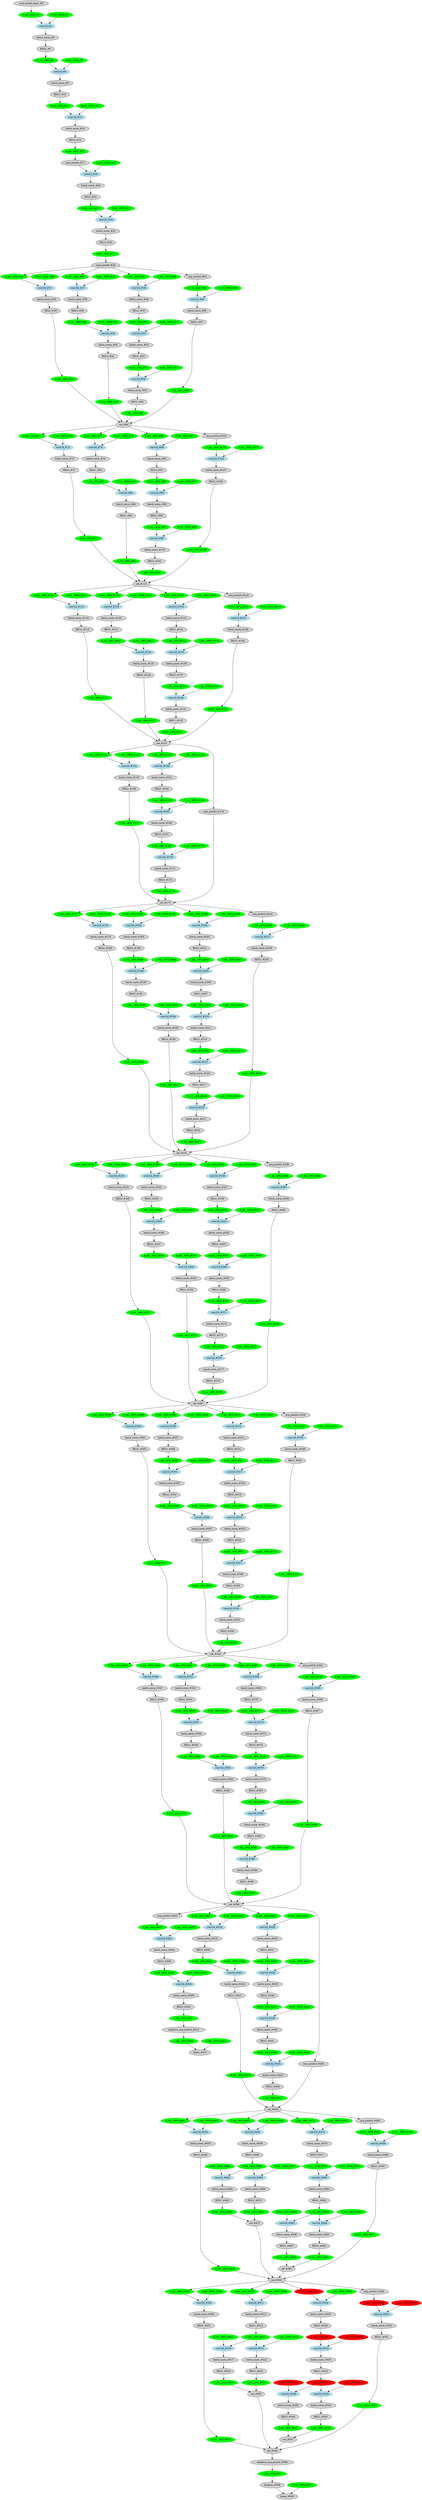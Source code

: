 strict digraph  {
"0 /nncf_model_input" [id=0, label="nncf_model_input_#0", scope="", style=filled, type=nncf_model_input];
"1 SymmetricQuantizer/symmetric_quantize" [color=green, id=1, label="8_bit__AFQ_#1", scope=SymmetricQuantizer, style=filled, type=symmetric_quantize];
"2 Inception3/BasicConv2d[Conv2d_1a_3x3]/NNCFConv2d[conv]/ModuleDict[pre_ops]/UpdateWeight[0]/SymmetricQuantizer[op]/symmetric_quantize" [color=green, id=2, label="8_bit__WFQ_#2", scope="Inception3/BasicConv2d[Conv2d_1a_3x3]/NNCFConv2d[conv]/ModuleDict[pre_ops]/UpdateWeight[0]/SymmetricQuantizer[op]", style=filled, type=symmetric_quantize];
"3 Inception3/BasicConv2d[Conv2d_1a_3x3]/NNCFConv2d[conv]/conv2d" [color=lightblue, id=3, label="conv2d_#3", scope="Inception3/BasicConv2d[Conv2d_1a_3x3]/NNCFConv2d[conv]", style=filled, type=conv2d];
"4 Inception3/BasicConv2d[Conv2d_1a_3x3]/BatchNorm2d[bn]/batch_norm" [id=4, label="batch_norm_#4", scope="Inception3/BasicConv2d[Conv2d_1a_3x3]/BatchNorm2d[bn]", style=filled, type=batch_norm];
"5 Inception3/BasicConv2d[Conv2d_1a_3x3]/RELU" [id=5, label="RELU_#5", scope="Inception3/BasicConv2d[Conv2d_1a_3x3]", style=filled, type=RELU];
"6 Inception3/BasicConv2d[Conv2d_1a_3x3]/SymmetricQuantizer/symmetric_quantize" [color=green, id=6, label="8_bit__AFQ_#6", scope="Inception3/BasicConv2d[Conv2d_1a_3x3]/SymmetricQuantizer", style=filled, type=symmetric_quantize];
"7 Inception3/BasicConv2d[Conv2d_2a_3x3]/NNCFConv2d[conv]/ModuleDict[pre_ops]/UpdateWeight[0]/SymmetricQuantizer[op]/symmetric_quantize" [color=green, id=7, label="8_bit__WFQ_#7", scope="Inception3/BasicConv2d[Conv2d_2a_3x3]/NNCFConv2d[conv]/ModuleDict[pre_ops]/UpdateWeight[0]/SymmetricQuantizer[op]", style=filled, type=symmetric_quantize];
"8 Inception3/BasicConv2d[Conv2d_2a_3x3]/NNCFConv2d[conv]/conv2d" [color=lightblue, id=8, label="conv2d_#8", scope="Inception3/BasicConv2d[Conv2d_2a_3x3]/NNCFConv2d[conv]", style=filled, type=conv2d];
"9 Inception3/BasicConv2d[Conv2d_2a_3x3]/BatchNorm2d[bn]/batch_norm" [id=9, label="batch_norm_#9", scope="Inception3/BasicConv2d[Conv2d_2a_3x3]/BatchNorm2d[bn]", style=filled, type=batch_norm];
"10 Inception3/BasicConv2d[Conv2d_2a_3x3]/RELU" [id=10, label="RELU_#10", scope="Inception3/BasicConv2d[Conv2d_2a_3x3]", style=filled, type=RELU];
"11 Inception3/BasicConv2d[Conv2d_2a_3x3]/SymmetricQuantizer/symmetric_quantize" [color=green, id=11, label="8_bit__AFQ_#11", scope="Inception3/BasicConv2d[Conv2d_2a_3x3]/SymmetricQuantizer", style=filled, type=symmetric_quantize];
"12 Inception3/BasicConv2d[Conv2d_2b_3x3]/NNCFConv2d[conv]/ModuleDict[pre_ops]/UpdateWeight[0]/SymmetricQuantizer[op]/symmetric_quantize" [color=green, id=12, label="8_bit__WFQ_#12", scope="Inception3/BasicConv2d[Conv2d_2b_3x3]/NNCFConv2d[conv]/ModuleDict[pre_ops]/UpdateWeight[0]/SymmetricQuantizer[op]", style=filled, type=symmetric_quantize];
"13 Inception3/BasicConv2d[Conv2d_2b_3x3]/NNCFConv2d[conv]/conv2d" [color=lightblue, id=13, label="conv2d_#13", scope="Inception3/BasicConv2d[Conv2d_2b_3x3]/NNCFConv2d[conv]", style=filled, type=conv2d];
"14 Inception3/BasicConv2d[Conv2d_2b_3x3]/BatchNorm2d[bn]/batch_norm" [id=14, label="batch_norm_#14", scope="Inception3/BasicConv2d[Conv2d_2b_3x3]/BatchNorm2d[bn]", style=filled, type=batch_norm];
"15 Inception3/BasicConv2d[Conv2d_2b_3x3]/RELU" [id=15, label="RELU_#15", scope="Inception3/BasicConv2d[Conv2d_2b_3x3]", style=filled, type=RELU];
"16 Inception3/BasicConv2d[Conv2d_2b_3x3]/SymmetricQuantizer/symmetric_quantize" [color=green, id=16, label="8_bit__AFQ_#16", scope="Inception3/BasicConv2d[Conv2d_2b_3x3]/SymmetricQuantizer", style=filled, type=symmetric_quantize];
"17 Inception3/max_pool2d" [id=17, label="max_pool2d_#17", scope=Inception3, style=filled, type=max_pool2d];
"18 Inception3/BasicConv2d[Conv2d_3b_1x1]/NNCFConv2d[conv]/ModuleDict[pre_ops]/UpdateWeight[0]/SymmetricQuantizer[op]/symmetric_quantize" [color=green, id=18, label="8_bit__WFQ_#18", scope="Inception3/BasicConv2d[Conv2d_3b_1x1]/NNCFConv2d[conv]/ModuleDict[pre_ops]/UpdateWeight[0]/SymmetricQuantizer[op]", style=filled, type=symmetric_quantize];
"19 Inception3/BasicConv2d[Conv2d_3b_1x1]/NNCFConv2d[conv]/conv2d" [color=lightblue, id=19, label="conv2d_#19", scope="Inception3/BasicConv2d[Conv2d_3b_1x1]/NNCFConv2d[conv]", style=filled, type=conv2d];
"20 Inception3/BasicConv2d[Conv2d_3b_1x1]/BatchNorm2d[bn]/batch_norm" [id=20, label="batch_norm_#20", scope="Inception3/BasicConv2d[Conv2d_3b_1x1]/BatchNorm2d[bn]", style=filled, type=batch_norm];
"21 Inception3/BasicConv2d[Conv2d_3b_1x1]/RELU" [id=21, label="RELU_#21", scope="Inception3/BasicConv2d[Conv2d_3b_1x1]", style=filled, type=RELU];
"22 Inception3/BasicConv2d[Conv2d_3b_1x1]/SymmetricQuantizer/symmetric_quantize" [color=green, id=22, label="8_bit__AFQ_#22", scope="Inception3/BasicConv2d[Conv2d_3b_1x1]/SymmetricQuantizer", style=filled, type=symmetric_quantize];
"23 Inception3/BasicConv2d[Conv2d_4a_3x3]/NNCFConv2d[conv]/ModuleDict[pre_ops]/UpdateWeight[0]/SymmetricQuantizer[op]/symmetric_quantize" [color=green, id=23, label="8_bit__WFQ_#23", scope="Inception3/BasicConv2d[Conv2d_4a_3x3]/NNCFConv2d[conv]/ModuleDict[pre_ops]/UpdateWeight[0]/SymmetricQuantizer[op]", style=filled, type=symmetric_quantize];
"24 Inception3/BasicConv2d[Conv2d_4a_3x3]/NNCFConv2d[conv]/conv2d" [color=lightblue, id=24, label="conv2d_#24", scope="Inception3/BasicConv2d[Conv2d_4a_3x3]/NNCFConv2d[conv]", style=filled, type=conv2d];
"25 Inception3/BasicConv2d[Conv2d_4a_3x3]/BatchNorm2d[bn]/batch_norm" [id=25, label="batch_norm_#25", scope="Inception3/BasicConv2d[Conv2d_4a_3x3]/BatchNorm2d[bn]", style=filled, type=batch_norm];
"26 Inception3/BasicConv2d[Conv2d_4a_3x3]/RELU" [id=26, label="RELU_#26", scope="Inception3/BasicConv2d[Conv2d_4a_3x3]", style=filled, type=RELU];
"27 Inception3/BasicConv2d[Conv2d_4a_3x3]/SymmetricQuantizer/symmetric_quantize" [color=green, id=27, label="8_bit__AFQ_#27", scope="Inception3/BasicConv2d[Conv2d_4a_3x3]/SymmetricQuantizer", style=filled, type=symmetric_quantize];
"28 Inception3/max_pool2d" [id=28, label="max_pool2d_#28", scope=Inception3, style=filled, type=max_pool2d];
"29 Inception3/InceptionA[Mixed_5b]/BasicConv2d[branch1x1]/NNCFConv2d[conv]/ModuleDict[pre_ops]/UpdateWeight[0]/SymmetricQuantizer[op]/symmetric_quantize" [color=green, id=29, label="8_bit__WFQ_#29", scope="Inception3/InceptionA[Mixed_5b]/BasicConv2d[branch1x1]/NNCFConv2d[conv]/ModuleDict[pre_ops]/UpdateWeight[0]/SymmetricQuantizer[op]", style=filled, type=symmetric_quantize];
"30 Inception3/InceptionA[Mixed_5b]/BasicConv2d[branch1x1]/NNCFConv2d[conv]/SymmetricQuantizer/symmetric_quantize" [color=green, id=30, label="8_bit__AFQ_#30", scope="Inception3/InceptionA[Mixed_5b]/BasicConv2d[branch1x1]/NNCFConv2d[conv]/SymmetricQuantizer", style=filled, type=symmetric_quantize];
"31 Inception3/InceptionA[Mixed_5b]/BasicConv2d[branch1x1]/NNCFConv2d[conv]/conv2d" [color=lightblue, id=31, label="conv2d_#31", scope="Inception3/InceptionA[Mixed_5b]/BasicConv2d[branch1x1]/NNCFConv2d[conv]", style=filled, type=conv2d];
"32 Inception3/InceptionA[Mixed_5b]/BasicConv2d[branch1x1]/BatchNorm2d[bn]/batch_norm" [id=32, label="batch_norm_#32", scope="Inception3/InceptionA[Mixed_5b]/BasicConv2d[branch1x1]/BatchNorm2d[bn]", style=filled, type=batch_norm];
"33 Inception3/InceptionA[Mixed_5b]/BasicConv2d[branch1x1]/RELU" [id=33, label="RELU_#33", scope="Inception3/InceptionA[Mixed_5b]/BasicConv2d[branch1x1]", style=filled, type=RELU];
"34 Inception3/InceptionA[Mixed_5b]/BasicConv2d[branch1x1]/SymmetricQuantizer/symmetric_quantize" [color=green, id=34, label="8_bit__AFQ_#34", scope="Inception3/InceptionA[Mixed_5b]/BasicConv2d[branch1x1]/SymmetricQuantizer", style=filled, type=symmetric_quantize];
"35 Inception3/InceptionA[Mixed_5b]/BasicConv2d[branch5x5_1]/NNCFConv2d[conv]/ModuleDict[pre_ops]/UpdateWeight[0]/SymmetricQuantizer[op]/symmetric_quantize" [color=green, id=35, label="8_bit__WFQ_#35", scope="Inception3/InceptionA[Mixed_5b]/BasicConv2d[branch5x5_1]/NNCFConv2d[conv]/ModuleDict[pre_ops]/UpdateWeight[0]/SymmetricQuantizer[op]", style=filled, type=symmetric_quantize];
"36 Inception3/InceptionA[Mixed_5b]/BasicConv2d[branch5x5_1]/NNCFConv2d[conv]/SymmetricQuantizer/symmetric_quantize" [color=green, id=36, label="8_bit__AFQ_#36", scope="Inception3/InceptionA[Mixed_5b]/BasicConv2d[branch5x5_1]/NNCFConv2d[conv]/SymmetricQuantizer", style=filled, type=symmetric_quantize];
"37 Inception3/InceptionA[Mixed_5b]/BasicConv2d[branch5x5_1]/NNCFConv2d[conv]/conv2d" [color=lightblue, id=37, label="conv2d_#37", scope="Inception3/InceptionA[Mixed_5b]/BasicConv2d[branch5x5_1]/NNCFConv2d[conv]", style=filled, type=conv2d];
"38 Inception3/InceptionA[Mixed_5b]/BasicConv2d[branch5x5_1]/BatchNorm2d[bn]/batch_norm" [id=38, label="batch_norm_#38", scope="Inception3/InceptionA[Mixed_5b]/BasicConv2d[branch5x5_1]/BatchNorm2d[bn]", style=filled, type=batch_norm];
"39 Inception3/InceptionA[Mixed_5b]/BasicConv2d[branch5x5_1]/RELU" [id=39, label="RELU_#39", scope="Inception3/InceptionA[Mixed_5b]/BasicConv2d[branch5x5_1]", style=filled, type=RELU];
"40 Inception3/InceptionA[Mixed_5b]/BasicConv2d[branch5x5_1]/SymmetricQuantizer/symmetric_quantize" [color=green, id=40, label="8_bit__AFQ_#40", scope="Inception3/InceptionA[Mixed_5b]/BasicConv2d[branch5x5_1]/SymmetricQuantizer", style=filled, type=symmetric_quantize];
"41 Inception3/InceptionA[Mixed_5b]/BasicConv2d[branch5x5_2]/NNCFConv2d[conv]/ModuleDict[pre_ops]/UpdateWeight[0]/SymmetricQuantizer[op]/symmetric_quantize" [color=green, id=41, label="8_bit__WFQ_#41", scope="Inception3/InceptionA[Mixed_5b]/BasicConv2d[branch5x5_2]/NNCFConv2d[conv]/ModuleDict[pre_ops]/UpdateWeight[0]/SymmetricQuantizer[op]", style=filled, type=symmetric_quantize];
"42 Inception3/InceptionA[Mixed_5b]/BasicConv2d[branch5x5_2]/NNCFConv2d[conv]/conv2d" [color=lightblue, id=42, label="conv2d_#42", scope="Inception3/InceptionA[Mixed_5b]/BasicConv2d[branch5x5_2]/NNCFConv2d[conv]", style=filled, type=conv2d];
"43 Inception3/InceptionA[Mixed_5b]/BasicConv2d[branch5x5_2]/BatchNorm2d[bn]/batch_norm" [id=43, label="batch_norm_#43", scope="Inception3/InceptionA[Mixed_5b]/BasicConv2d[branch5x5_2]/BatchNorm2d[bn]", style=filled, type=batch_norm];
"44 Inception3/InceptionA[Mixed_5b]/BasicConv2d[branch5x5_2]/RELU" [id=44, label="RELU_#44", scope="Inception3/InceptionA[Mixed_5b]/BasicConv2d[branch5x5_2]", style=filled, type=RELU];
"45 Inception3/InceptionA[Mixed_5b]/BasicConv2d[branch5x5_2]/SymmetricQuantizer/symmetric_quantize" [color=green, id=45, label="8_bit__AFQ_#45", scope="Inception3/InceptionA[Mixed_5b]/BasicConv2d[branch5x5_2]/SymmetricQuantizer", style=filled, type=symmetric_quantize];
"46 Inception3/InceptionA[Mixed_5b]/BasicConv2d[branch3x3dbl_1]/NNCFConv2d[conv]/ModuleDict[pre_ops]/UpdateWeight[0]/SymmetricQuantizer[op]/symmetric_quantize" [color=green, id=46, label="8_bit__WFQ_#46", scope="Inception3/InceptionA[Mixed_5b]/BasicConv2d[branch3x3dbl_1]/NNCFConv2d[conv]/ModuleDict[pre_ops]/UpdateWeight[0]/SymmetricQuantizer[op]", style=filled, type=symmetric_quantize];
"47 Inception3/InceptionA[Mixed_5b]/BasicConv2d[branch3x3dbl_1]/NNCFConv2d[conv]/SymmetricQuantizer/symmetric_quantize" [color=green, id=47, label="8_bit__AFQ_#47", scope="Inception3/InceptionA[Mixed_5b]/BasicConv2d[branch3x3dbl_1]/NNCFConv2d[conv]/SymmetricQuantizer", style=filled, type=symmetric_quantize];
"48 Inception3/InceptionA[Mixed_5b]/BasicConv2d[branch3x3dbl_1]/NNCFConv2d[conv]/conv2d" [color=lightblue, id=48, label="conv2d_#48", scope="Inception3/InceptionA[Mixed_5b]/BasicConv2d[branch3x3dbl_1]/NNCFConv2d[conv]", style=filled, type=conv2d];
"49 Inception3/InceptionA[Mixed_5b]/BasicConv2d[branch3x3dbl_1]/BatchNorm2d[bn]/batch_norm" [id=49, label="batch_norm_#49", scope="Inception3/InceptionA[Mixed_5b]/BasicConv2d[branch3x3dbl_1]/BatchNorm2d[bn]", style=filled, type=batch_norm];
"50 Inception3/InceptionA[Mixed_5b]/BasicConv2d[branch3x3dbl_1]/RELU" [id=50, label="RELU_#50", scope="Inception3/InceptionA[Mixed_5b]/BasicConv2d[branch3x3dbl_1]", style=filled, type=RELU];
"51 Inception3/InceptionA[Mixed_5b]/BasicConv2d[branch3x3dbl_1]/SymmetricQuantizer/symmetric_quantize" [color=green, id=51, label="8_bit__AFQ_#51", scope="Inception3/InceptionA[Mixed_5b]/BasicConv2d[branch3x3dbl_1]/SymmetricQuantizer", style=filled, type=symmetric_quantize];
"52 Inception3/InceptionA[Mixed_5b]/BasicConv2d[branch3x3dbl_2]/NNCFConv2d[conv]/ModuleDict[pre_ops]/UpdateWeight[0]/SymmetricQuantizer[op]/symmetric_quantize" [color=green, id=52, label="8_bit__WFQ_#52", scope="Inception3/InceptionA[Mixed_5b]/BasicConv2d[branch3x3dbl_2]/NNCFConv2d[conv]/ModuleDict[pre_ops]/UpdateWeight[0]/SymmetricQuantizer[op]", style=filled, type=symmetric_quantize];
"53 Inception3/InceptionA[Mixed_5b]/BasicConv2d[branch3x3dbl_2]/NNCFConv2d[conv]/conv2d" [color=lightblue, id=53, label="conv2d_#53", scope="Inception3/InceptionA[Mixed_5b]/BasicConv2d[branch3x3dbl_2]/NNCFConv2d[conv]", style=filled, type=conv2d];
"54 Inception3/InceptionA[Mixed_5b]/BasicConv2d[branch3x3dbl_2]/BatchNorm2d[bn]/batch_norm" [id=54, label="batch_norm_#54", scope="Inception3/InceptionA[Mixed_5b]/BasicConv2d[branch3x3dbl_2]/BatchNorm2d[bn]", style=filled, type=batch_norm];
"55 Inception3/InceptionA[Mixed_5b]/BasicConv2d[branch3x3dbl_2]/RELU" [id=55, label="RELU_#55", scope="Inception3/InceptionA[Mixed_5b]/BasicConv2d[branch3x3dbl_2]", style=filled, type=RELU];
"56 Inception3/InceptionA[Mixed_5b]/BasicConv2d[branch3x3dbl_2]/SymmetricQuantizer/symmetric_quantize" [color=green, id=56, label="8_bit__AFQ_#56", scope="Inception3/InceptionA[Mixed_5b]/BasicConv2d[branch3x3dbl_2]/SymmetricQuantizer", style=filled, type=symmetric_quantize];
"57 Inception3/InceptionA[Mixed_5b]/BasicConv2d[branch3x3dbl_3]/NNCFConv2d[conv]/ModuleDict[pre_ops]/UpdateWeight[0]/SymmetricQuantizer[op]/symmetric_quantize" [color=green, id=57, label="8_bit__WFQ_#57", scope="Inception3/InceptionA[Mixed_5b]/BasicConv2d[branch3x3dbl_3]/NNCFConv2d[conv]/ModuleDict[pre_ops]/UpdateWeight[0]/SymmetricQuantizer[op]", style=filled, type=symmetric_quantize];
"58 Inception3/InceptionA[Mixed_5b]/BasicConv2d[branch3x3dbl_3]/NNCFConv2d[conv]/conv2d" [color=lightblue, id=58, label="conv2d_#58", scope="Inception3/InceptionA[Mixed_5b]/BasicConv2d[branch3x3dbl_3]/NNCFConv2d[conv]", style=filled, type=conv2d];
"59 Inception3/InceptionA[Mixed_5b]/BasicConv2d[branch3x3dbl_3]/BatchNorm2d[bn]/batch_norm" [id=59, label="batch_norm_#59", scope="Inception3/InceptionA[Mixed_5b]/BasicConv2d[branch3x3dbl_3]/BatchNorm2d[bn]", style=filled, type=batch_norm];
"60 Inception3/InceptionA[Mixed_5b]/BasicConv2d[branch3x3dbl_3]/RELU" [id=60, label="RELU_#60", scope="Inception3/InceptionA[Mixed_5b]/BasicConv2d[branch3x3dbl_3]", style=filled, type=RELU];
"61 Inception3/InceptionA[Mixed_5b]/BasicConv2d[branch3x3dbl_3]/SymmetricQuantizer/symmetric_quantize" [color=green, id=61, label="8_bit__AFQ_#61", scope="Inception3/InceptionA[Mixed_5b]/BasicConv2d[branch3x3dbl_3]/SymmetricQuantizer", style=filled, type=symmetric_quantize];
"62 Inception3/InceptionA[Mixed_5b]/avg_pool2d" [id=62, label="avg_pool2d_#62", scope="Inception3/InceptionA[Mixed_5b]", style=filled, type=avg_pool2d];
"63 Inception3/InceptionA[Mixed_5b]/SymmetricQuantizer/symmetric_quantize" [color=green, id=63, label="8_bit__AFQ_#63", scope="Inception3/InceptionA[Mixed_5b]/SymmetricQuantizer", style=filled, type=symmetric_quantize];
"64 Inception3/InceptionA[Mixed_5b]/BasicConv2d[branch_pool]/NNCFConv2d[conv]/ModuleDict[pre_ops]/UpdateWeight[0]/SymmetricQuantizer[op]/symmetric_quantize" [color=green, id=64, label="8_bit__WFQ_#64", scope="Inception3/InceptionA[Mixed_5b]/BasicConv2d[branch_pool]/NNCFConv2d[conv]/ModuleDict[pre_ops]/UpdateWeight[0]/SymmetricQuantizer[op]", style=filled, type=symmetric_quantize];
"65 Inception3/InceptionA[Mixed_5b]/BasicConv2d[branch_pool]/NNCFConv2d[conv]/conv2d" [color=lightblue, id=65, label="conv2d_#65", scope="Inception3/InceptionA[Mixed_5b]/BasicConv2d[branch_pool]/NNCFConv2d[conv]", style=filled, type=conv2d];
"66 Inception3/InceptionA[Mixed_5b]/BasicConv2d[branch_pool]/BatchNorm2d[bn]/batch_norm" [id=66, label="batch_norm_#66", scope="Inception3/InceptionA[Mixed_5b]/BasicConv2d[branch_pool]/BatchNorm2d[bn]", style=filled, type=batch_norm];
"67 Inception3/InceptionA[Mixed_5b]/BasicConv2d[branch_pool]/RELU" [id=67, label="RELU_#67", scope="Inception3/InceptionA[Mixed_5b]/BasicConv2d[branch_pool]", style=filled, type=RELU];
"68 Inception3/InceptionA[Mixed_5b]/BasicConv2d[branch_pool]/SymmetricQuantizer/symmetric_quantize" [color=green, id=68, label="8_bit__AFQ_#68", scope="Inception3/InceptionA[Mixed_5b]/BasicConv2d[branch_pool]/SymmetricQuantizer", style=filled, type=symmetric_quantize];
"69 Inception3/InceptionA[Mixed_5b]/cat" [id=69, label="cat_#69", scope="Inception3/InceptionA[Mixed_5b]", style=filled, type=cat];
"70 Inception3/InceptionA[Mixed_5c]/BasicConv2d[branch1x1]/NNCFConv2d[conv]/ModuleDict[pre_ops]/UpdateWeight[0]/SymmetricQuantizer[op]/symmetric_quantize" [color=green, id=70, label="8_bit__WFQ_#70", scope="Inception3/InceptionA[Mixed_5c]/BasicConv2d[branch1x1]/NNCFConv2d[conv]/ModuleDict[pre_ops]/UpdateWeight[0]/SymmetricQuantizer[op]", style=filled, type=symmetric_quantize];
"71 Inception3/InceptionA[Mixed_5c]/BasicConv2d[branch1x1]/NNCFConv2d[conv]/SymmetricQuantizer/symmetric_quantize" [color=green, id=71, label="8_bit__AFQ_#71", scope="Inception3/InceptionA[Mixed_5c]/BasicConv2d[branch1x1]/NNCFConv2d[conv]/SymmetricQuantizer", style=filled, type=symmetric_quantize];
"72 Inception3/InceptionA[Mixed_5c]/BasicConv2d[branch1x1]/NNCFConv2d[conv]/conv2d" [color=lightblue, id=72, label="conv2d_#72", scope="Inception3/InceptionA[Mixed_5c]/BasicConv2d[branch1x1]/NNCFConv2d[conv]", style=filled, type=conv2d];
"73 Inception3/InceptionA[Mixed_5c]/BasicConv2d[branch1x1]/BatchNorm2d[bn]/batch_norm" [id=73, label="batch_norm_#73", scope="Inception3/InceptionA[Mixed_5c]/BasicConv2d[branch1x1]/BatchNorm2d[bn]", style=filled, type=batch_norm];
"74 Inception3/InceptionA[Mixed_5c]/BasicConv2d[branch1x1]/RELU" [id=74, label="RELU_#74", scope="Inception3/InceptionA[Mixed_5c]/BasicConv2d[branch1x1]", style=filled, type=RELU];
"75 Inception3/InceptionA[Mixed_5c]/BasicConv2d[branch1x1]/SymmetricQuantizer/symmetric_quantize" [color=green, id=75, label="8_bit__AFQ_#75", scope="Inception3/InceptionA[Mixed_5c]/BasicConv2d[branch1x1]/SymmetricQuantizer", style=filled, type=symmetric_quantize];
"76 Inception3/InceptionA[Mixed_5c]/BasicConv2d[branch5x5_1]/NNCFConv2d[conv]/ModuleDict[pre_ops]/UpdateWeight[0]/SymmetricQuantizer[op]/symmetric_quantize" [color=green, id=76, label="8_bit__WFQ_#76", scope="Inception3/InceptionA[Mixed_5c]/BasicConv2d[branch5x5_1]/NNCFConv2d[conv]/ModuleDict[pre_ops]/UpdateWeight[0]/SymmetricQuantizer[op]", style=filled, type=symmetric_quantize];
"77 Inception3/InceptionA[Mixed_5c]/BasicConv2d[branch5x5_1]/NNCFConv2d[conv]/SymmetricQuantizer/symmetric_quantize" [color=green, id=77, label="8_bit__AFQ_#77", scope="Inception3/InceptionA[Mixed_5c]/BasicConv2d[branch5x5_1]/NNCFConv2d[conv]/SymmetricQuantizer", style=filled, type=symmetric_quantize];
"78 Inception3/InceptionA[Mixed_5c]/BasicConv2d[branch5x5_1]/NNCFConv2d[conv]/conv2d" [color=lightblue, id=78, label="conv2d_#78", scope="Inception3/InceptionA[Mixed_5c]/BasicConv2d[branch5x5_1]/NNCFConv2d[conv]", style=filled, type=conv2d];
"79 Inception3/InceptionA[Mixed_5c]/BasicConv2d[branch5x5_1]/BatchNorm2d[bn]/batch_norm" [id=79, label="batch_norm_#79", scope="Inception3/InceptionA[Mixed_5c]/BasicConv2d[branch5x5_1]/BatchNorm2d[bn]", style=filled, type=batch_norm];
"80 Inception3/InceptionA[Mixed_5c]/BasicConv2d[branch5x5_1]/RELU" [id=80, label="RELU_#80", scope="Inception3/InceptionA[Mixed_5c]/BasicConv2d[branch5x5_1]", style=filled, type=RELU];
"81 Inception3/InceptionA[Mixed_5c]/BasicConv2d[branch5x5_1]/SymmetricQuantizer/symmetric_quantize" [color=green, id=81, label="8_bit__AFQ_#81", scope="Inception3/InceptionA[Mixed_5c]/BasicConv2d[branch5x5_1]/SymmetricQuantizer", style=filled, type=symmetric_quantize];
"82 Inception3/InceptionA[Mixed_5c]/BasicConv2d[branch5x5_2]/NNCFConv2d[conv]/ModuleDict[pre_ops]/UpdateWeight[0]/SymmetricQuantizer[op]/symmetric_quantize" [color=green, id=82, label="8_bit__WFQ_#82", scope="Inception3/InceptionA[Mixed_5c]/BasicConv2d[branch5x5_2]/NNCFConv2d[conv]/ModuleDict[pre_ops]/UpdateWeight[0]/SymmetricQuantizer[op]", style=filled, type=symmetric_quantize];
"83 Inception3/InceptionA[Mixed_5c]/BasicConv2d[branch5x5_2]/NNCFConv2d[conv]/conv2d" [color=lightblue, id=83, label="conv2d_#83", scope="Inception3/InceptionA[Mixed_5c]/BasicConv2d[branch5x5_2]/NNCFConv2d[conv]", style=filled, type=conv2d];
"84 Inception3/InceptionA[Mixed_5c]/BasicConv2d[branch5x5_2]/BatchNorm2d[bn]/batch_norm" [id=84, label="batch_norm_#84", scope="Inception3/InceptionA[Mixed_5c]/BasicConv2d[branch5x5_2]/BatchNorm2d[bn]", style=filled, type=batch_norm];
"85 Inception3/InceptionA[Mixed_5c]/BasicConv2d[branch5x5_2]/RELU" [id=85, label="RELU_#85", scope="Inception3/InceptionA[Mixed_5c]/BasicConv2d[branch5x5_2]", style=filled, type=RELU];
"86 Inception3/InceptionA[Mixed_5c]/BasicConv2d[branch5x5_2]/SymmetricQuantizer/symmetric_quantize" [color=green, id=86, label="8_bit__AFQ_#86", scope="Inception3/InceptionA[Mixed_5c]/BasicConv2d[branch5x5_2]/SymmetricQuantizer", style=filled, type=symmetric_quantize];
"87 Inception3/InceptionA[Mixed_5c]/BasicConv2d[branch3x3dbl_1]/NNCFConv2d[conv]/ModuleDict[pre_ops]/UpdateWeight[0]/SymmetricQuantizer[op]/symmetric_quantize" [color=green, id=87, label="8_bit__WFQ_#87", scope="Inception3/InceptionA[Mixed_5c]/BasicConv2d[branch3x3dbl_1]/NNCFConv2d[conv]/ModuleDict[pre_ops]/UpdateWeight[0]/SymmetricQuantizer[op]", style=filled, type=symmetric_quantize];
"88 Inception3/InceptionA[Mixed_5c]/BasicConv2d[branch3x3dbl_1]/NNCFConv2d[conv]/SymmetricQuantizer/symmetric_quantize" [color=green, id=88, label="8_bit__AFQ_#88", scope="Inception3/InceptionA[Mixed_5c]/BasicConv2d[branch3x3dbl_1]/NNCFConv2d[conv]/SymmetricQuantizer", style=filled, type=symmetric_quantize];
"89 Inception3/InceptionA[Mixed_5c]/BasicConv2d[branch3x3dbl_1]/NNCFConv2d[conv]/conv2d" [color=lightblue, id=89, label="conv2d_#89", scope="Inception3/InceptionA[Mixed_5c]/BasicConv2d[branch3x3dbl_1]/NNCFConv2d[conv]", style=filled, type=conv2d];
"90 Inception3/InceptionA[Mixed_5c]/BasicConv2d[branch3x3dbl_1]/BatchNorm2d[bn]/batch_norm" [id=90, label="batch_norm_#90", scope="Inception3/InceptionA[Mixed_5c]/BasicConv2d[branch3x3dbl_1]/BatchNorm2d[bn]", style=filled, type=batch_norm];
"91 Inception3/InceptionA[Mixed_5c]/BasicConv2d[branch3x3dbl_1]/RELU" [id=91, label="RELU_#91", scope="Inception3/InceptionA[Mixed_5c]/BasicConv2d[branch3x3dbl_1]", style=filled, type=RELU];
"92 Inception3/InceptionA[Mixed_5c]/BasicConv2d[branch3x3dbl_1]/SymmetricQuantizer/symmetric_quantize" [color=green, id=92, label="8_bit__AFQ_#92", scope="Inception3/InceptionA[Mixed_5c]/BasicConv2d[branch3x3dbl_1]/SymmetricQuantizer", style=filled, type=symmetric_quantize];
"93 Inception3/InceptionA[Mixed_5c]/BasicConv2d[branch3x3dbl_2]/NNCFConv2d[conv]/ModuleDict[pre_ops]/UpdateWeight[0]/SymmetricQuantizer[op]/symmetric_quantize" [color=green, id=93, label="8_bit__WFQ_#93", scope="Inception3/InceptionA[Mixed_5c]/BasicConv2d[branch3x3dbl_2]/NNCFConv2d[conv]/ModuleDict[pre_ops]/UpdateWeight[0]/SymmetricQuantizer[op]", style=filled, type=symmetric_quantize];
"94 Inception3/InceptionA[Mixed_5c]/BasicConv2d[branch3x3dbl_2]/NNCFConv2d[conv]/conv2d" [color=lightblue, id=94, label="conv2d_#94", scope="Inception3/InceptionA[Mixed_5c]/BasicConv2d[branch3x3dbl_2]/NNCFConv2d[conv]", style=filled, type=conv2d];
"95 Inception3/InceptionA[Mixed_5c]/BasicConv2d[branch3x3dbl_2]/BatchNorm2d[bn]/batch_norm" [id=95, label="batch_norm_#95", scope="Inception3/InceptionA[Mixed_5c]/BasicConv2d[branch3x3dbl_2]/BatchNorm2d[bn]", style=filled, type=batch_norm];
"96 Inception3/InceptionA[Mixed_5c]/BasicConv2d[branch3x3dbl_2]/RELU" [id=96, label="RELU_#96", scope="Inception3/InceptionA[Mixed_5c]/BasicConv2d[branch3x3dbl_2]", style=filled, type=RELU];
"97 Inception3/InceptionA[Mixed_5c]/BasicConv2d[branch3x3dbl_2]/SymmetricQuantizer/symmetric_quantize" [color=green, id=97, label="8_bit__AFQ_#97", scope="Inception3/InceptionA[Mixed_5c]/BasicConv2d[branch3x3dbl_2]/SymmetricQuantizer", style=filled, type=symmetric_quantize];
"98 Inception3/InceptionA[Mixed_5c]/BasicConv2d[branch3x3dbl_3]/NNCFConv2d[conv]/ModuleDict[pre_ops]/UpdateWeight[0]/SymmetricQuantizer[op]/symmetric_quantize" [color=green, id=98, label="8_bit__WFQ_#98", scope="Inception3/InceptionA[Mixed_5c]/BasicConv2d[branch3x3dbl_3]/NNCFConv2d[conv]/ModuleDict[pre_ops]/UpdateWeight[0]/SymmetricQuantizer[op]", style=filled, type=symmetric_quantize];
"99 Inception3/InceptionA[Mixed_5c]/BasicConv2d[branch3x3dbl_3]/NNCFConv2d[conv]/conv2d" [color=lightblue, id=99, label="conv2d_#99", scope="Inception3/InceptionA[Mixed_5c]/BasicConv2d[branch3x3dbl_3]/NNCFConv2d[conv]", style=filled, type=conv2d];
"100 Inception3/InceptionA[Mixed_5c]/BasicConv2d[branch3x3dbl_3]/BatchNorm2d[bn]/batch_norm" [id=100, label="batch_norm_#100", scope="Inception3/InceptionA[Mixed_5c]/BasicConv2d[branch3x3dbl_3]/BatchNorm2d[bn]", style=filled, type=batch_norm];
"101 Inception3/InceptionA[Mixed_5c]/BasicConv2d[branch3x3dbl_3]/RELU" [id=101, label="RELU_#101", scope="Inception3/InceptionA[Mixed_5c]/BasicConv2d[branch3x3dbl_3]", style=filled, type=RELU];
"102 Inception3/InceptionA[Mixed_5c]/BasicConv2d[branch3x3dbl_3]/SymmetricQuantizer/symmetric_quantize" [color=green, id=102, label="8_bit__AFQ_#102", scope="Inception3/InceptionA[Mixed_5c]/BasicConv2d[branch3x3dbl_3]/SymmetricQuantizer", style=filled, type=symmetric_quantize];
"103 Inception3/InceptionA[Mixed_5c]/avg_pool2d" [id=103, label="avg_pool2d_#103", scope="Inception3/InceptionA[Mixed_5c]", style=filled, type=avg_pool2d];
"104 Inception3/InceptionA[Mixed_5c]/SymmetricQuantizer/symmetric_quantize" [color=green, id=104, label="8_bit__AFQ_#104", scope="Inception3/InceptionA[Mixed_5c]/SymmetricQuantizer", style=filled, type=symmetric_quantize];
"105 Inception3/InceptionA[Mixed_5c]/BasicConv2d[branch_pool]/NNCFConv2d[conv]/ModuleDict[pre_ops]/UpdateWeight[0]/SymmetricQuantizer[op]/symmetric_quantize" [color=green, id=105, label="8_bit__WFQ_#105", scope="Inception3/InceptionA[Mixed_5c]/BasicConv2d[branch_pool]/NNCFConv2d[conv]/ModuleDict[pre_ops]/UpdateWeight[0]/SymmetricQuantizer[op]", style=filled, type=symmetric_quantize];
"106 Inception3/InceptionA[Mixed_5c]/BasicConv2d[branch_pool]/NNCFConv2d[conv]/conv2d" [color=lightblue, id=106, label="conv2d_#106", scope="Inception3/InceptionA[Mixed_5c]/BasicConv2d[branch_pool]/NNCFConv2d[conv]", style=filled, type=conv2d];
"107 Inception3/InceptionA[Mixed_5c]/BasicConv2d[branch_pool]/BatchNorm2d[bn]/batch_norm" [id=107, label="batch_norm_#107", scope="Inception3/InceptionA[Mixed_5c]/BasicConv2d[branch_pool]/BatchNorm2d[bn]", style=filled, type=batch_norm];
"108 Inception3/InceptionA[Mixed_5c]/BasicConv2d[branch_pool]/RELU" [id=108, label="RELU_#108", scope="Inception3/InceptionA[Mixed_5c]/BasicConv2d[branch_pool]", style=filled, type=RELU];
"109 Inception3/InceptionA[Mixed_5c]/BasicConv2d[branch_pool]/SymmetricQuantizer/symmetric_quantize" [color=green, id=109, label="8_bit__AFQ_#109", scope="Inception3/InceptionA[Mixed_5c]/BasicConv2d[branch_pool]/SymmetricQuantizer", style=filled, type=symmetric_quantize];
"110 Inception3/InceptionA[Mixed_5c]/cat" [id=110, label="cat_#110", scope="Inception3/InceptionA[Mixed_5c]", style=filled, type=cat];
"111 Inception3/InceptionA[Mixed_5d]/BasicConv2d[branch1x1]/NNCFConv2d[conv]/ModuleDict[pre_ops]/UpdateWeight[0]/SymmetricQuantizer[op]/symmetric_quantize" [color=green, id=111, label="8_bit__WFQ_#111", scope="Inception3/InceptionA[Mixed_5d]/BasicConv2d[branch1x1]/NNCFConv2d[conv]/ModuleDict[pre_ops]/UpdateWeight[0]/SymmetricQuantizer[op]", style=filled, type=symmetric_quantize];
"112 Inception3/InceptionA[Mixed_5d]/BasicConv2d[branch1x1]/NNCFConv2d[conv]/SymmetricQuantizer/symmetric_quantize" [color=green, id=112, label="8_bit__AFQ_#112", scope="Inception3/InceptionA[Mixed_5d]/BasicConv2d[branch1x1]/NNCFConv2d[conv]/SymmetricQuantizer", style=filled, type=symmetric_quantize];
"113 Inception3/InceptionA[Mixed_5d]/BasicConv2d[branch1x1]/NNCFConv2d[conv]/conv2d" [color=lightblue, id=113, label="conv2d_#113", scope="Inception3/InceptionA[Mixed_5d]/BasicConv2d[branch1x1]/NNCFConv2d[conv]", style=filled, type=conv2d];
"114 Inception3/InceptionA[Mixed_5d]/BasicConv2d[branch1x1]/BatchNorm2d[bn]/batch_norm" [id=114, label="batch_norm_#114", scope="Inception3/InceptionA[Mixed_5d]/BasicConv2d[branch1x1]/BatchNorm2d[bn]", style=filled, type=batch_norm];
"115 Inception3/InceptionA[Mixed_5d]/BasicConv2d[branch1x1]/RELU" [id=115, label="RELU_#115", scope="Inception3/InceptionA[Mixed_5d]/BasicConv2d[branch1x1]", style=filled, type=RELU];
"116 Inception3/InceptionA[Mixed_5d]/BasicConv2d[branch1x1]/SymmetricQuantizer/symmetric_quantize" [color=green, id=116, label="8_bit__AFQ_#116", scope="Inception3/InceptionA[Mixed_5d]/BasicConv2d[branch1x1]/SymmetricQuantizer", style=filled, type=symmetric_quantize];
"117 Inception3/InceptionA[Mixed_5d]/BasicConv2d[branch5x5_1]/NNCFConv2d[conv]/ModuleDict[pre_ops]/UpdateWeight[0]/SymmetricQuantizer[op]/symmetric_quantize" [color=green, id=117, label="8_bit__WFQ_#117", scope="Inception3/InceptionA[Mixed_5d]/BasicConv2d[branch5x5_1]/NNCFConv2d[conv]/ModuleDict[pre_ops]/UpdateWeight[0]/SymmetricQuantizer[op]", style=filled, type=symmetric_quantize];
"118 Inception3/InceptionA[Mixed_5d]/BasicConv2d[branch5x5_1]/NNCFConv2d[conv]/SymmetricQuantizer/symmetric_quantize" [color=green, id=118, label="8_bit__AFQ_#118", scope="Inception3/InceptionA[Mixed_5d]/BasicConv2d[branch5x5_1]/NNCFConv2d[conv]/SymmetricQuantizer", style=filled, type=symmetric_quantize];
"119 Inception3/InceptionA[Mixed_5d]/BasicConv2d[branch5x5_1]/NNCFConv2d[conv]/conv2d" [color=lightblue, id=119, label="conv2d_#119", scope="Inception3/InceptionA[Mixed_5d]/BasicConv2d[branch5x5_1]/NNCFConv2d[conv]", style=filled, type=conv2d];
"120 Inception3/InceptionA[Mixed_5d]/BasicConv2d[branch5x5_1]/BatchNorm2d[bn]/batch_norm" [id=120, label="batch_norm_#120", scope="Inception3/InceptionA[Mixed_5d]/BasicConv2d[branch5x5_1]/BatchNorm2d[bn]", style=filled, type=batch_norm];
"121 Inception3/InceptionA[Mixed_5d]/BasicConv2d[branch5x5_1]/RELU" [id=121, label="RELU_#121", scope="Inception3/InceptionA[Mixed_5d]/BasicConv2d[branch5x5_1]", style=filled, type=RELU];
"122 Inception3/InceptionA[Mixed_5d]/BasicConv2d[branch5x5_1]/SymmetricQuantizer/symmetric_quantize" [color=green, id=122, label="8_bit__AFQ_#122", scope="Inception3/InceptionA[Mixed_5d]/BasicConv2d[branch5x5_1]/SymmetricQuantizer", style=filled, type=symmetric_quantize];
"123 Inception3/InceptionA[Mixed_5d]/BasicConv2d[branch5x5_2]/NNCFConv2d[conv]/ModuleDict[pre_ops]/UpdateWeight[0]/SymmetricQuantizer[op]/symmetric_quantize" [color=green, id=123, label="8_bit__WFQ_#123", scope="Inception3/InceptionA[Mixed_5d]/BasicConv2d[branch5x5_2]/NNCFConv2d[conv]/ModuleDict[pre_ops]/UpdateWeight[0]/SymmetricQuantizer[op]", style=filled, type=symmetric_quantize];
"124 Inception3/InceptionA[Mixed_5d]/BasicConv2d[branch5x5_2]/NNCFConv2d[conv]/conv2d" [color=lightblue, id=124, label="conv2d_#124", scope="Inception3/InceptionA[Mixed_5d]/BasicConv2d[branch5x5_2]/NNCFConv2d[conv]", style=filled, type=conv2d];
"125 Inception3/InceptionA[Mixed_5d]/BasicConv2d[branch5x5_2]/BatchNorm2d[bn]/batch_norm" [id=125, label="batch_norm_#125", scope="Inception3/InceptionA[Mixed_5d]/BasicConv2d[branch5x5_2]/BatchNorm2d[bn]", style=filled, type=batch_norm];
"126 Inception3/InceptionA[Mixed_5d]/BasicConv2d[branch5x5_2]/RELU" [id=126, label="RELU_#126", scope="Inception3/InceptionA[Mixed_5d]/BasicConv2d[branch5x5_2]", style=filled, type=RELU];
"127 Inception3/InceptionA[Mixed_5d]/BasicConv2d[branch5x5_2]/SymmetricQuantizer/symmetric_quantize" [color=green, id=127, label="8_bit__AFQ_#127", scope="Inception3/InceptionA[Mixed_5d]/BasicConv2d[branch5x5_2]/SymmetricQuantizer", style=filled, type=symmetric_quantize];
"128 Inception3/InceptionA[Mixed_5d]/BasicConv2d[branch3x3dbl_1]/NNCFConv2d[conv]/ModuleDict[pre_ops]/UpdateWeight[0]/SymmetricQuantizer[op]/symmetric_quantize" [color=green, id=128, label="8_bit__WFQ_#128", scope="Inception3/InceptionA[Mixed_5d]/BasicConv2d[branch3x3dbl_1]/NNCFConv2d[conv]/ModuleDict[pre_ops]/UpdateWeight[0]/SymmetricQuantizer[op]", style=filled, type=symmetric_quantize];
"129 Inception3/InceptionA[Mixed_5d]/BasicConv2d[branch3x3dbl_1]/NNCFConv2d[conv]/SymmetricQuantizer/symmetric_quantize" [color=green, id=129, label="8_bit__AFQ_#129", scope="Inception3/InceptionA[Mixed_5d]/BasicConv2d[branch3x3dbl_1]/NNCFConv2d[conv]/SymmetricQuantizer", style=filled, type=symmetric_quantize];
"130 Inception3/InceptionA[Mixed_5d]/BasicConv2d[branch3x3dbl_1]/NNCFConv2d[conv]/conv2d" [color=lightblue, id=130, label="conv2d_#130", scope="Inception3/InceptionA[Mixed_5d]/BasicConv2d[branch3x3dbl_1]/NNCFConv2d[conv]", style=filled, type=conv2d];
"131 Inception3/InceptionA[Mixed_5d]/BasicConv2d[branch3x3dbl_1]/BatchNorm2d[bn]/batch_norm" [id=131, label="batch_norm_#131", scope="Inception3/InceptionA[Mixed_5d]/BasicConv2d[branch3x3dbl_1]/BatchNorm2d[bn]", style=filled, type=batch_norm];
"132 Inception3/InceptionA[Mixed_5d]/BasicConv2d[branch3x3dbl_1]/RELU" [id=132, label="RELU_#132", scope="Inception3/InceptionA[Mixed_5d]/BasicConv2d[branch3x3dbl_1]", style=filled, type=RELU];
"133 Inception3/InceptionA[Mixed_5d]/BasicConv2d[branch3x3dbl_1]/SymmetricQuantizer/symmetric_quantize" [color=green, id=133, label="8_bit__AFQ_#133", scope="Inception3/InceptionA[Mixed_5d]/BasicConv2d[branch3x3dbl_1]/SymmetricQuantizer", style=filled, type=symmetric_quantize];
"134 Inception3/InceptionA[Mixed_5d]/BasicConv2d[branch3x3dbl_2]/NNCFConv2d[conv]/ModuleDict[pre_ops]/UpdateWeight[0]/SymmetricQuantizer[op]/symmetric_quantize" [color=green, id=134, label="8_bit__WFQ_#134", scope="Inception3/InceptionA[Mixed_5d]/BasicConv2d[branch3x3dbl_2]/NNCFConv2d[conv]/ModuleDict[pre_ops]/UpdateWeight[0]/SymmetricQuantizer[op]", style=filled, type=symmetric_quantize];
"135 Inception3/InceptionA[Mixed_5d]/BasicConv2d[branch3x3dbl_2]/NNCFConv2d[conv]/conv2d" [color=lightblue, id=135, label="conv2d_#135", scope="Inception3/InceptionA[Mixed_5d]/BasicConv2d[branch3x3dbl_2]/NNCFConv2d[conv]", style=filled, type=conv2d];
"136 Inception3/InceptionA[Mixed_5d]/BasicConv2d[branch3x3dbl_2]/BatchNorm2d[bn]/batch_norm" [id=136, label="batch_norm_#136", scope="Inception3/InceptionA[Mixed_5d]/BasicConv2d[branch3x3dbl_2]/BatchNorm2d[bn]", style=filled, type=batch_norm];
"137 Inception3/InceptionA[Mixed_5d]/BasicConv2d[branch3x3dbl_2]/RELU" [id=137, label="RELU_#137", scope="Inception3/InceptionA[Mixed_5d]/BasicConv2d[branch3x3dbl_2]", style=filled, type=RELU];
"138 Inception3/InceptionA[Mixed_5d]/BasicConv2d[branch3x3dbl_2]/SymmetricQuantizer/symmetric_quantize" [color=green, id=138, label="8_bit__AFQ_#138", scope="Inception3/InceptionA[Mixed_5d]/BasicConv2d[branch3x3dbl_2]/SymmetricQuantizer", style=filled, type=symmetric_quantize];
"139 Inception3/InceptionA[Mixed_5d]/BasicConv2d[branch3x3dbl_3]/NNCFConv2d[conv]/ModuleDict[pre_ops]/UpdateWeight[0]/SymmetricQuantizer[op]/symmetric_quantize" [color=green, id=139, label="8_bit__WFQ_#139", scope="Inception3/InceptionA[Mixed_5d]/BasicConv2d[branch3x3dbl_3]/NNCFConv2d[conv]/ModuleDict[pre_ops]/UpdateWeight[0]/SymmetricQuantizer[op]", style=filled, type=symmetric_quantize];
"140 Inception3/InceptionA[Mixed_5d]/BasicConv2d[branch3x3dbl_3]/NNCFConv2d[conv]/conv2d" [color=lightblue, id=140, label="conv2d_#140", scope="Inception3/InceptionA[Mixed_5d]/BasicConv2d[branch3x3dbl_3]/NNCFConv2d[conv]", style=filled, type=conv2d];
"141 Inception3/InceptionA[Mixed_5d]/BasicConv2d[branch3x3dbl_3]/BatchNorm2d[bn]/batch_norm" [id=141, label="batch_norm_#141", scope="Inception3/InceptionA[Mixed_5d]/BasicConv2d[branch3x3dbl_3]/BatchNorm2d[bn]", style=filled, type=batch_norm];
"142 Inception3/InceptionA[Mixed_5d]/BasicConv2d[branch3x3dbl_3]/RELU" [id=142, label="RELU_#142", scope="Inception3/InceptionA[Mixed_5d]/BasicConv2d[branch3x3dbl_3]", style=filled, type=RELU];
"143 Inception3/InceptionA[Mixed_5d]/BasicConv2d[branch3x3dbl_3]/SymmetricQuantizer/symmetric_quantize" [color=green, id=143, label="8_bit__AFQ_#143", scope="Inception3/InceptionA[Mixed_5d]/BasicConv2d[branch3x3dbl_3]/SymmetricQuantizer", style=filled, type=symmetric_quantize];
"144 Inception3/InceptionA[Mixed_5d]/avg_pool2d" [id=144, label="avg_pool2d_#144", scope="Inception3/InceptionA[Mixed_5d]", style=filled, type=avg_pool2d];
"145 Inception3/InceptionA[Mixed_5d]/SymmetricQuantizer/symmetric_quantize" [color=green, id=145, label="8_bit__AFQ_#145", scope="Inception3/InceptionA[Mixed_5d]/SymmetricQuantizer", style=filled, type=symmetric_quantize];
"146 Inception3/InceptionA[Mixed_5d]/BasicConv2d[branch_pool]/NNCFConv2d[conv]/ModuleDict[pre_ops]/UpdateWeight[0]/SymmetricQuantizer[op]/symmetric_quantize" [color=green, id=146, label="8_bit__WFQ_#146", scope="Inception3/InceptionA[Mixed_5d]/BasicConv2d[branch_pool]/NNCFConv2d[conv]/ModuleDict[pre_ops]/UpdateWeight[0]/SymmetricQuantizer[op]", style=filled, type=symmetric_quantize];
"147 Inception3/InceptionA[Mixed_5d]/BasicConv2d[branch_pool]/NNCFConv2d[conv]/conv2d" [color=lightblue, id=147, label="conv2d_#147", scope="Inception3/InceptionA[Mixed_5d]/BasicConv2d[branch_pool]/NNCFConv2d[conv]", style=filled, type=conv2d];
"148 Inception3/InceptionA[Mixed_5d]/BasicConv2d[branch_pool]/BatchNorm2d[bn]/batch_norm" [id=148, label="batch_norm_#148", scope="Inception3/InceptionA[Mixed_5d]/BasicConv2d[branch_pool]/BatchNorm2d[bn]", style=filled, type=batch_norm];
"149 Inception3/InceptionA[Mixed_5d]/BasicConv2d[branch_pool]/RELU" [id=149, label="RELU_#149", scope="Inception3/InceptionA[Mixed_5d]/BasicConv2d[branch_pool]", style=filled, type=RELU];
"150 Inception3/InceptionA[Mixed_5d]/BasicConv2d[branch_pool]/SymmetricQuantizer/symmetric_quantize" [color=green, id=150, label="8_bit__AFQ_#150", scope="Inception3/InceptionA[Mixed_5d]/BasicConv2d[branch_pool]/SymmetricQuantizer", style=filled, type=symmetric_quantize];
"151 Inception3/InceptionA[Mixed_5d]/cat" [id=151, label="cat_#151", scope="Inception3/InceptionA[Mixed_5d]", style=filled, type=cat];
"152 Inception3/InceptionB[Mixed_6a]/BasicConv2d[branch3x3]/NNCFConv2d[conv]/ModuleDict[pre_ops]/UpdateWeight[0]/SymmetricQuantizer[op]/symmetric_quantize" [color=green, id=152, label="8_bit__WFQ_#152", scope="Inception3/InceptionB[Mixed_6a]/BasicConv2d[branch3x3]/NNCFConv2d[conv]/ModuleDict[pre_ops]/UpdateWeight[0]/SymmetricQuantizer[op]", style=filled, type=symmetric_quantize];
"153 Inception3/InceptionB[Mixed_6a]/BasicConv2d[branch3x3]/NNCFConv2d[conv]/SymmetricQuantizer/symmetric_quantize" [color=green, id=153, label="8_bit__AFQ_#153", scope="Inception3/InceptionB[Mixed_6a]/BasicConv2d[branch3x3]/NNCFConv2d[conv]/SymmetricQuantizer", style=filled, type=symmetric_quantize];
"154 Inception3/InceptionB[Mixed_6a]/BasicConv2d[branch3x3]/NNCFConv2d[conv]/conv2d" [color=lightblue, id=154, label="conv2d_#154", scope="Inception3/InceptionB[Mixed_6a]/BasicConv2d[branch3x3]/NNCFConv2d[conv]", style=filled, type=conv2d];
"155 Inception3/InceptionB[Mixed_6a]/BasicConv2d[branch3x3]/BatchNorm2d[bn]/batch_norm" [id=155, label="batch_norm_#155", scope="Inception3/InceptionB[Mixed_6a]/BasicConv2d[branch3x3]/BatchNorm2d[bn]", style=filled, type=batch_norm];
"156 Inception3/InceptionB[Mixed_6a]/BasicConv2d[branch3x3]/RELU" [id=156, label="RELU_#156", scope="Inception3/InceptionB[Mixed_6a]/BasicConv2d[branch3x3]", style=filled, type=RELU];
"157 Inception3/InceptionB[Mixed_6a]/BasicConv2d[branch3x3]/SymmetricQuantizer/symmetric_quantize" [color=green, id=157, label="8_bit__AFQ_#157", scope="Inception3/InceptionB[Mixed_6a]/BasicConv2d[branch3x3]/SymmetricQuantizer", style=filled, type=symmetric_quantize];
"158 Inception3/InceptionB[Mixed_6a]/BasicConv2d[branch3x3dbl_1]/NNCFConv2d[conv]/ModuleDict[pre_ops]/UpdateWeight[0]/SymmetricQuantizer[op]/symmetric_quantize" [color=green, id=158, label="8_bit__WFQ_#158", scope="Inception3/InceptionB[Mixed_6a]/BasicConv2d[branch3x3dbl_1]/NNCFConv2d[conv]/ModuleDict[pre_ops]/UpdateWeight[0]/SymmetricQuantizer[op]", style=filled, type=symmetric_quantize];
"159 Inception3/InceptionB[Mixed_6a]/BasicConv2d[branch3x3dbl_1]/NNCFConv2d[conv]/SymmetricQuantizer/symmetric_quantize" [color=green, id=159, label="8_bit__AFQ_#159", scope="Inception3/InceptionB[Mixed_6a]/BasicConv2d[branch3x3dbl_1]/NNCFConv2d[conv]/SymmetricQuantizer", style=filled, type=symmetric_quantize];
"160 Inception3/InceptionB[Mixed_6a]/BasicConv2d[branch3x3dbl_1]/NNCFConv2d[conv]/conv2d" [color=lightblue, id=160, label="conv2d_#160", scope="Inception3/InceptionB[Mixed_6a]/BasicConv2d[branch3x3dbl_1]/NNCFConv2d[conv]", style=filled, type=conv2d];
"161 Inception3/InceptionB[Mixed_6a]/BasicConv2d[branch3x3dbl_1]/BatchNorm2d[bn]/batch_norm" [id=161, label="batch_norm_#161", scope="Inception3/InceptionB[Mixed_6a]/BasicConv2d[branch3x3dbl_1]/BatchNorm2d[bn]", style=filled, type=batch_norm];
"162 Inception3/InceptionB[Mixed_6a]/BasicConv2d[branch3x3dbl_1]/RELU" [id=162, label="RELU_#162", scope="Inception3/InceptionB[Mixed_6a]/BasicConv2d[branch3x3dbl_1]", style=filled, type=RELU];
"163 Inception3/InceptionB[Mixed_6a]/BasicConv2d[branch3x3dbl_1]/SymmetricQuantizer/symmetric_quantize" [color=green, id=163, label="8_bit__AFQ_#163", scope="Inception3/InceptionB[Mixed_6a]/BasicConv2d[branch3x3dbl_1]/SymmetricQuantizer", style=filled, type=symmetric_quantize];
"164 Inception3/InceptionB[Mixed_6a]/BasicConv2d[branch3x3dbl_2]/NNCFConv2d[conv]/ModuleDict[pre_ops]/UpdateWeight[0]/SymmetricQuantizer[op]/symmetric_quantize" [color=green, id=164, label="8_bit__WFQ_#164", scope="Inception3/InceptionB[Mixed_6a]/BasicConv2d[branch3x3dbl_2]/NNCFConv2d[conv]/ModuleDict[pre_ops]/UpdateWeight[0]/SymmetricQuantizer[op]", style=filled, type=symmetric_quantize];
"165 Inception3/InceptionB[Mixed_6a]/BasicConv2d[branch3x3dbl_2]/NNCFConv2d[conv]/conv2d" [color=lightblue, id=165, label="conv2d_#165", scope="Inception3/InceptionB[Mixed_6a]/BasicConv2d[branch3x3dbl_2]/NNCFConv2d[conv]", style=filled, type=conv2d];
"166 Inception3/InceptionB[Mixed_6a]/BasicConv2d[branch3x3dbl_2]/BatchNorm2d[bn]/batch_norm" [id=166, label="batch_norm_#166", scope="Inception3/InceptionB[Mixed_6a]/BasicConv2d[branch3x3dbl_2]/BatchNorm2d[bn]", style=filled, type=batch_norm];
"167 Inception3/InceptionB[Mixed_6a]/BasicConv2d[branch3x3dbl_2]/RELU" [id=167, label="RELU_#167", scope="Inception3/InceptionB[Mixed_6a]/BasicConv2d[branch3x3dbl_2]", style=filled, type=RELU];
"168 Inception3/InceptionB[Mixed_6a]/BasicConv2d[branch3x3dbl_2]/SymmetricQuantizer/symmetric_quantize" [color=green, id=168, label="8_bit__AFQ_#168", scope="Inception3/InceptionB[Mixed_6a]/BasicConv2d[branch3x3dbl_2]/SymmetricQuantizer", style=filled, type=symmetric_quantize];
"169 Inception3/InceptionB[Mixed_6a]/BasicConv2d[branch3x3dbl_3]/NNCFConv2d[conv]/ModuleDict[pre_ops]/UpdateWeight[0]/SymmetricQuantizer[op]/symmetric_quantize" [color=green, id=169, label="8_bit__WFQ_#169", scope="Inception3/InceptionB[Mixed_6a]/BasicConv2d[branch3x3dbl_3]/NNCFConv2d[conv]/ModuleDict[pre_ops]/UpdateWeight[0]/SymmetricQuantizer[op]", style=filled, type=symmetric_quantize];
"170 Inception3/InceptionB[Mixed_6a]/BasicConv2d[branch3x3dbl_3]/NNCFConv2d[conv]/conv2d" [color=lightblue, id=170, label="conv2d_#170", scope="Inception3/InceptionB[Mixed_6a]/BasicConv2d[branch3x3dbl_3]/NNCFConv2d[conv]", style=filled, type=conv2d];
"171 Inception3/InceptionB[Mixed_6a]/BasicConv2d[branch3x3dbl_3]/BatchNorm2d[bn]/batch_norm" [id=171, label="batch_norm_#171", scope="Inception3/InceptionB[Mixed_6a]/BasicConv2d[branch3x3dbl_3]/BatchNorm2d[bn]", style=filled, type=batch_norm];
"172 Inception3/InceptionB[Mixed_6a]/BasicConv2d[branch3x3dbl_3]/RELU" [id=172, label="RELU_#172", scope="Inception3/InceptionB[Mixed_6a]/BasicConv2d[branch3x3dbl_3]", style=filled, type=RELU];
"173 Inception3/InceptionB[Mixed_6a]/BasicConv2d[branch3x3dbl_3]/SymmetricQuantizer/symmetric_quantize" [color=green, id=173, label="8_bit__AFQ_#173", scope="Inception3/InceptionB[Mixed_6a]/BasicConv2d[branch3x3dbl_3]/SymmetricQuantizer", style=filled, type=symmetric_quantize];
"174 Inception3/InceptionB[Mixed_6a]/max_pool2d" [id=174, label="max_pool2d_#174", scope="Inception3/InceptionB[Mixed_6a]", style=filled, type=max_pool2d];
"175 Inception3/InceptionB[Mixed_6a]/cat" [id=175, label="cat_#175", scope="Inception3/InceptionB[Mixed_6a]", style=filled, type=cat];
"176 Inception3/InceptionC[Mixed_6b]/BasicConv2d[branch1x1]/NNCFConv2d[conv]/ModuleDict[pre_ops]/UpdateWeight[0]/SymmetricQuantizer[op]/symmetric_quantize" [color=green, id=176, label="8_bit__WFQ_#176", scope="Inception3/InceptionC[Mixed_6b]/BasicConv2d[branch1x1]/NNCFConv2d[conv]/ModuleDict[pre_ops]/UpdateWeight[0]/SymmetricQuantizer[op]", style=filled, type=symmetric_quantize];
"177 Inception3/InceptionC[Mixed_6b]/BasicConv2d[branch1x1]/NNCFConv2d[conv]/SymmetricQuantizer/symmetric_quantize" [color=green, id=177, label="8_bit__AFQ_#177", scope="Inception3/InceptionC[Mixed_6b]/BasicConv2d[branch1x1]/NNCFConv2d[conv]/SymmetricQuantizer", style=filled, type=symmetric_quantize];
"178 Inception3/InceptionC[Mixed_6b]/BasicConv2d[branch1x1]/NNCFConv2d[conv]/conv2d" [color=lightblue, id=178, label="conv2d_#178", scope="Inception3/InceptionC[Mixed_6b]/BasicConv2d[branch1x1]/NNCFConv2d[conv]", style=filled, type=conv2d];
"179 Inception3/InceptionC[Mixed_6b]/BasicConv2d[branch1x1]/BatchNorm2d[bn]/batch_norm" [id=179, label="batch_norm_#179", scope="Inception3/InceptionC[Mixed_6b]/BasicConv2d[branch1x1]/BatchNorm2d[bn]", style=filled, type=batch_norm];
"180 Inception3/InceptionC[Mixed_6b]/BasicConv2d[branch1x1]/RELU" [id=180, label="RELU_#180", scope="Inception3/InceptionC[Mixed_6b]/BasicConv2d[branch1x1]", style=filled, type=RELU];
"181 Inception3/InceptionC[Mixed_6b]/BasicConv2d[branch1x1]/SymmetricQuantizer/symmetric_quantize" [color=green, id=181, label="8_bit__AFQ_#181", scope="Inception3/InceptionC[Mixed_6b]/BasicConv2d[branch1x1]/SymmetricQuantizer", style=filled, type=symmetric_quantize];
"182 Inception3/InceptionC[Mixed_6b]/BasicConv2d[branch7x7_1]/NNCFConv2d[conv]/ModuleDict[pre_ops]/UpdateWeight[0]/SymmetricQuantizer[op]/symmetric_quantize" [color=green, id=182, label="8_bit__WFQ_#182", scope="Inception3/InceptionC[Mixed_6b]/BasicConv2d[branch7x7_1]/NNCFConv2d[conv]/ModuleDict[pre_ops]/UpdateWeight[0]/SymmetricQuantizer[op]", style=filled, type=symmetric_quantize];
"183 Inception3/InceptionC[Mixed_6b]/BasicConv2d[branch7x7_1]/NNCFConv2d[conv]/SymmetricQuantizer/symmetric_quantize" [color=green, id=183, label="8_bit__AFQ_#183", scope="Inception3/InceptionC[Mixed_6b]/BasicConv2d[branch7x7_1]/NNCFConv2d[conv]/SymmetricQuantizer", style=filled, type=symmetric_quantize];
"184 Inception3/InceptionC[Mixed_6b]/BasicConv2d[branch7x7_1]/NNCFConv2d[conv]/conv2d" [color=lightblue, id=184, label="conv2d_#184", scope="Inception3/InceptionC[Mixed_6b]/BasicConv2d[branch7x7_1]/NNCFConv2d[conv]", style=filled, type=conv2d];
"185 Inception3/InceptionC[Mixed_6b]/BasicConv2d[branch7x7_1]/BatchNorm2d[bn]/batch_norm" [id=185, label="batch_norm_#185", scope="Inception3/InceptionC[Mixed_6b]/BasicConv2d[branch7x7_1]/BatchNorm2d[bn]", style=filled, type=batch_norm];
"186 Inception3/InceptionC[Mixed_6b]/BasicConv2d[branch7x7_1]/RELU" [id=186, label="RELU_#186", scope="Inception3/InceptionC[Mixed_6b]/BasicConv2d[branch7x7_1]", style=filled, type=RELU];
"187 Inception3/InceptionC[Mixed_6b]/BasicConv2d[branch7x7_1]/SymmetricQuantizer/symmetric_quantize" [color=green, id=187, label="8_bit__AFQ_#187", scope="Inception3/InceptionC[Mixed_6b]/BasicConv2d[branch7x7_1]/SymmetricQuantizer", style=filled, type=symmetric_quantize];
"188 Inception3/InceptionC[Mixed_6b]/BasicConv2d[branch7x7_2]/NNCFConv2d[conv]/ModuleDict[pre_ops]/UpdateWeight[0]/SymmetricQuantizer[op]/symmetric_quantize" [color=green, id=188, label="8_bit__WFQ_#188", scope="Inception3/InceptionC[Mixed_6b]/BasicConv2d[branch7x7_2]/NNCFConv2d[conv]/ModuleDict[pre_ops]/UpdateWeight[0]/SymmetricQuantizer[op]", style=filled, type=symmetric_quantize];
"189 Inception3/InceptionC[Mixed_6b]/BasicConv2d[branch7x7_2]/NNCFConv2d[conv]/conv2d" [color=lightblue, id=189, label="conv2d_#189", scope="Inception3/InceptionC[Mixed_6b]/BasicConv2d[branch7x7_2]/NNCFConv2d[conv]", style=filled, type=conv2d];
"190 Inception3/InceptionC[Mixed_6b]/BasicConv2d[branch7x7_2]/BatchNorm2d[bn]/batch_norm" [id=190, label="batch_norm_#190", scope="Inception3/InceptionC[Mixed_6b]/BasicConv2d[branch7x7_2]/BatchNorm2d[bn]", style=filled, type=batch_norm];
"191 Inception3/InceptionC[Mixed_6b]/BasicConv2d[branch7x7_2]/RELU" [id=191, label="RELU_#191", scope="Inception3/InceptionC[Mixed_6b]/BasicConv2d[branch7x7_2]", style=filled, type=RELU];
"192 Inception3/InceptionC[Mixed_6b]/BasicConv2d[branch7x7_2]/SymmetricQuantizer/symmetric_quantize" [color=green, id=192, label="8_bit__AFQ_#192", scope="Inception3/InceptionC[Mixed_6b]/BasicConv2d[branch7x7_2]/SymmetricQuantizer", style=filled, type=symmetric_quantize];
"193 Inception3/InceptionC[Mixed_6b]/BasicConv2d[branch7x7_3]/NNCFConv2d[conv]/ModuleDict[pre_ops]/UpdateWeight[0]/SymmetricQuantizer[op]/symmetric_quantize" [color=green, id=193, label="8_bit__WFQ_#193", scope="Inception3/InceptionC[Mixed_6b]/BasicConv2d[branch7x7_3]/NNCFConv2d[conv]/ModuleDict[pre_ops]/UpdateWeight[0]/SymmetricQuantizer[op]", style=filled, type=symmetric_quantize];
"194 Inception3/InceptionC[Mixed_6b]/BasicConv2d[branch7x7_3]/NNCFConv2d[conv]/conv2d" [color=lightblue, id=194, label="conv2d_#194", scope="Inception3/InceptionC[Mixed_6b]/BasicConv2d[branch7x7_3]/NNCFConv2d[conv]", style=filled, type=conv2d];
"195 Inception3/InceptionC[Mixed_6b]/BasicConv2d[branch7x7_3]/BatchNorm2d[bn]/batch_norm" [id=195, label="batch_norm_#195", scope="Inception3/InceptionC[Mixed_6b]/BasicConv2d[branch7x7_3]/BatchNorm2d[bn]", style=filled, type=batch_norm];
"196 Inception3/InceptionC[Mixed_6b]/BasicConv2d[branch7x7_3]/RELU" [id=196, label="RELU_#196", scope="Inception3/InceptionC[Mixed_6b]/BasicConv2d[branch7x7_3]", style=filled, type=RELU];
"197 Inception3/InceptionC[Mixed_6b]/BasicConv2d[branch7x7_3]/SymmetricQuantizer/symmetric_quantize" [color=green, id=197, label="8_bit__AFQ_#197", scope="Inception3/InceptionC[Mixed_6b]/BasicConv2d[branch7x7_3]/SymmetricQuantizer", style=filled, type=symmetric_quantize];
"198 Inception3/InceptionC[Mixed_6b]/BasicConv2d[branch7x7dbl_1]/NNCFConv2d[conv]/ModuleDict[pre_ops]/UpdateWeight[0]/SymmetricQuantizer[op]/symmetric_quantize" [color=green, id=198, label="8_bit__WFQ_#198", scope="Inception3/InceptionC[Mixed_6b]/BasicConv2d[branch7x7dbl_1]/NNCFConv2d[conv]/ModuleDict[pre_ops]/UpdateWeight[0]/SymmetricQuantizer[op]", style=filled, type=symmetric_quantize];
"199 Inception3/InceptionC[Mixed_6b]/BasicConv2d[branch7x7dbl_1]/NNCFConv2d[conv]/SymmetricQuantizer/symmetric_quantize" [color=green, id=199, label="8_bit__AFQ_#199", scope="Inception3/InceptionC[Mixed_6b]/BasicConv2d[branch7x7dbl_1]/NNCFConv2d[conv]/SymmetricQuantizer", style=filled, type=symmetric_quantize];
"200 Inception3/InceptionC[Mixed_6b]/BasicConv2d[branch7x7dbl_1]/NNCFConv2d[conv]/conv2d" [color=lightblue, id=200, label="conv2d_#200", scope="Inception3/InceptionC[Mixed_6b]/BasicConv2d[branch7x7dbl_1]/NNCFConv2d[conv]", style=filled, type=conv2d];
"201 Inception3/InceptionC[Mixed_6b]/BasicConv2d[branch7x7dbl_1]/BatchNorm2d[bn]/batch_norm" [id=201, label="batch_norm_#201", scope="Inception3/InceptionC[Mixed_6b]/BasicConv2d[branch7x7dbl_1]/BatchNorm2d[bn]", style=filled, type=batch_norm];
"202 Inception3/InceptionC[Mixed_6b]/BasicConv2d[branch7x7dbl_1]/RELU" [id=202, label="RELU_#202", scope="Inception3/InceptionC[Mixed_6b]/BasicConv2d[branch7x7dbl_1]", style=filled, type=RELU];
"203 Inception3/InceptionC[Mixed_6b]/BasicConv2d[branch7x7dbl_1]/SymmetricQuantizer/symmetric_quantize" [color=green, id=203, label="8_bit__AFQ_#203", scope="Inception3/InceptionC[Mixed_6b]/BasicConv2d[branch7x7dbl_1]/SymmetricQuantizer", style=filled, type=symmetric_quantize];
"204 Inception3/InceptionC[Mixed_6b]/BasicConv2d[branch7x7dbl_2]/NNCFConv2d[conv]/ModuleDict[pre_ops]/UpdateWeight[0]/SymmetricQuantizer[op]/symmetric_quantize" [color=green, id=204, label="8_bit__WFQ_#204", scope="Inception3/InceptionC[Mixed_6b]/BasicConv2d[branch7x7dbl_2]/NNCFConv2d[conv]/ModuleDict[pre_ops]/UpdateWeight[0]/SymmetricQuantizer[op]", style=filled, type=symmetric_quantize];
"205 Inception3/InceptionC[Mixed_6b]/BasicConv2d[branch7x7dbl_2]/NNCFConv2d[conv]/conv2d" [color=lightblue, id=205, label="conv2d_#205", scope="Inception3/InceptionC[Mixed_6b]/BasicConv2d[branch7x7dbl_2]/NNCFConv2d[conv]", style=filled, type=conv2d];
"206 Inception3/InceptionC[Mixed_6b]/BasicConv2d[branch7x7dbl_2]/BatchNorm2d[bn]/batch_norm" [id=206, label="batch_norm_#206", scope="Inception3/InceptionC[Mixed_6b]/BasicConv2d[branch7x7dbl_2]/BatchNorm2d[bn]", style=filled, type=batch_norm];
"207 Inception3/InceptionC[Mixed_6b]/BasicConv2d[branch7x7dbl_2]/RELU" [id=207, label="RELU_#207", scope="Inception3/InceptionC[Mixed_6b]/BasicConv2d[branch7x7dbl_2]", style=filled, type=RELU];
"208 Inception3/InceptionC[Mixed_6b]/BasicConv2d[branch7x7dbl_2]/SymmetricQuantizer/symmetric_quantize" [color=green, id=208, label="8_bit__AFQ_#208", scope="Inception3/InceptionC[Mixed_6b]/BasicConv2d[branch7x7dbl_2]/SymmetricQuantizer", style=filled, type=symmetric_quantize];
"209 Inception3/InceptionC[Mixed_6b]/BasicConv2d[branch7x7dbl_3]/NNCFConv2d[conv]/ModuleDict[pre_ops]/UpdateWeight[0]/SymmetricQuantizer[op]/symmetric_quantize" [color=green, id=209, label="8_bit__WFQ_#209", scope="Inception3/InceptionC[Mixed_6b]/BasicConv2d[branch7x7dbl_3]/NNCFConv2d[conv]/ModuleDict[pre_ops]/UpdateWeight[0]/SymmetricQuantizer[op]", style=filled, type=symmetric_quantize];
"210 Inception3/InceptionC[Mixed_6b]/BasicConv2d[branch7x7dbl_3]/NNCFConv2d[conv]/conv2d" [color=lightblue, id=210, label="conv2d_#210", scope="Inception3/InceptionC[Mixed_6b]/BasicConv2d[branch7x7dbl_3]/NNCFConv2d[conv]", style=filled, type=conv2d];
"211 Inception3/InceptionC[Mixed_6b]/BasicConv2d[branch7x7dbl_3]/BatchNorm2d[bn]/batch_norm" [id=211, label="batch_norm_#211", scope="Inception3/InceptionC[Mixed_6b]/BasicConv2d[branch7x7dbl_3]/BatchNorm2d[bn]", style=filled, type=batch_norm];
"212 Inception3/InceptionC[Mixed_6b]/BasicConv2d[branch7x7dbl_3]/RELU" [id=212, label="RELU_#212", scope="Inception3/InceptionC[Mixed_6b]/BasicConv2d[branch7x7dbl_3]", style=filled, type=RELU];
"213 Inception3/InceptionC[Mixed_6b]/BasicConv2d[branch7x7dbl_3]/SymmetricQuantizer/symmetric_quantize" [color=green, id=213, label="8_bit__AFQ_#213", scope="Inception3/InceptionC[Mixed_6b]/BasicConv2d[branch7x7dbl_3]/SymmetricQuantizer", style=filled, type=symmetric_quantize];
"214 Inception3/InceptionC[Mixed_6b]/BasicConv2d[branch7x7dbl_4]/NNCFConv2d[conv]/ModuleDict[pre_ops]/UpdateWeight[0]/SymmetricQuantizer[op]/symmetric_quantize" [color=green, id=214, label="8_bit__WFQ_#214", scope="Inception3/InceptionC[Mixed_6b]/BasicConv2d[branch7x7dbl_4]/NNCFConv2d[conv]/ModuleDict[pre_ops]/UpdateWeight[0]/SymmetricQuantizer[op]", style=filled, type=symmetric_quantize];
"215 Inception3/InceptionC[Mixed_6b]/BasicConv2d[branch7x7dbl_4]/NNCFConv2d[conv]/conv2d" [color=lightblue, id=215, label="conv2d_#215", scope="Inception3/InceptionC[Mixed_6b]/BasicConv2d[branch7x7dbl_4]/NNCFConv2d[conv]", style=filled, type=conv2d];
"216 Inception3/InceptionC[Mixed_6b]/BasicConv2d[branch7x7dbl_4]/BatchNorm2d[bn]/batch_norm" [id=216, label="batch_norm_#216", scope="Inception3/InceptionC[Mixed_6b]/BasicConv2d[branch7x7dbl_4]/BatchNorm2d[bn]", style=filled, type=batch_norm];
"217 Inception3/InceptionC[Mixed_6b]/BasicConv2d[branch7x7dbl_4]/RELU" [id=217, label="RELU_#217", scope="Inception3/InceptionC[Mixed_6b]/BasicConv2d[branch7x7dbl_4]", style=filled, type=RELU];
"218 Inception3/InceptionC[Mixed_6b]/BasicConv2d[branch7x7dbl_4]/SymmetricQuantizer/symmetric_quantize" [color=green, id=218, label="8_bit__AFQ_#218", scope="Inception3/InceptionC[Mixed_6b]/BasicConv2d[branch7x7dbl_4]/SymmetricQuantizer", style=filled, type=symmetric_quantize];
"219 Inception3/InceptionC[Mixed_6b]/BasicConv2d[branch7x7dbl_5]/NNCFConv2d[conv]/ModuleDict[pre_ops]/UpdateWeight[0]/SymmetricQuantizer[op]/symmetric_quantize" [color=green, id=219, label="8_bit__WFQ_#219", scope="Inception3/InceptionC[Mixed_6b]/BasicConv2d[branch7x7dbl_5]/NNCFConv2d[conv]/ModuleDict[pre_ops]/UpdateWeight[0]/SymmetricQuantizer[op]", style=filled, type=symmetric_quantize];
"220 Inception3/InceptionC[Mixed_6b]/BasicConv2d[branch7x7dbl_5]/NNCFConv2d[conv]/conv2d" [color=lightblue, id=220, label="conv2d_#220", scope="Inception3/InceptionC[Mixed_6b]/BasicConv2d[branch7x7dbl_5]/NNCFConv2d[conv]", style=filled, type=conv2d];
"221 Inception3/InceptionC[Mixed_6b]/BasicConv2d[branch7x7dbl_5]/BatchNorm2d[bn]/batch_norm" [id=221, label="batch_norm_#221", scope="Inception3/InceptionC[Mixed_6b]/BasicConv2d[branch7x7dbl_5]/BatchNorm2d[bn]", style=filled, type=batch_norm];
"222 Inception3/InceptionC[Mixed_6b]/BasicConv2d[branch7x7dbl_5]/RELU" [id=222, label="RELU_#222", scope="Inception3/InceptionC[Mixed_6b]/BasicConv2d[branch7x7dbl_5]", style=filled, type=RELU];
"223 Inception3/InceptionC[Mixed_6b]/BasicConv2d[branch7x7dbl_5]/SymmetricQuantizer/symmetric_quantize" [color=green, id=223, label="8_bit__AFQ_#223", scope="Inception3/InceptionC[Mixed_6b]/BasicConv2d[branch7x7dbl_5]/SymmetricQuantizer", style=filled, type=symmetric_quantize];
"224 Inception3/InceptionC[Mixed_6b]/avg_pool2d" [id=224, label="avg_pool2d_#224", scope="Inception3/InceptionC[Mixed_6b]", style=filled, type=avg_pool2d];
"225 Inception3/InceptionC[Mixed_6b]/SymmetricQuantizer/symmetric_quantize" [color=green, id=225, label="8_bit__AFQ_#225", scope="Inception3/InceptionC[Mixed_6b]/SymmetricQuantizer", style=filled, type=symmetric_quantize];
"226 Inception3/InceptionC[Mixed_6b]/BasicConv2d[branch_pool]/NNCFConv2d[conv]/ModuleDict[pre_ops]/UpdateWeight[0]/SymmetricQuantizer[op]/symmetric_quantize" [color=green, id=226, label="8_bit__WFQ_#226", scope="Inception3/InceptionC[Mixed_6b]/BasicConv2d[branch_pool]/NNCFConv2d[conv]/ModuleDict[pre_ops]/UpdateWeight[0]/SymmetricQuantizer[op]", style=filled, type=symmetric_quantize];
"227 Inception3/InceptionC[Mixed_6b]/BasicConv2d[branch_pool]/NNCFConv2d[conv]/conv2d" [color=lightblue, id=227, label="conv2d_#227", scope="Inception3/InceptionC[Mixed_6b]/BasicConv2d[branch_pool]/NNCFConv2d[conv]", style=filled, type=conv2d];
"228 Inception3/InceptionC[Mixed_6b]/BasicConv2d[branch_pool]/BatchNorm2d[bn]/batch_norm" [id=228, label="batch_norm_#228", scope="Inception3/InceptionC[Mixed_6b]/BasicConv2d[branch_pool]/BatchNorm2d[bn]", style=filled, type=batch_norm];
"229 Inception3/InceptionC[Mixed_6b]/BasicConv2d[branch_pool]/RELU" [id=229, label="RELU_#229", scope="Inception3/InceptionC[Mixed_6b]/BasicConv2d[branch_pool]", style=filled, type=RELU];
"230 Inception3/InceptionC[Mixed_6b]/BasicConv2d[branch_pool]/SymmetricQuantizer/symmetric_quantize" [color=green, id=230, label="8_bit__AFQ_#230", scope="Inception3/InceptionC[Mixed_6b]/BasicConv2d[branch_pool]/SymmetricQuantizer", style=filled, type=symmetric_quantize];
"231 Inception3/InceptionC[Mixed_6b]/cat" [id=231, label="cat_#231", scope="Inception3/InceptionC[Mixed_6b]", style=filled, type=cat];
"232 Inception3/InceptionC[Mixed_6c]/BasicConv2d[branch1x1]/NNCFConv2d[conv]/ModuleDict[pre_ops]/UpdateWeight[0]/SymmetricQuantizer[op]/symmetric_quantize" [color=green, id=232, label="8_bit__WFQ_#232", scope="Inception3/InceptionC[Mixed_6c]/BasicConv2d[branch1x1]/NNCFConv2d[conv]/ModuleDict[pre_ops]/UpdateWeight[0]/SymmetricQuantizer[op]", style=filled, type=symmetric_quantize];
"233 Inception3/InceptionC[Mixed_6c]/BasicConv2d[branch1x1]/NNCFConv2d[conv]/SymmetricQuantizer/symmetric_quantize" [color=green, id=233, label="8_bit__AFQ_#233", scope="Inception3/InceptionC[Mixed_6c]/BasicConv2d[branch1x1]/NNCFConv2d[conv]/SymmetricQuantizer", style=filled, type=symmetric_quantize];
"234 Inception3/InceptionC[Mixed_6c]/BasicConv2d[branch1x1]/NNCFConv2d[conv]/conv2d" [color=lightblue, id=234, label="conv2d_#234", scope="Inception3/InceptionC[Mixed_6c]/BasicConv2d[branch1x1]/NNCFConv2d[conv]", style=filled, type=conv2d];
"235 Inception3/InceptionC[Mixed_6c]/BasicConv2d[branch1x1]/BatchNorm2d[bn]/batch_norm" [id=235, label="batch_norm_#235", scope="Inception3/InceptionC[Mixed_6c]/BasicConv2d[branch1x1]/BatchNorm2d[bn]", style=filled, type=batch_norm];
"236 Inception3/InceptionC[Mixed_6c]/BasicConv2d[branch1x1]/RELU" [id=236, label="RELU_#236", scope="Inception3/InceptionC[Mixed_6c]/BasicConv2d[branch1x1]", style=filled, type=RELU];
"237 Inception3/InceptionC[Mixed_6c]/BasicConv2d[branch1x1]/SymmetricQuantizer/symmetric_quantize" [color=green, id=237, label="8_bit__AFQ_#237", scope="Inception3/InceptionC[Mixed_6c]/BasicConv2d[branch1x1]/SymmetricQuantizer", style=filled, type=symmetric_quantize];
"238 Inception3/InceptionC[Mixed_6c]/BasicConv2d[branch7x7_1]/NNCFConv2d[conv]/ModuleDict[pre_ops]/UpdateWeight[0]/SymmetricQuantizer[op]/symmetric_quantize" [color=green, id=238, label="8_bit__WFQ_#238", scope="Inception3/InceptionC[Mixed_6c]/BasicConv2d[branch7x7_1]/NNCFConv2d[conv]/ModuleDict[pre_ops]/UpdateWeight[0]/SymmetricQuantizer[op]", style=filled, type=symmetric_quantize];
"239 Inception3/InceptionC[Mixed_6c]/BasicConv2d[branch7x7_1]/NNCFConv2d[conv]/SymmetricQuantizer/symmetric_quantize" [color=green, id=239, label="8_bit__AFQ_#239", scope="Inception3/InceptionC[Mixed_6c]/BasicConv2d[branch7x7_1]/NNCFConv2d[conv]/SymmetricQuantizer", style=filled, type=symmetric_quantize];
"240 Inception3/InceptionC[Mixed_6c]/BasicConv2d[branch7x7_1]/NNCFConv2d[conv]/conv2d" [color=lightblue, id=240, label="conv2d_#240", scope="Inception3/InceptionC[Mixed_6c]/BasicConv2d[branch7x7_1]/NNCFConv2d[conv]", style=filled, type=conv2d];
"241 Inception3/InceptionC[Mixed_6c]/BasicConv2d[branch7x7_1]/BatchNorm2d[bn]/batch_norm" [id=241, label="batch_norm_#241", scope="Inception3/InceptionC[Mixed_6c]/BasicConv2d[branch7x7_1]/BatchNorm2d[bn]", style=filled, type=batch_norm];
"242 Inception3/InceptionC[Mixed_6c]/BasicConv2d[branch7x7_1]/RELU" [id=242, label="RELU_#242", scope="Inception3/InceptionC[Mixed_6c]/BasicConv2d[branch7x7_1]", style=filled, type=RELU];
"243 Inception3/InceptionC[Mixed_6c]/BasicConv2d[branch7x7_1]/SymmetricQuantizer/symmetric_quantize" [color=green, id=243, label="8_bit__AFQ_#243", scope="Inception3/InceptionC[Mixed_6c]/BasicConv2d[branch7x7_1]/SymmetricQuantizer", style=filled, type=symmetric_quantize];
"244 Inception3/InceptionC[Mixed_6c]/BasicConv2d[branch7x7_2]/NNCFConv2d[conv]/ModuleDict[pre_ops]/UpdateWeight[0]/SymmetricQuantizer[op]/symmetric_quantize" [color=green, id=244, label="8_bit__WFQ_#244", scope="Inception3/InceptionC[Mixed_6c]/BasicConv2d[branch7x7_2]/NNCFConv2d[conv]/ModuleDict[pre_ops]/UpdateWeight[0]/SymmetricQuantizer[op]", style=filled, type=symmetric_quantize];
"245 Inception3/InceptionC[Mixed_6c]/BasicConv2d[branch7x7_2]/NNCFConv2d[conv]/conv2d" [color=lightblue, id=245, label="conv2d_#245", scope="Inception3/InceptionC[Mixed_6c]/BasicConv2d[branch7x7_2]/NNCFConv2d[conv]", style=filled, type=conv2d];
"246 Inception3/InceptionC[Mixed_6c]/BasicConv2d[branch7x7_2]/BatchNorm2d[bn]/batch_norm" [id=246, label="batch_norm_#246", scope="Inception3/InceptionC[Mixed_6c]/BasicConv2d[branch7x7_2]/BatchNorm2d[bn]", style=filled, type=batch_norm];
"247 Inception3/InceptionC[Mixed_6c]/BasicConv2d[branch7x7_2]/RELU" [id=247, label="RELU_#247", scope="Inception3/InceptionC[Mixed_6c]/BasicConv2d[branch7x7_2]", style=filled, type=RELU];
"248 Inception3/InceptionC[Mixed_6c]/BasicConv2d[branch7x7_2]/SymmetricQuantizer/symmetric_quantize" [color=green, id=248, label="8_bit__AFQ_#248", scope="Inception3/InceptionC[Mixed_6c]/BasicConv2d[branch7x7_2]/SymmetricQuantizer", style=filled, type=symmetric_quantize];
"249 Inception3/InceptionC[Mixed_6c]/BasicConv2d[branch7x7_3]/NNCFConv2d[conv]/ModuleDict[pre_ops]/UpdateWeight[0]/SymmetricQuantizer[op]/symmetric_quantize" [color=green, id=249, label="8_bit__WFQ_#249", scope="Inception3/InceptionC[Mixed_6c]/BasicConv2d[branch7x7_3]/NNCFConv2d[conv]/ModuleDict[pre_ops]/UpdateWeight[0]/SymmetricQuantizer[op]", style=filled, type=symmetric_quantize];
"250 Inception3/InceptionC[Mixed_6c]/BasicConv2d[branch7x7_3]/NNCFConv2d[conv]/conv2d" [color=lightblue, id=250, label="conv2d_#250", scope="Inception3/InceptionC[Mixed_6c]/BasicConv2d[branch7x7_3]/NNCFConv2d[conv]", style=filled, type=conv2d];
"251 Inception3/InceptionC[Mixed_6c]/BasicConv2d[branch7x7_3]/BatchNorm2d[bn]/batch_norm" [id=251, label="batch_norm_#251", scope="Inception3/InceptionC[Mixed_6c]/BasicConv2d[branch7x7_3]/BatchNorm2d[bn]", style=filled, type=batch_norm];
"252 Inception3/InceptionC[Mixed_6c]/BasicConv2d[branch7x7_3]/RELU" [id=252, label="RELU_#252", scope="Inception3/InceptionC[Mixed_6c]/BasicConv2d[branch7x7_3]", style=filled, type=RELU];
"253 Inception3/InceptionC[Mixed_6c]/BasicConv2d[branch7x7_3]/SymmetricQuantizer/symmetric_quantize" [color=green, id=253, label="8_bit__AFQ_#253", scope="Inception3/InceptionC[Mixed_6c]/BasicConv2d[branch7x7_3]/SymmetricQuantizer", style=filled, type=symmetric_quantize];
"254 Inception3/InceptionC[Mixed_6c]/BasicConv2d[branch7x7dbl_1]/NNCFConv2d[conv]/ModuleDict[pre_ops]/UpdateWeight[0]/SymmetricQuantizer[op]/symmetric_quantize" [color=green, id=254, label="8_bit__WFQ_#254", scope="Inception3/InceptionC[Mixed_6c]/BasicConv2d[branch7x7dbl_1]/NNCFConv2d[conv]/ModuleDict[pre_ops]/UpdateWeight[0]/SymmetricQuantizer[op]", style=filled, type=symmetric_quantize];
"255 Inception3/InceptionC[Mixed_6c]/BasicConv2d[branch7x7dbl_1]/NNCFConv2d[conv]/SymmetricQuantizer/symmetric_quantize" [color=green, id=255, label="8_bit__AFQ_#255", scope="Inception3/InceptionC[Mixed_6c]/BasicConv2d[branch7x7dbl_1]/NNCFConv2d[conv]/SymmetricQuantizer", style=filled, type=symmetric_quantize];
"256 Inception3/InceptionC[Mixed_6c]/BasicConv2d[branch7x7dbl_1]/NNCFConv2d[conv]/conv2d" [color=lightblue, id=256, label="conv2d_#256", scope="Inception3/InceptionC[Mixed_6c]/BasicConv2d[branch7x7dbl_1]/NNCFConv2d[conv]", style=filled, type=conv2d];
"257 Inception3/InceptionC[Mixed_6c]/BasicConv2d[branch7x7dbl_1]/BatchNorm2d[bn]/batch_norm" [id=257, label="batch_norm_#257", scope="Inception3/InceptionC[Mixed_6c]/BasicConv2d[branch7x7dbl_1]/BatchNorm2d[bn]", style=filled, type=batch_norm];
"258 Inception3/InceptionC[Mixed_6c]/BasicConv2d[branch7x7dbl_1]/RELU" [id=258, label="RELU_#258", scope="Inception3/InceptionC[Mixed_6c]/BasicConv2d[branch7x7dbl_1]", style=filled, type=RELU];
"259 Inception3/InceptionC[Mixed_6c]/BasicConv2d[branch7x7dbl_1]/SymmetricQuantizer/symmetric_quantize" [color=green, id=259, label="8_bit__AFQ_#259", scope="Inception3/InceptionC[Mixed_6c]/BasicConv2d[branch7x7dbl_1]/SymmetricQuantizer", style=filled, type=symmetric_quantize];
"260 Inception3/InceptionC[Mixed_6c]/BasicConv2d[branch7x7dbl_2]/NNCFConv2d[conv]/ModuleDict[pre_ops]/UpdateWeight[0]/SymmetricQuantizer[op]/symmetric_quantize" [color=green, id=260, label="8_bit__WFQ_#260", scope="Inception3/InceptionC[Mixed_6c]/BasicConv2d[branch7x7dbl_2]/NNCFConv2d[conv]/ModuleDict[pre_ops]/UpdateWeight[0]/SymmetricQuantizer[op]", style=filled, type=symmetric_quantize];
"261 Inception3/InceptionC[Mixed_6c]/BasicConv2d[branch7x7dbl_2]/NNCFConv2d[conv]/conv2d" [color=lightblue, id=261, label="conv2d_#261", scope="Inception3/InceptionC[Mixed_6c]/BasicConv2d[branch7x7dbl_2]/NNCFConv2d[conv]", style=filled, type=conv2d];
"262 Inception3/InceptionC[Mixed_6c]/BasicConv2d[branch7x7dbl_2]/BatchNorm2d[bn]/batch_norm" [id=262, label="batch_norm_#262", scope="Inception3/InceptionC[Mixed_6c]/BasicConv2d[branch7x7dbl_2]/BatchNorm2d[bn]", style=filled, type=batch_norm];
"263 Inception3/InceptionC[Mixed_6c]/BasicConv2d[branch7x7dbl_2]/RELU" [id=263, label="RELU_#263", scope="Inception3/InceptionC[Mixed_6c]/BasicConv2d[branch7x7dbl_2]", style=filled, type=RELU];
"264 Inception3/InceptionC[Mixed_6c]/BasicConv2d[branch7x7dbl_2]/SymmetricQuantizer/symmetric_quantize" [color=green, id=264, label="8_bit__AFQ_#264", scope="Inception3/InceptionC[Mixed_6c]/BasicConv2d[branch7x7dbl_2]/SymmetricQuantizer", style=filled, type=symmetric_quantize];
"265 Inception3/InceptionC[Mixed_6c]/BasicConv2d[branch7x7dbl_3]/NNCFConv2d[conv]/ModuleDict[pre_ops]/UpdateWeight[0]/SymmetricQuantizer[op]/symmetric_quantize" [color=green, id=265, label="8_bit__WFQ_#265", scope="Inception3/InceptionC[Mixed_6c]/BasicConv2d[branch7x7dbl_3]/NNCFConv2d[conv]/ModuleDict[pre_ops]/UpdateWeight[0]/SymmetricQuantizer[op]", style=filled, type=symmetric_quantize];
"266 Inception3/InceptionC[Mixed_6c]/BasicConv2d[branch7x7dbl_3]/NNCFConv2d[conv]/conv2d" [color=lightblue, id=266, label="conv2d_#266", scope="Inception3/InceptionC[Mixed_6c]/BasicConv2d[branch7x7dbl_3]/NNCFConv2d[conv]", style=filled, type=conv2d];
"267 Inception3/InceptionC[Mixed_6c]/BasicConv2d[branch7x7dbl_3]/BatchNorm2d[bn]/batch_norm" [id=267, label="batch_norm_#267", scope="Inception3/InceptionC[Mixed_6c]/BasicConv2d[branch7x7dbl_3]/BatchNorm2d[bn]", style=filled, type=batch_norm];
"268 Inception3/InceptionC[Mixed_6c]/BasicConv2d[branch7x7dbl_3]/RELU" [id=268, label="RELU_#268", scope="Inception3/InceptionC[Mixed_6c]/BasicConv2d[branch7x7dbl_3]", style=filled, type=RELU];
"269 Inception3/InceptionC[Mixed_6c]/BasicConv2d[branch7x7dbl_3]/SymmetricQuantizer/symmetric_quantize" [color=green, id=269, label="8_bit__AFQ_#269", scope="Inception3/InceptionC[Mixed_6c]/BasicConv2d[branch7x7dbl_3]/SymmetricQuantizer", style=filled, type=symmetric_quantize];
"270 Inception3/InceptionC[Mixed_6c]/BasicConv2d[branch7x7dbl_4]/NNCFConv2d[conv]/ModuleDict[pre_ops]/UpdateWeight[0]/SymmetricQuantizer[op]/symmetric_quantize" [color=green, id=270, label="8_bit__WFQ_#270", scope="Inception3/InceptionC[Mixed_6c]/BasicConv2d[branch7x7dbl_4]/NNCFConv2d[conv]/ModuleDict[pre_ops]/UpdateWeight[0]/SymmetricQuantizer[op]", style=filled, type=symmetric_quantize];
"271 Inception3/InceptionC[Mixed_6c]/BasicConv2d[branch7x7dbl_4]/NNCFConv2d[conv]/conv2d" [color=lightblue, id=271, label="conv2d_#271", scope="Inception3/InceptionC[Mixed_6c]/BasicConv2d[branch7x7dbl_4]/NNCFConv2d[conv]", style=filled, type=conv2d];
"272 Inception3/InceptionC[Mixed_6c]/BasicConv2d[branch7x7dbl_4]/BatchNorm2d[bn]/batch_norm" [id=272, label="batch_norm_#272", scope="Inception3/InceptionC[Mixed_6c]/BasicConv2d[branch7x7dbl_4]/BatchNorm2d[bn]", style=filled, type=batch_norm];
"273 Inception3/InceptionC[Mixed_6c]/BasicConv2d[branch7x7dbl_4]/RELU" [id=273, label="RELU_#273", scope="Inception3/InceptionC[Mixed_6c]/BasicConv2d[branch7x7dbl_4]", style=filled, type=RELU];
"274 Inception3/InceptionC[Mixed_6c]/BasicConv2d[branch7x7dbl_4]/SymmetricQuantizer/symmetric_quantize" [color=green, id=274, label="8_bit__AFQ_#274", scope="Inception3/InceptionC[Mixed_6c]/BasicConv2d[branch7x7dbl_4]/SymmetricQuantizer", style=filled, type=symmetric_quantize];
"275 Inception3/InceptionC[Mixed_6c]/BasicConv2d[branch7x7dbl_5]/NNCFConv2d[conv]/ModuleDict[pre_ops]/UpdateWeight[0]/SymmetricQuantizer[op]/symmetric_quantize" [color=green, id=275, label="8_bit__WFQ_#275", scope="Inception3/InceptionC[Mixed_6c]/BasicConv2d[branch7x7dbl_5]/NNCFConv2d[conv]/ModuleDict[pre_ops]/UpdateWeight[0]/SymmetricQuantizer[op]", style=filled, type=symmetric_quantize];
"276 Inception3/InceptionC[Mixed_6c]/BasicConv2d[branch7x7dbl_5]/NNCFConv2d[conv]/conv2d" [color=lightblue, id=276, label="conv2d_#276", scope="Inception3/InceptionC[Mixed_6c]/BasicConv2d[branch7x7dbl_5]/NNCFConv2d[conv]", style=filled, type=conv2d];
"277 Inception3/InceptionC[Mixed_6c]/BasicConv2d[branch7x7dbl_5]/BatchNorm2d[bn]/batch_norm" [id=277, label="batch_norm_#277", scope="Inception3/InceptionC[Mixed_6c]/BasicConv2d[branch7x7dbl_5]/BatchNorm2d[bn]", style=filled, type=batch_norm];
"278 Inception3/InceptionC[Mixed_6c]/BasicConv2d[branch7x7dbl_5]/RELU" [id=278, label="RELU_#278", scope="Inception3/InceptionC[Mixed_6c]/BasicConv2d[branch7x7dbl_5]", style=filled, type=RELU];
"279 Inception3/InceptionC[Mixed_6c]/BasicConv2d[branch7x7dbl_5]/SymmetricQuantizer/symmetric_quantize" [color=green, id=279, label="8_bit__AFQ_#279", scope="Inception3/InceptionC[Mixed_6c]/BasicConv2d[branch7x7dbl_5]/SymmetricQuantizer", style=filled, type=symmetric_quantize];
"280 Inception3/InceptionC[Mixed_6c]/avg_pool2d" [id=280, label="avg_pool2d_#280", scope="Inception3/InceptionC[Mixed_6c]", style=filled, type=avg_pool2d];
"281 Inception3/InceptionC[Mixed_6c]/SymmetricQuantizer/symmetric_quantize" [color=green, id=281, label="8_bit__AFQ_#281", scope="Inception3/InceptionC[Mixed_6c]/SymmetricQuantizer", style=filled, type=symmetric_quantize];
"282 Inception3/InceptionC[Mixed_6c]/BasicConv2d[branch_pool]/NNCFConv2d[conv]/ModuleDict[pre_ops]/UpdateWeight[0]/SymmetricQuantizer[op]/symmetric_quantize" [color=green, id=282, label="8_bit__WFQ_#282", scope="Inception3/InceptionC[Mixed_6c]/BasicConv2d[branch_pool]/NNCFConv2d[conv]/ModuleDict[pre_ops]/UpdateWeight[0]/SymmetricQuantizer[op]", style=filled, type=symmetric_quantize];
"283 Inception3/InceptionC[Mixed_6c]/BasicConv2d[branch_pool]/NNCFConv2d[conv]/conv2d" [color=lightblue, id=283, label="conv2d_#283", scope="Inception3/InceptionC[Mixed_6c]/BasicConv2d[branch_pool]/NNCFConv2d[conv]", style=filled, type=conv2d];
"284 Inception3/InceptionC[Mixed_6c]/BasicConv2d[branch_pool]/BatchNorm2d[bn]/batch_norm" [id=284, label="batch_norm_#284", scope="Inception3/InceptionC[Mixed_6c]/BasicConv2d[branch_pool]/BatchNorm2d[bn]", style=filled, type=batch_norm];
"285 Inception3/InceptionC[Mixed_6c]/BasicConv2d[branch_pool]/RELU" [id=285, label="RELU_#285", scope="Inception3/InceptionC[Mixed_6c]/BasicConv2d[branch_pool]", style=filled, type=RELU];
"286 Inception3/InceptionC[Mixed_6c]/BasicConv2d[branch_pool]/SymmetricQuantizer/symmetric_quantize" [color=green, id=286, label="8_bit__AFQ_#286", scope="Inception3/InceptionC[Mixed_6c]/BasicConv2d[branch_pool]/SymmetricQuantizer", style=filled, type=symmetric_quantize];
"287 Inception3/InceptionC[Mixed_6c]/cat" [id=287, label="cat_#287", scope="Inception3/InceptionC[Mixed_6c]", style=filled, type=cat];
"288 Inception3/InceptionC[Mixed_6d]/BasicConv2d[branch1x1]/NNCFConv2d[conv]/ModuleDict[pre_ops]/UpdateWeight[0]/SymmetricQuantizer[op]/symmetric_quantize" [color=green, id=288, label="8_bit__WFQ_#288", scope="Inception3/InceptionC[Mixed_6d]/BasicConv2d[branch1x1]/NNCFConv2d[conv]/ModuleDict[pre_ops]/UpdateWeight[0]/SymmetricQuantizer[op]", style=filled, type=symmetric_quantize];
"289 Inception3/InceptionC[Mixed_6d]/BasicConv2d[branch1x1]/NNCFConv2d[conv]/SymmetricQuantizer/symmetric_quantize" [color=green, id=289, label="8_bit__AFQ_#289", scope="Inception3/InceptionC[Mixed_6d]/BasicConv2d[branch1x1]/NNCFConv2d[conv]/SymmetricQuantizer", style=filled, type=symmetric_quantize];
"290 Inception3/InceptionC[Mixed_6d]/BasicConv2d[branch1x1]/NNCFConv2d[conv]/conv2d" [color=lightblue, id=290, label="conv2d_#290", scope="Inception3/InceptionC[Mixed_6d]/BasicConv2d[branch1x1]/NNCFConv2d[conv]", style=filled, type=conv2d];
"291 Inception3/InceptionC[Mixed_6d]/BasicConv2d[branch1x1]/BatchNorm2d[bn]/batch_norm" [id=291, label="batch_norm_#291", scope="Inception3/InceptionC[Mixed_6d]/BasicConv2d[branch1x1]/BatchNorm2d[bn]", style=filled, type=batch_norm];
"292 Inception3/InceptionC[Mixed_6d]/BasicConv2d[branch1x1]/RELU" [id=292, label="RELU_#292", scope="Inception3/InceptionC[Mixed_6d]/BasicConv2d[branch1x1]", style=filled, type=RELU];
"293 Inception3/InceptionC[Mixed_6d]/BasicConv2d[branch1x1]/SymmetricQuantizer/symmetric_quantize" [color=green, id=293, label="8_bit__AFQ_#293", scope="Inception3/InceptionC[Mixed_6d]/BasicConv2d[branch1x1]/SymmetricQuantizer", style=filled, type=symmetric_quantize];
"294 Inception3/InceptionC[Mixed_6d]/BasicConv2d[branch7x7_1]/NNCFConv2d[conv]/ModuleDict[pre_ops]/UpdateWeight[0]/SymmetricQuantizer[op]/symmetric_quantize" [color=green, id=294, label="8_bit__WFQ_#294", scope="Inception3/InceptionC[Mixed_6d]/BasicConv2d[branch7x7_1]/NNCFConv2d[conv]/ModuleDict[pre_ops]/UpdateWeight[0]/SymmetricQuantizer[op]", style=filled, type=symmetric_quantize];
"295 Inception3/InceptionC[Mixed_6d]/BasicConv2d[branch7x7_1]/NNCFConv2d[conv]/SymmetricQuantizer/symmetric_quantize" [color=green, id=295, label="8_bit__AFQ_#295", scope="Inception3/InceptionC[Mixed_6d]/BasicConv2d[branch7x7_1]/NNCFConv2d[conv]/SymmetricQuantizer", style=filled, type=symmetric_quantize];
"296 Inception3/InceptionC[Mixed_6d]/BasicConv2d[branch7x7_1]/NNCFConv2d[conv]/conv2d" [color=lightblue, id=296, label="conv2d_#296", scope="Inception3/InceptionC[Mixed_6d]/BasicConv2d[branch7x7_1]/NNCFConv2d[conv]", style=filled, type=conv2d];
"297 Inception3/InceptionC[Mixed_6d]/BasicConv2d[branch7x7_1]/BatchNorm2d[bn]/batch_norm" [id=297, label="batch_norm_#297", scope="Inception3/InceptionC[Mixed_6d]/BasicConv2d[branch7x7_1]/BatchNorm2d[bn]", style=filled, type=batch_norm];
"298 Inception3/InceptionC[Mixed_6d]/BasicConv2d[branch7x7_1]/RELU" [id=298, label="RELU_#298", scope="Inception3/InceptionC[Mixed_6d]/BasicConv2d[branch7x7_1]", style=filled, type=RELU];
"299 Inception3/InceptionC[Mixed_6d]/BasicConv2d[branch7x7_1]/SymmetricQuantizer/symmetric_quantize" [color=green, id=299, label="8_bit__AFQ_#299", scope="Inception3/InceptionC[Mixed_6d]/BasicConv2d[branch7x7_1]/SymmetricQuantizer", style=filled, type=symmetric_quantize];
"300 Inception3/InceptionC[Mixed_6d]/BasicConv2d[branch7x7_2]/NNCFConv2d[conv]/ModuleDict[pre_ops]/UpdateWeight[0]/SymmetricQuantizer[op]/symmetric_quantize" [color=green, id=300, label="8_bit__WFQ_#300", scope="Inception3/InceptionC[Mixed_6d]/BasicConv2d[branch7x7_2]/NNCFConv2d[conv]/ModuleDict[pre_ops]/UpdateWeight[0]/SymmetricQuantizer[op]", style=filled, type=symmetric_quantize];
"301 Inception3/InceptionC[Mixed_6d]/BasicConv2d[branch7x7_2]/NNCFConv2d[conv]/conv2d" [color=lightblue, id=301, label="conv2d_#301", scope="Inception3/InceptionC[Mixed_6d]/BasicConv2d[branch7x7_2]/NNCFConv2d[conv]", style=filled, type=conv2d];
"302 Inception3/InceptionC[Mixed_6d]/BasicConv2d[branch7x7_2]/BatchNorm2d[bn]/batch_norm" [id=302, label="batch_norm_#302", scope="Inception3/InceptionC[Mixed_6d]/BasicConv2d[branch7x7_2]/BatchNorm2d[bn]", style=filled, type=batch_norm];
"303 Inception3/InceptionC[Mixed_6d]/BasicConv2d[branch7x7_2]/RELU" [id=303, label="RELU_#303", scope="Inception3/InceptionC[Mixed_6d]/BasicConv2d[branch7x7_2]", style=filled, type=RELU];
"304 Inception3/InceptionC[Mixed_6d]/BasicConv2d[branch7x7_2]/SymmetricQuantizer/symmetric_quantize" [color=green, id=304, label="8_bit__AFQ_#304", scope="Inception3/InceptionC[Mixed_6d]/BasicConv2d[branch7x7_2]/SymmetricQuantizer", style=filled, type=symmetric_quantize];
"305 Inception3/InceptionC[Mixed_6d]/BasicConv2d[branch7x7_3]/NNCFConv2d[conv]/ModuleDict[pre_ops]/UpdateWeight[0]/SymmetricQuantizer[op]/symmetric_quantize" [color=green, id=305, label="8_bit__WFQ_#305", scope="Inception3/InceptionC[Mixed_6d]/BasicConv2d[branch7x7_3]/NNCFConv2d[conv]/ModuleDict[pre_ops]/UpdateWeight[0]/SymmetricQuantizer[op]", style=filled, type=symmetric_quantize];
"306 Inception3/InceptionC[Mixed_6d]/BasicConv2d[branch7x7_3]/NNCFConv2d[conv]/conv2d" [color=lightblue, id=306, label="conv2d_#306", scope="Inception3/InceptionC[Mixed_6d]/BasicConv2d[branch7x7_3]/NNCFConv2d[conv]", style=filled, type=conv2d];
"307 Inception3/InceptionC[Mixed_6d]/BasicConv2d[branch7x7_3]/BatchNorm2d[bn]/batch_norm" [id=307, label="batch_norm_#307", scope="Inception3/InceptionC[Mixed_6d]/BasicConv2d[branch7x7_3]/BatchNorm2d[bn]", style=filled, type=batch_norm];
"308 Inception3/InceptionC[Mixed_6d]/BasicConv2d[branch7x7_3]/RELU" [id=308, label="RELU_#308", scope="Inception3/InceptionC[Mixed_6d]/BasicConv2d[branch7x7_3]", style=filled, type=RELU];
"309 Inception3/InceptionC[Mixed_6d]/BasicConv2d[branch7x7_3]/SymmetricQuantizer/symmetric_quantize" [color=green, id=309, label="8_bit__AFQ_#309", scope="Inception3/InceptionC[Mixed_6d]/BasicConv2d[branch7x7_3]/SymmetricQuantizer", style=filled, type=symmetric_quantize];
"310 Inception3/InceptionC[Mixed_6d]/BasicConv2d[branch7x7dbl_1]/NNCFConv2d[conv]/ModuleDict[pre_ops]/UpdateWeight[0]/SymmetricQuantizer[op]/symmetric_quantize" [color=green, id=310, label="8_bit__WFQ_#310", scope="Inception3/InceptionC[Mixed_6d]/BasicConv2d[branch7x7dbl_1]/NNCFConv2d[conv]/ModuleDict[pre_ops]/UpdateWeight[0]/SymmetricQuantizer[op]", style=filled, type=symmetric_quantize];
"311 Inception3/InceptionC[Mixed_6d]/BasicConv2d[branch7x7dbl_1]/NNCFConv2d[conv]/SymmetricQuantizer/symmetric_quantize" [color=green, id=311, label="8_bit__AFQ_#311", scope="Inception3/InceptionC[Mixed_6d]/BasicConv2d[branch7x7dbl_1]/NNCFConv2d[conv]/SymmetricQuantizer", style=filled, type=symmetric_quantize];
"312 Inception3/InceptionC[Mixed_6d]/BasicConv2d[branch7x7dbl_1]/NNCFConv2d[conv]/conv2d" [color=lightblue, id=312, label="conv2d_#312", scope="Inception3/InceptionC[Mixed_6d]/BasicConv2d[branch7x7dbl_1]/NNCFConv2d[conv]", style=filled, type=conv2d];
"313 Inception3/InceptionC[Mixed_6d]/BasicConv2d[branch7x7dbl_1]/BatchNorm2d[bn]/batch_norm" [id=313, label="batch_norm_#313", scope="Inception3/InceptionC[Mixed_6d]/BasicConv2d[branch7x7dbl_1]/BatchNorm2d[bn]", style=filled, type=batch_norm];
"314 Inception3/InceptionC[Mixed_6d]/BasicConv2d[branch7x7dbl_1]/RELU" [id=314, label="RELU_#314", scope="Inception3/InceptionC[Mixed_6d]/BasicConv2d[branch7x7dbl_1]", style=filled, type=RELU];
"315 Inception3/InceptionC[Mixed_6d]/BasicConv2d[branch7x7dbl_1]/SymmetricQuantizer/symmetric_quantize" [color=green, id=315, label="8_bit__AFQ_#315", scope="Inception3/InceptionC[Mixed_6d]/BasicConv2d[branch7x7dbl_1]/SymmetricQuantizer", style=filled, type=symmetric_quantize];
"316 Inception3/InceptionC[Mixed_6d]/BasicConv2d[branch7x7dbl_2]/NNCFConv2d[conv]/ModuleDict[pre_ops]/UpdateWeight[0]/SymmetricQuantizer[op]/symmetric_quantize" [color=green, id=316, label="8_bit__WFQ_#316", scope="Inception3/InceptionC[Mixed_6d]/BasicConv2d[branch7x7dbl_2]/NNCFConv2d[conv]/ModuleDict[pre_ops]/UpdateWeight[0]/SymmetricQuantizer[op]", style=filled, type=symmetric_quantize];
"317 Inception3/InceptionC[Mixed_6d]/BasicConv2d[branch7x7dbl_2]/NNCFConv2d[conv]/conv2d" [color=lightblue, id=317, label="conv2d_#317", scope="Inception3/InceptionC[Mixed_6d]/BasicConv2d[branch7x7dbl_2]/NNCFConv2d[conv]", style=filled, type=conv2d];
"318 Inception3/InceptionC[Mixed_6d]/BasicConv2d[branch7x7dbl_2]/BatchNorm2d[bn]/batch_norm" [id=318, label="batch_norm_#318", scope="Inception3/InceptionC[Mixed_6d]/BasicConv2d[branch7x7dbl_2]/BatchNorm2d[bn]", style=filled, type=batch_norm];
"319 Inception3/InceptionC[Mixed_6d]/BasicConv2d[branch7x7dbl_2]/RELU" [id=319, label="RELU_#319", scope="Inception3/InceptionC[Mixed_6d]/BasicConv2d[branch7x7dbl_2]", style=filled, type=RELU];
"320 Inception3/InceptionC[Mixed_6d]/BasicConv2d[branch7x7dbl_2]/SymmetricQuantizer/symmetric_quantize" [color=green, id=320, label="8_bit__AFQ_#320", scope="Inception3/InceptionC[Mixed_6d]/BasicConv2d[branch7x7dbl_2]/SymmetricQuantizer", style=filled, type=symmetric_quantize];
"321 Inception3/InceptionC[Mixed_6d]/BasicConv2d[branch7x7dbl_3]/NNCFConv2d[conv]/ModuleDict[pre_ops]/UpdateWeight[0]/SymmetricQuantizer[op]/symmetric_quantize" [color=green, id=321, label="8_bit__WFQ_#321", scope="Inception3/InceptionC[Mixed_6d]/BasicConv2d[branch7x7dbl_3]/NNCFConv2d[conv]/ModuleDict[pre_ops]/UpdateWeight[0]/SymmetricQuantizer[op]", style=filled, type=symmetric_quantize];
"322 Inception3/InceptionC[Mixed_6d]/BasicConv2d[branch7x7dbl_3]/NNCFConv2d[conv]/conv2d" [color=lightblue, id=322, label="conv2d_#322", scope="Inception3/InceptionC[Mixed_6d]/BasicConv2d[branch7x7dbl_3]/NNCFConv2d[conv]", style=filled, type=conv2d];
"323 Inception3/InceptionC[Mixed_6d]/BasicConv2d[branch7x7dbl_3]/BatchNorm2d[bn]/batch_norm" [id=323, label="batch_norm_#323", scope="Inception3/InceptionC[Mixed_6d]/BasicConv2d[branch7x7dbl_3]/BatchNorm2d[bn]", style=filled, type=batch_norm];
"324 Inception3/InceptionC[Mixed_6d]/BasicConv2d[branch7x7dbl_3]/RELU" [id=324, label="RELU_#324", scope="Inception3/InceptionC[Mixed_6d]/BasicConv2d[branch7x7dbl_3]", style=filled, type=RELU];
"325 Inception3/InceptionC[Mixed_6d]/BasicConv2d[branch7x7dbl_3]/SymmetricQuantizer/symmetric_quantize" [color=green, id=325, label="8_bit__AFQ_#325", scope="Inception3/InceptionC[Mixed_6d]/BasicConv2d[branch7x7dbl_3]/SymmetricQuantizer", style=filled, type=symmetric_quantize];
"326 Inception3/InceptionC[Mixed_6d]/BasicConv2d[branch7x7dbl_4]/NNCFConv2d[conv]/ModuleDict[pre_ops]/UpdateWeight[0]/SymmetricQuantizer[op]/symmetric_quantize" [color=green, id=326, label="8_bit__WFQ_#326", scope="Inception3/InceptionC[Mixed_6d]/BasicConv2d[branch7x7dbl_4]/NNCFConv2d[conv]/ModuleDict[pre_ops]/UpdateWeight[0]/SymmetricQuantizer[op]", style=filled, type=symmetric_quantize];
"327 Inception3/InceptionC[Mixed_6d]/BasicConv2d[branch7x7dbl_4]/NNCFConv2d[conv]/conv2d" [color=lightblue, id=327, label="conv2d_#327", scope="Inception3/InceptionC[Mixed_6d]/BasicConv2d[branch7x7dbl_4]/NNCFConv2d[conv]", style=filled, type=conv2d];
"328 Inception3/InceptionC[Mixed_6d]/BasicConv2d[branch7x7dbl_4]/BatchNorm2d[bn]/batch_norm" [id=328, label="batch_norm_#328", scope="Inception3/InceptionC[Mixed_6d]/BasicConv2d[branch7x7dbl_4]/BatchNorm2d[bn]", style=filled, type=batch_norm];
"329 Inception3/InceptionC[Mixed_6d]/BasicConv2d[branch7x7dbl_4]/RELU" [id=329, label="RELU_#329", scope="Inception3/InceptionC[Mixed_6d]/BasicConv2d[branch7x7dbl_4]", style=filled, type=RELU];
"330 Inception3/InceptionC[Mixed_6d]/BasicConv2d[branch7x7dbl_4]/SymmetricQuantizer/symmetric_quantize" [color=green, id=330, label="8_bit__AFQ_#330", scope="Inception3/InceptionC[Mixed_6d]/BasicConv2d[branch7x7dbl_4]/SymmetricQuantizer", style=filled, type=symmetric_quantize];
"331 Inception3/InceptionC[Mixed_6d]/BasicConv2d[branch7x7dbl_5]/NNCFConv2d[conv]/ModuleDict[pre_ops]/UpdateWeight[0]/SymmetricQuantizer[op]/symmetric_quantize" [color=green, id=331, label="8_bit__WFQ_#331", scope="Inception3/InceptionC[Mixed_6d]/BasicConv2d[branch7x7dbl_5]/NNCFConv2d[conv]/ModuleDict[pre_ops]/UpdateWeight[0]/SymmetricQuantizer[op]", style=filled, type=symmetric_quantize];
"332 Inception3/InceptionC[Mixed_6d]/BasicConv2d[branch7x7dbl_5]/NNCFConv2d[conv]/conv2d" [color=lightblue, id=332, label="conv2d_#332", scope="Inception3/InceptionC[Mixed_6d]/BasicConv2d[branch7x7dbl_5]/NNCFConv2d[conv]", style=filled, type=conv2d];
"333 Inception3/InceptionC[Mixed_6d]/BasicConv2d[branch7x7dbl_5]/BatchNorm2d[bn]/batch_norm" [id=333, label="batch_norm_#333", scope="Inception3/InceptionC[Mixed_6d]/BasicConv2d[branch7x7dbl_5]/BatchNorm2d[bn]", style=filled, type=batch_norm];
"334 Inception3/InceptionC[Mixed_6d]/BasicConv2d[branch7x7dbl_5]/RELU" [id=334, label="RELU_#334", scope="Inception3/InceptionC[Mixed_6d]/BasicConv2d[branch7x7dbl_5]", style=filled, type=RELU];
"335 Inception3/InceptionC[Mixed_6d]/BasicConv2d[branch7x7dbl_5]/SymmetricQuantizer/symmetric_quantize" [color=green, id=335, label="8_bit__AFQ_#335", scope="Inception3/InceptionC[Mixed_6d]/BasicConv2d[branch7x7dbl_5]/SymmetricQuantizer", style=filled, type=symmetric_quantize];
"336 Inception3/InceptionC[Mixed_6d]/avg_pool2d" [id=336, label="avg_pool2d_#336", scope="Inception3/InceptionC[Mixed_6d]", style=filled, type=avg_pool2d];
"337 Inception3/InceptionC[Mixed_6d]/SymmetricQuantizer/symmetric_quantize" [color=green, id=337, label="8_bit__AFQ_#337", scope="Inception3/InceptionC[Mixed_6d]/SymmetricQuantizer", style=filled, type=symmetric_quantize];
"338 Inception3/InceptionC[Mixed_6d]/BasicConv2d[branch_pool]/NNCFConv2d[conv]/ModuleDict[pre_ops]/UpdateWeight[0]/SymmetricQuantizer[op]/symmetric_quantize" [color=green, id=338, label="8_bit__WFQ_#338", scope="Inception3/InceptionC[Mixed_6d]/BasicConv2d[branch_pool]/NNCFConv2d[conv]/ModuleDict[pre_ops]/UpdateWeight[0]/SymmetricQuantizer[op]", style=filled, type=symmetric_quantize];
"339 Inception3/InceptionC[Mixed_6d]/BasicConv2d[branch_pool]/NNCFConv2d[conv]/conv2d" [color=lightblue, id=339, label="conv2d_#339", scope="Inception3/InceptionC[Mixed_6d]/BasicConv2d[branch_pool]/NNCFConv2d[conv]", style=filled, type=conv2d];
"340 Inception3/InceptionC[Mixed_6d]/BasicConv2d[branch_pool]/BatchNorm2d[bn]/batch_norm" [id=340, label="batch_norm_#340", scope="Inception3/InceptionC[Mixed_6d]/BasicConv2d[branch_pool]/BatchNorm2d[bn]", style=filled, type=batch_norm];
"341 Inception3/InceptionC[Mixed_6d]/BasicConv2d[branch_pool]/RELU" [id=341, label="RELU_#341", scope="Inception3/InceptionC[Mixed_6d]/BasicConv2d[branch_pool]", style=filled, type=RELU];
"342 Inception3/InceptionC[Mixed_6d]/BasicConv2d[branch_pool]/SymmetricQuantizer/symmetric_quantize" [color=green, id=342, label="8_bit__AFQ_#342", scope="Inception3/InceptionC[Mixed_6d]/BasicConv2d[branch_pool]/SymmetricQuantizer", style=filled, type=symmetric_quantize];
"343 Inception3/InceptionC[Mixed_6d]/cat" [id=343, label="cat_#343", scope="Inception3/InceptionC[Mixed_6d]", style=filled, type=cat];
"344 Inception3/InceptionC[Mixed_6e]/BasicConv2d[branch1x1]/NNCFConv2d[conv]/ModuleDict[pre_ops]/UpdateWeight[0]/SymmetricQuantizer[op]/symmetric_quantize" [color=green, id=344, label="8_bit__WFQ_#344", scope="Inception3/InceptionC[Mixed_6e]/BasicConv2d[branch1x1]/NNCFConv2d[conv]/ModuleDict[pre_ops]/UpdateWeight[0]/SymmetricQuantizer[op]", style=filled, type=symmetric_quantize];
"345 Inception3/InceptionC[Mixed_6e]/BasicConv2d[branch1x1]/NNCFConv2d[conv]/SymmetricQuantizer/symmetric_quantize" [color=green, id=345, label="8_bit__AFQ_#345", scope="Inception3/InceptionC[Mixed_6e]/BasicConv2d[branch1x1]/NNCFConv2d[conv]/SymmetricQuantizer", style=filled, type=symmetric_quantize];
"346 Inception3/InceptionC[Mixed_6e]/BasicConv2d[branch1x1]/NNCFConv2d[conv]/conv2d" [color=lightblue, id=346, label="conv2d_#346", scope="Inception3/InceptionC[Mixed_6e]/BasicConv2d[branch1x1]/NNCFConv2d[conv]", style=filled, type=conv2d];
"347 Inception3/InceptionC[Mixed_6e]/BasicConv2d[branch1x1]/BatchNorm2d[bn]/batch_norm" [id=347, label="batch_norm_#347", scope="Inception3/InceptionC[Mixed_6e]/BasicConv2d[branch1x1]/BatchNorm2d[bn]", style=filled, type=batch_norm];
"348 Inception3/InceptionC[Mixed_6e]/BasicConv2d[branch1x1]/RELU" [id=348, label="RELU_#348", scope="Inception3/InceptionC[Mixed_6e]/BasicConv2d[branch1x1]", style=filled, type=RELU];
"349 Inception3/InceptionC[Mixed_6e]/BasicConv2d[branch1x1]/SymmetricQuantizer/symmetric_quantize" [color=green, id=349, label="8_bit__AFQ_#349", scope="Inception3/InceptionC[Mixed_6e]/BasicConv2d[branch1x1]/SymmetricQuantizer", style=filled, type=symmetric_quantize];
"350 Inception3/InceptionC[Mixed_6e]/BasicConv2d[branch7x7_1]/NNCFConv2d[conv]/ModuleDict[pre_ops]/UpdateWeight[0]/SymmetricQuantizer[op]/symmetric_quantize" [color=green, id=350, label="8_bit__WFQ_#350", scope="Inception3/InceptionC[Mixed_6e]/BasicConv2d[branch7x7_1]/NNCFConv2d[conv]/ModuleDict[pre_ops]/UpdateWeight[0]/SymmetricQuantizer[op]", style=filled, type=symmetric_quantize];
"351 Inception3/InceptionC[Mixed_6e]/BasicConv2d[branch7x7_1]/NNCFConv2d[conv]/SymmetricQuantizer/symmetric_quantize" [color=green, id=351, label="8_bit__AFQ_#351", scope="Inception3/InceptionC[Mixed_6e]/BasicConv2d[branch7x7_1]/NNCFConv2d[conv]/SymmetricQuantizer", style=filled, type=symmetric_quantize];
"352 Inception3/InceptionC[Mixed_6e]/BasicConv2d[branch7x7_1]/NNCFConv2d[conv]/conv2d" [color=lightblue, id=352, label="conv2d_#352", scope="Inception3/InceptionC[Mixed_6e]/BasicConv2d[branch7x7_1]/NNCFConv2d[conv]", style=filled, type=conv2d];
"353 Inception3/InceptionC[Mixed_6e]/BasicConv2d[branch7x7_1]/BatchNorm2d[bn]/batch_norm" [id=353, label="batch_norm_#353", scope="Inception3/InceptionC[Mixed_6e]/BasicConv2d[branch7x7_1]/BatchNorm2d[bn]", style=filled, type=batch_norm];
"354 Inception3/InceptionC[Mixed_6e]/BasicConv2d[branch7x7_1]/RELU" [id=354, label="RELU_#354", scope="Inception3/InceptionC[Mixed_6e]/BasicConv2d[branch7x7_1]", style=filled, type=RELU];
"355 Inception3/InceptionC[Mixed_6e]/BasicConv2d[branch7x7_1]/SymmetricQuantizer/symmetric_quantize" [color=green, id=355, label="8_bit__AFQ_#355", scope="Inception3/InceptionC[Mixed_6e]/BasicConv2d[branch7x7_1]/SymmetricQuantizer", style=filled, type=symmetric_quantize];
"356 Inception3/InceptionC[Mixed_6e]/BasicConv2d[branch7x7_2]/NNCFConv2d[conv]/ModuleDict[pre_ops]/UpdateWeight[0]/SymmetricQuantizer[op]/symmetric_quantize" [color=green, id=356, label="8_bit__WFQ_#356", scope="Inception3/InceptionC[Mixed_6e]/BasicConv2d[branch7x7_2]/NNCFConv2d[conv]/ModuleDict[pre_ops]/UpdateWeight[0]/SymmetricQuantizer[op]", style=filled, type=symmetric_quantize];
"357 Inception3/InceptionC[Mixed_6e]/BasicConv2d[branch7x7_2]/NNCFConv2d[conv]/conv2d" [color=lightblue, id=357, label="conv2d_#357", scope="Inception3/InceptionC[Mixed_6e]/BasicConv2d[branch7x7_2]/NNCFConv2d[conv]", style=filled, type=conv2d];
"358 Inception3/InceptionC[Mixed_6e]/BasicConv2d[branch7x7_2]/BatchNorm2d[bn]/batch_norm" [id=358, label="batch_norm_#358", scope="Inception3/InceptionC[Mixed_6e]/BasicConv2d[branch7x7_2]/BatchNorm2d[bn]", style=filled, type=batch_norm];
"359 Inception3/InceptionC[Mixed_6e]/BasicConv2d[branch7x7_2]/RELU" [id=359, label="RELU_#359", scope="Inception3/InceptionC[Mixed_6e]/BasicConv2d[branch7x7_2]", style=filled, type=RELU];
"360 Inception3/InceptionC[Mixed_6e]/BasicConv2d[branch7x7_2]/SymmetricQuantizer/symmetric_quantize" [color=green, id=360, label="8_bit__AFQ_#360", scope="Inception3/InceptionC[Mixed_6e]/BasicConv2d[branch7x7_2]/SymmetricQuantizer", style=filled, type=symmetric_quantize];
"361 Inception3/InceptionC[Mixed_6e]/BasicConv2d[branch7x7_3]/NNCFConv2d[conv]/ModuleDict[pre_ops]/UpdateWeight[0]/SymmetricQuantizer[op]/symmetric_quantize" [color=green, id=361, label="8_bit__WFQ_#361", scope="Inception3/InceptionC[Mixed_6e]/BasicConv2d[branch7x7_3]/NNCFConv2d[conv]/ModuleDict[pre_ops]/UpdateWeight[0]/SymmetricQuantizer[op]", style=filled, type=symmetric_quantize];
"362 Inception3/InceptionC[Mixed_6e]/BasicConv2d[branch7x7_3]/NNCFConv2d[conv]/conv2d" [color=lightblue, id=362, label="conv2d_#362", scope="Inception3/InceptionC[Mixed_6e]/BasicConv2d[branch7x7_3]/NNCFConv2d[conv]", style=filled, type=conv2d];
"363 Inception3/InceptionC[Mixed_6e]/BasicConv2d[branch7x7_3]/BatchNorm2d[bn]/batch_norm" [id=363, label="batch_norm_#363", scope="Inception3/InceptionC[Mixed_6e]/BasicConv2d[branch7x7_3]/BatchNorm2d[bn]", style=filled, type=batch_norm];
"364 Inception3/InceptionC[Mixed_6e]/BasicConv2d[branch7x7_3]/RELU" [id=364, label="RELU_#364", scope="Inception3/InceptionC[Mixed_6e]/BasicConv2d[branch7x7_3]", style=filled, type=RELU];
"365 Inception3/InceptionC[Mixed_6e]/BasicConv2d[branch7x7_3]/SymmetricQuantizer/symmetric_quantize" [color=green, id=365, label="8_bit__AFQ_#365", scope="Inception3/InceptionC[Mixed_6e]/BasicConv2d[branch7x7_3]/SymmetricQuantizer", style=filled, type=symmetric_quantize];
"366 Inception3/InceptionC[Mixed_6e]/BasicConv2d[branch7x7dbl_1]/NNCFConv2d[conv]/ModuleDict[pre_ops]/UpdateWeight[0]/SymmetricQuantizer[op]/symmetric_quantize" [color=green, id=366, label="8_bit__WFQ_#366", scope="Inception3/InceptionC[Mixed_6e]/BasicConv2d[branch7x7dbl_1]/NNCFConv2d[conv]/ModuleDict[pre_ops]/UpdateWeight[0]/SymmetricQuantizer[op]", style=filled, type=symmetric_quantize];
"367 Inception3/InceptionC[Mixed_6e]/BasicConv2d[branch7x7dbl_1]/NNCFConv2d[conv]/SymmetricQuantizer/symmetric_quantize" [color=green, id=367, label="8_bit__AFQ_#367", scope="Inception3/InceptionC[Mixed_6e]/BasicConv2d[branch7x7dbl_1]/NNCFConv2d[conv]/SymmetricQuantizer", style=filled, type=symmetric_quantize];
"368 Inception3/InceptionC[Mixed_6e]/BasicConv2d[branch7x7dbl_1]/NNCFConv2d[conv]/conv2d" [color=lightblue, id=368, label="conv2d_#368", scope="Inception3/InceptionC[Mixed_6e]/BasicConv2d[branch7x7dbl_1]/NNCFConv2d[conv]", style=filled, type=conv2d];
"369 Inception3/InceptionC[Mixed_6e]/BasicConv2d[branch7x7dbl_1]/BatchNorm2d[bn]/batch_norm" [id=369, label="batch_norm_#369", scope="Inception3/InceptionC[Mixed_6e]/BasicConv2d[branch7x7dbl_1]/BatchNorm2d[bn]", style=filled, type=batch_norm];
"370 Inception3/InceptionC[Mixed_6e]/BasicConv2d[branch7x7dbl_1]/RELU" [id=370, label="RELU_#370", scope="Inception3/InceptionC[Mixed_6e]/BasicConv2d[branch7x7dbl_1]", style=filled, type=RELU];
"371 Inception3/InceptionC[Mixed_6e]/BasicConv2d[branch7x7dbl_1]/SymmetricQuantizer/symmetric_quantize" [color=green, id=371, label="8_bit__AFQ_#371", scope="Inception3/InceptionC[Mixed_6e]/BasicConv2d[branch7x7dbl_1]/SymmetricQuantizer", style=filled, type=symmetric_quantize];
"372 Inception3/InceptionC[Mixed_6e]/BasicConv2d[branch7x7dbl_2]/NNCFConv2d[conv]/ModuleDict[pre_ops]/UpdateWeight[0]/SymmetricQuantizer[op]/symmetric_quantize" [color=green, id=372, label="8_bit__WFQ_#372", scope="Inception3/InceptionC[Mixed_6e]/BasicConv2d[branch7x7dbl_2]/NNCFConv2d[conv]/ModuleDict[pre_ops]/UpdateWeight[0]/SymmetricQuantizer[op]", style=filled, type=symmetric_quantize];
"373 Inception3/InceptionC[Mixed_6e]/BasicConv2d[branch7x7dbl_2]/NNCFConv2d[conv]/conv2d" [color=lightblue, id=373, label="conv2d_#373", scope="Inception3/InceptionC[Mixed_6e]/BasicConv2d[branch7x7dbl_2]/NNCFConv2d[conv]", style=filled, type=conv2d];
"374 Inception3/InceptionC[Mixed_6e]/BasicConv2d[branch7x7dbl_2]/BatchNorm2d[bn]/batch_norm" [id=374, label="batch_norm_#374", scope="Inception3/InceptionC[Mixed_6e]/BasicConv2d[branch7x7dbl_2]/BatchNorm2d[bn]", style=filled, type=batch_norm];
"375 Inception3/InceptionC[Mixed_6e]/BasicConv2d[branch7x7dbl_2]/RELU" [id=375, label="RELU_#375", scope="Inception3/InceptionC[Mixed_6e]/BasicConv2d[branch7x7dbl_2]", style=filled, type=RELU];
"376 Inception3/InceptionC[Mixed_6e]/BasicConv2d[branch7x7dbl_2]/SymmetricQuantizer/symmetric_quantize" [color=green, id=376, label="8_bit__AFQ_#376", scope="Inception3/InceptionC[Mixed_6e]/BasicConv2d[branch7x7dbl_2]/SymmetricQuantizer", style=filled, type=symmetric_quantize];
"377 Inception3/InceptionC[Mixed_6e]/BasicConv2d[branch7x7dbl_3]/NNCFConv2d[conv]/ModuleDict[pre_ops]/UpdateWeight[0]/SymmetricQuantizer[op]/symmetric_quantize" [color=green, id=377, label="8_bit__WFQ_#377", scope="Inception3/InceptionC[Mixed_6e]/BasicConv2d[branch7x7dbl_3]/NNCFConv2d[conv]/ModuleDict[pre_ops]/UpdateWeight[0]/SymmetricQuantizer[op]", style=filled, type=symmetric_quantize];
"378 Inception3/InceptionC[Mixed_6e]/BasicConv2d[branch7x7dbl_3]/NNCFConv2d[conv]/conv2d" [color=lightblue, id=378, label="conv2d_#378", scope="Inception3/InceptionC[Mixed_6e]/BasicConv2d[branch7x7dbl_3]/NNCFConv2d[conv]", style=filled, type=conv2d];
"379 Inception3/InceptionC[Mixed_6e]/BasicConv2d[branch7x7dbl_3]/BatchNorm2d[bn]/batch_norm" [id=379, label="batch_norm_#379", scope="Inception3/InceptionC[Mixed_6e]/BasicConv2d[branch7x7dbl_3]/BatchNorm2d[bn]", style=filled, type=batch_norm];
"380 Inception3/InceptionC[Mixed_6e]/BasicConv2d[branch7x7dbl_3]/RELU" [id=380, label="RELU_#380", scope="Inception3/InceptionC[Mixed_6e]/BasicConv2d[branch7x7dbl_3]", style=filled, type=RELU];
"381 Inception3/InceptionC[Mixed_6e]/BasicConv2d[branch7x7dbl_3]/SymmetricQuantizer/symmetric_quantize" [color=green, id=381, label="8_bit__AFQ_#381", scope="Inception3/InceptionC[Mixed_6e]/BasicConv2d[branch7x7dbl_3]/SymmetricQuantizer", style=filled, type=symmetric_quantize];
"382 Inception3/InceptionC[Mixed_6e]/BasicConv2d[branch7x7dbl_4]/NNCFConv2d[conv]/ModuleDict[pre_ops]/UpdateWeight[0]/SymmetricQuantizer[op]/symmetric_quantize" [color=green, id=382, label="8_bit__WFQ_#382", scope="Inception3/InceptionC[Mixed_6e]/BasicConv2d[branch7x7dbl_4]/NNCFConv2d[conv]/ModuleDict[pre_ops]/UpdateWeight[0]/SymmetricQuantizer[op]", style=filled, type=symmetric_quantize];
"383 Inception3/InceptionC[Mixed_6e]/BasicConv2d[branch7x7dbl_4]/NNCFConv2d[conv]/conv2d" [color=lightblue, id=383, label="conv2d_#383", scope="Inception3/InceptionC[Mixed_6e]/BasicConv2d[branch7x7dbl_4]/NNCFConv2d[conv]", style=filled, type=conv2d];
"384 Inception3/InceptionC[Mixed_6e]/BasicConv2d[branch7x7dbl_4]/BatchNorm2d[bn]/batch_norm" [id=384, label="batch_norm_#384", scope="Inception3/InceptionC[Mixed_6e]/BasicConv2d[branch7x7dbl_4]/BatchNorm2d[bn]", style=filled, type=batch_norm];
"385 Inception3/InceptionC[Mixed_6e]/BasicConv2d[branch7x7dbl_4]/RELU" [id=385, label="RELU_#385", scope="Inception3/InceptionC[Mixed_6e]/BasicConv2d[branch7x7dbl_4]", style=filled, type=RELU];
"386 Inception3/InceptionC[Mixed_6e]/BasicConv2d[branch7x7dbl_4]/SymmetricQuantizer/symmetric_quantize" [color=green, id=386, label="8_bit__AFQ_#386", scope="Inception3/InceptionC[Mixed_6e]/BasicConv2d[branch7x7dbl_4]/SymmetricQuantizer", style=filled, type=symmetric_quantize];
"387 Inception3/InceptionC[Mixed_6e]/BasicConv2d[branch7x7dbl_5]/NNCFConv2d[conv]/ModuleDict[pre_ops]/UpdateWeight[0]/SymmetricQuantizer[op]/symmetric_quantize" [color=green, id=387, label="8_bit__WFQ_#387", scope="Inception3/InceptionC[Mixed_6e]/BasicConv2d[branch7x7dbl_5]/NNCFConv2d[conv]/ModuleDict[pre_ops]/UpdateWeight[0]/SymmetricQuantizer[op]", style=filled, type=symmetric_quantize];
"388 Inception3/InceptionC[Mixed_6e]/BasicConv2d[branch7x7dbl_5]/NNCFConv2d[conv]/conv2d" [color=lightblue, id=388, label="conv2d_#388", scope="Inception3/InceptionC[Mixed_6e]/BasicConv2d[branch7x7dbl_5]/NNCFConv2d[conv]", style=filled, type=conv2d];
"389 Inception3/InceptionC[Mixed_6e]/BasicConv2d[branch7x7dbl_5]/BatchNorm2d[bn]/batch_norm" [id=389, label="batch_norm_#389", scope="Inception3/InceptionC[Mixed_6e]/BasicConv2d[branch7x7dbl_5]/BatchNorm2d[bn]", style=filled, type=batch_norm];
"390 Inception3/InceptionC[Mixed_6e]/BasicConv2d[branch7x7dbl_5]/RELU" [id=390, label="RELU_#390", scope="Inception3/InceptionC[Mixed_6e]/BasicConv2d[branch7x7dbl_5]", style=filled, type=RELU];
"391 Inception3/InceptionC[Mixed_6e]/BasicConv2d[branch7x7dbl_5]/SymmetricQuantizer/symmetric_quantize" [color=green, id=391, label="8_bit__AFQ_#391", scope="Inception3/InceptionC[Mixed_6e]/BasicConv2d[branch7x7dbl_5]/SymmetricQuantizer", style=filled, type=symmetric_quantize];
"392 Inception3/InceptionC[Mixed_6e]/avg_pool2d" [id=392, label="avg_pool2d_#392", scope="Inception3/InceptionC[Mixed_6e]", style=filled, type=avg_pool2d];
"393 Inception3/InceptionC[Mixed_6e]/SymmetricQuantizer/symmetric_quantize" [color=green, id=393, label="8_bit__AFQ_#393", scope="Inception3/InceptionC[Mixed_6e]/SymmetricQuantizer", style=filled, type=symmetric_quantize];
"394 Inception3/InceptionC[Mixed_6e]/BasicConv2d[branch_pool]/NNCFConv2d[conv]/ModuleDict[pre_ops]/UpdateWeight[0]/SymmetricQuantizer[op]/symmetric_quantize" [color=green, id=394, label="8_bit__WFQ_#394", scope="Inception3/InceptionC[Mixed_6e]/BasicConv2d[branch_pool]/NNCFConv2d[conv]/ModuleDict[pre_ops]/UpdateWeight[0]/SymmetricQuantizer[op]", style=filled, type=symmetric_quantize];
"395 Inception3/InceptionC[Mixed_6e]/BasicConv2d[branch_pool]/NNCFConv2d[conv]/conv2d" [color=lightblue, id=395, label="conv2d_#395", scope="Inception3/InceptionC[Mixed_6e]/BasicConv2d[branch_pool]/NNCFConv2d[conv]", style=filled, type=conv2d];
"396 Inception3/InceptionC[Mixed_6e]/BasicConv2d[branch_pool]/BatchNorm2d[bn]/batch_norm" [id=396, label="batch_norm_#396", scope="Inception3/InceptionC[Mixed_6e]/BasicConv2d[branch_pool]/BatchNorm2d[bn]", style=filled, type=batch_norm];
"397 Inception3/InceptionC[Mixed_6e]/BasicConv2d[branch_pool]/RELU" [id=397, label="RELU_#397", scope="Inception3/InceptionC[Mixed_6e]/BasicConv2d[branch_pool]", style=filled, type=RELU];
"398 Inception3/InceptionC[Mixed_6e]/BasicConv2d[branch_pool]/SymmetricQuantizer/symmetric_quantize" [color=green, id=398, label="8_bit__AFQ_#398", scope="Inception3/InceptionC[Mixed_6e]/BasicConv2d[branch_pool]/SymmetricQuantizer", style=filled, type=symmetric_quantize];
"399 Inception3/InceptionC[Mixed_6e]/cat" [id=399, label="cat_#399", scope="Inception3/InceptionC[Mixed_6e]", style=filled, type=cat];
"400 Inception3/InceptionAux[AuxLogits]/avg_pool2d" [id=400, label="avg_pool2d_#400", scope="Inception3/InceptionAux[AuxLogits]", style=filled, type=avg_pool2d];
"401 Inception3/InceptionAux[AuxLogits]/SymmetricQuantizer/symmetric_quantize" [color=green, id=401, label="8_bit__AFQ_#401", scope="Inception3/InceptionAux[AuxLogits]/SymmetricQuantizer", style=filled, type=symmetric_quantize];
"402 Inception3/InceptionAux[AuxLogits]/BasicConv2d[conv0]/NNCFConv2d[conv]/ModuleDict[pre_ops]/UpdateWeight[0]/SymmetricQuantizer[op]/symmetric_quantize" [color=green, id=402, label="8_bit__WFQ_#402", scope="Inception3/InceptionAux[AuxLogits]/BasicConv2d[conv0]/NNCFConv2d[conv]/ModuleDict[pre_ops]/UpdateWeight[0]/SymmetricQuantizer[op]", style=filled, type=symmetric_quantize];
"403 Inception3/InceptionAux[AuxLogits]/BasicConv2d[conv0]/NNCFConv2d[conv]/conv2d" [color=lightblue, id=403, label="conv2d_#403", scope="Inception3/InceptionAux[AuxLogits]/BasicConv2d[conv0]/NNCFConv2d[conv]", style=filled, type=conv2d];
"404 Inception3/InceptionAux[AuxLogits]/BasicConv2d[conv0]/BatchNorm2d[bn]/batch_norm" [id=404, label="batch_norm_#404", scope="Inception3/InceptionAux[AuxLogits]/BasicConv2d[conv0]/BatchNorm2d[bn]", style=filled, type=batch_norm];
"405 Inception3/InceptionAux[AuxLogits]/BasicConv2d[conv0]/RELU" [id=405, label="RELU_#405", scope="Inception3/InceptionAux[AuxLogits]/BasicConv2d[conv0]", style=filled, type=RELU];
"406 Inception3/InceptionAux[AuxLogits]/BasicConv2d[conv0]/SymmetricQuantizer/symmetric_quantize" [color=green, id=406, label="8_bit__AFQ_#406", scope="Inception3/InceptionAux[AuxLogits]/BasicConv2d[conv0]/SymmetricQuantizer", style=filled, type=symmetric_quantize];
"407 Inception3/InceptionAux[AuxLogits]/BasicConv2d[conv1]/NNCFConv2d[conv]/ModuleDict[pre_ops]/UpdateWeight[0]/SymmetricQuantizer[op]/symmetric_quantize" [color=green, id=407, label="8_bit__WFQ_#407", scope="Inception3/InceptionAux[AuxLogits]/BasicConv2d[conv1]/NNCFConv2d[conv]/ModuleDict[pre_ops]/UpdateWeight[0]/SymmetricQuantizer[op]", style=filled, type=symmetric_quantize];
"408 Inception3/InceptionAux[AuxLogits]/BasicConv2d[conv1]/NNCFConv2d[conv]/conv2d" [color=lightblue, id=408, label="conv2d_#408", scope="Inception3/InceptionAux[AuxLogits]/BasicConv2d[conv1]/NNCFConv2d[conv]", style=filled, type=conv2d];
"409 Inception3/InceptionAux[AuxLogits]/BasicConv2d[conv1]/BatchNorm2d[bn]/batch_norm" [id=409, label="batch_norm_#409", scope="Inception3/InceptionAux[AuxLogits]/BasicConv2d[conv1]/BatchNorm2d[bn]", style=filled, type=batch_norm];
"410 Inception3/InceptionAux[AuxLogits]/BasicConv2d[conv1]/RELU" [id=410, label="RELU_#410", scope="Inception3/InceptionAux[AuxLogits]/BasicConv2d[conv1]", style=filled, type=RELU];
"411 Inception3/InceptionAux[AuxLogits]/BasicConv2d[conv1]/SymmetricQuantizer/symmetric_quantize" [color=green, id=411, label="8_bit__AFQ_#411", scope="Inception3/InceptionAux[AuxLogits]/BasicConv2d[conv1]/SymmetricQuantizer", style=filled, type=symmetric_quantize];
"412 Inception3/InceptionAux[AuxLogits]/adaptive_avg_pool2d" [id=412, label="adaptive_avg_pool2d_#412", scope="Inception3/InceptionAux[AuxLogits]", style=filled, type=adaptive_avg_pool2d];
"413 Inception3/InceptionAux[AuxLogits]/SymmetricQuantizer/symmetric_quantize" [color=green, id=413, label="8_bit__AFQ_#413", scope="Inception3/InceptionAux[AuxLogits]/SymmetricQuantizer", style=filled, type=symmetric_quantize];
"414 Inception3/InceptionAux[AuxLogits]/NNCFLinear[fc]/ModuleDict[pre_ops]/UpdateWeight[0]/SymmetricQuantizer[op]/symmetric_quantize" [color=green, id=414, label="8_bit__WFQ_#414", scope="Inception3/InceptionAux[AuxLogits]/NNCFLinear[fc]/ModuleDict[pre_ops]/UpdateWeight[0]/SymmetricQuantizer[op]", style=filled, type=symmetric_quantize];
"415 Inception3/InceptionAux[AuxLogits]/NNCFLinear[fc]/linear" [id=415, label="linear_#415", scope="Inception3/InceptionAux[AuxLogits]/NNCFLinear[fc]", style=filled, type=linear];
"416 Inception3/InceptionD[Mixed_7a]/BasicConv2d[branch3x3_1]/NNCFConv2d[conv]/ModuleDict[pre_ops]/UpdateWeight[0]/SymmetricQuantizer[op]/symmetric_quantize" [color=green, id=416, label="8_bit__WFQ_#416", scope="Inception3/InceptionD[Mixed_7a]/BasicConv2d[branch3x3_1]/NNCFConv2d[conv]/ModuleDict[pre_ops]/UpdateWeight[0]/SymmetricQuantizer[op]", style=filled, type=symmetric_quantize];
"417 Inception3/InceptionD[Mixed_7a]/BasicConv2d[branch3x3_1]/NNCFConv2d[conv]/SymmetricQuantizer/symmetric_quantize" [color=green, id=417, label="8_bit__AFQ_#417", scope="Inception3/InceptionD[Mixed_7a]/BasicConv2d[branch3x3_1]/NNCFConv2d[conv]/SymmetricQuantizer", style=filled, type=symmetric_quantize];
"418 Inception3/InceptionD[Mixed_7a]/BasicConv2d[branch3x3_1]/NNCFConv2d[conv]/conv2d" [color=lightblue, id=418, label="conv2d_#418", scope="Inception3/InceptionD[Mixed_7a]/BasicConv2d[branch3x3_1]/NNCFConv2d[conv]", style=filled, type=conv2d];
"419 Inception3/InceptionD[Mixed_7a]/BasicConv2d[branch3x3_1]/BatchNorm2d[bn]/batch_norm" [id=419, label="batch_norm_#419", scope="Inception3/InceptionD[Mixed_7a]/BasicConv2d[branch3x3_1]/BatchNorm2d[bn]", style=filled, type=batch_norm];
"420 Inception3/InceptionD[Mixed_7a]/BasicConv2d[branch3x3_1]/RELU" [id=420, label="RELU_#420", scope="Inception3/InceptionD[Mixed_7a]/BasicConv2d[branch3x3_1]", style=filled, type=RELU];
"421 Inception3/InceptionD[Mixed_7a]/BasicConv2d[branch3x3_1]/SymmetricQuantizer/symmetric_quantize" [color=green, id=421, label="8_bit__AFQ_#421", scope="Inception3/InceptionD[Mixed_7a]/BasicConv2d[branch3x3_1]/SymmetricQuantizer", style=filled, type=symmetric_quantize];
"422 Inception3/InceptionD[Mixed_7a]/BasicConv2d[branch3x3_2]/NNCFConv2d[conv]/ModuleDict[pre_ops]/UpdateWeight[0]/SymmetricQuantizer[op]/symmetric_quantize" [color=green, id=422, label="8_bit__WFQ_#422", scope="Inception3/InceptionD[Mixed_7a]/BasicConv2d[branch3x3_2]/NNCFConv2d[conv]/ModuleDict[pre_ops]/UpdateWeight[0]/SymmetricQuantizer[op]", style=filled, type=symmetric_quantize];
"423 Inception3/InceptionD[Mixed_7a]/BasicConv2d[branch3x3_2]/NNCFConv2d[conv]/conv2d" [color=lightblue, id=423, label="conv2d_#423", scope="Inception3/InceptionD[Mixed_7a]/BasicConv2d[branch3x3_2]/NNCFConv2d[conv]", style=filled, type=conv2d];
"424 Inception3/InceptionD[Mixed_7a]/BasicConv2d[branch3x3_2]/BatchNorm2d[bn]/batch_norm" [id=424, label="batch_norm_#424", scope="Inception3/InceptionD[Mixed_7a]/BasicConv2d[branch3x3_2]/BatchNorm2d[bn]", style=filled, type=batch_norm];
"425 Inception3/InceptionD[Mixed_7a]/BasicConv2d[branch3x3_2]/RELU" [id=425, label="RELU_#425", scope="Inception3/InceptionD[Mixed_7a]/BasicConv2d[branch3x3_2]", style=filled, type=RELU];
"426 Inception3/InceptionD[Mixed_7a]/BasicConv2d[branch3x3_2]/SymmetricQuantizer/symmetric_quantize" [color=green, id=426, label="8_bit__AFQ_#426", scope="Inception3/InceptionD[Mixed_7a]/BasicConv2d[branch3x3_2]/SymmetricQuantizer", style=filled, type=symmetric_quantize];
"427 Inception3/InceptionD[Mixed_7a]/BasicConv2d[branch7x7x3_1]/NNCFConv2d[conv]/ModuleDict[pre_ops]/UpdateWeight[0]/SymmetricQuantizer[op]/symmetric_quantize" [color=green, id=427, label="8_bit__WFQ_#427", scope="Inception3/InceptionD[Mixed_7a]/BasicConv2d[branch7x7x3_1]/NNCFConv2d[conv]/ModuleDict[pre_ops]/UpdateWeight[0]/SymmetricQuantizer[op]", style=filled, type=symmetric_quantize];
"428 Inception3/InceptionD[Mixed_7a]/BasicConv2d[branch7x7x3_1]/NNCFConv2d[conv]/SymmetricQuantizer/symmetric_quantize" [color=green, id=428, label="8_bit__AFQ_#428", scope="Inception3/InceptionD[Mixed_7a]/BasicConv2d[branch7x7x3_1]/NNCFConv2d[conv]/SymmetricQuantizer", style=filled, type=symmetric_quantize];
"429 Inception3/InceptionD[Mixed_7a]/BasicConv2d[branch7x7x3_1]/NNCFConv2d[conv]/conv2d" [color=lightblue, id=429, label="conv2d_#429", scope="Inception3/InceptionD[Mixed_7a]/BasicConv2d[branch7x7x3_1]/NNCFConv2d[conv]", style=filled, type=conv2d];
"430 Inception3/InceptionD[Mixed_7a]/BasicConv2d[branch7x7x3_1]/BatchNorm2d[bn]/batch_norm" [id=430, label="batch_norm_#430", scope="Inception3/InceptionD[Mixed_7a]/BasicConv2d[branch7x7x3_1]/BatchNorm2d[bn]", style=filled, type=batch_norm];
"431 Inception3/InceptionD[Mixed_7a]/BasicConv2d[branch7x7x3_1]/RELU" [id=431, label="RELU_#431", scope="Inception3/InceptionD[Mixed_7a]/BasicConv2d[branch7x7x3_1]", style=filled, type=RELU];
"432 Inception3/InceptionD[Mixed_7a]/BasicConv2d[branch7x7x3_1]/SymmetricQuantizer/symmetric_quantize" [color=green, id=432, label="8_bit__AFQ_#432", scope="Inception3/InceptionD[Mixed_7a]/BasicConv2d[branch7x7x3_1]/SymmetricQuantizer", style=filled, type=symmetric_quantize];
"433 Inception3/InceptionD[Mixed_7a]/BasicConv2d[branch7x7x3_2]/NNCFConv2d[conv]/ModuleDict[pre_ops]/UpdateWeight[0]/SymmetricQuantizer[op]/symmetric_quantize" [color=green, id=433, label="8_bit__WFQ_#433", scope="Inception3/InceptionD[Mixed_7a]/BasicConv2d[branch7x7x3_2]/NNCFConv2d[conv]/ModuleDict[pre_ops]/UpdateWeight[0]/SymmetricQuantizer[op]", style=filled, type=symmetric_quantize];
"434 Inception3/InceptionD[Mixed_7a]/BasicConv2d[branch7x7x3_2]/NNCFConv2d[conv]/conv2d" [color=lightblue, id=434, label="conv2d_#434", scope="Inception3/InceptionD[Mixed_7a]/BasicConv2d[branch7x7x3_2]/NNCFConv2d[conv]", style=filled, type=conv2d];
"435 Inception3/InceptionD[Mixed_7a]/BasicConv2d[branch7x7x3_2]/BatchNorm2d[bn]/batch_norm" [id=435, label="batch_norm_#435", scope="Inception3/InceptionD[Mixed_7a]/BasicConv2d[branch7x7x3_2]/BatchNorm2d[bn]", style=filled, type=batch_norm];
"436 Inception3/InceptionD[Mixed_7a]/BasicConv2d[branch7x7x3_2]/RELU" [id=436, label="RELU_#436", scope="Inception3/InceptionD[Mixed_7a]/BasicConv2d[branch7x7x3_2]", style=filled, type=RELU];
"437 Inception3/InceptionD[Mixed_7a]/BasicConv2d[branch7x7x3_2]/SymmetricQuantizer/symmetric_quantize" [color=green, id=437, label="8_bit__AFQ_#437", scope="Inception3/InceptionD[Mixed_7a]/BasicConv2d[branch7x7x3_2]/SymmetricQuantizer", style=filled, type=symmetric_quantize];
"438 Inception3/InceptionD[Mixed_7a]/BasicConv2d[branch7x7x3_3]/NNCFConv2d[conv]/ModuleDict[pre_ops]/UpdateWeight[0]/SymmetricQuantizer[op]/symmetric_quantize" [color=green, id=438, label="8_bit__WFQ_#438", scope="Inception3/InceptionD[Mixed_7a]/BasicConv2d[branch7x7x3_3]/NNCFConv2d[conv]/ModuleDict[pre_ops]/UpdateWeight[0]/SymmetricQuantizer[op]", style=filled, type=symmetric_quantize];
"439 Inception3/InceptionD[Mixed_7a]/BasicConv2d[branch7x7x3_3]/NNCFConv2d[conv]/conv2d" [color=lightblue, id=439, label="conv2d_#439", scope="Inception3/InceptionD[Mixed_7a]/BasicConv2d[branch7x7x3_3]/NNCFConv2d[conv]", style=filled, type=conv2d];
"440 Inception3/InceptionD[Mixed_7a]/BasicConv2d[branch7x7x3_3]/BatchNorm2d[bn]/batch_norm" [id=440, label="batch_norm_#440", scope="Inception3/InceptionD[Mixed_7a]/BasicConv2d[branch7x7x3_3]/BatchNorm2d[bn]", style=filled, type=batch_norm];
"441 Inception3/InceptionD[Mixed_7a]/BasicConv2d[branch7x7x3_3]/RELU" [id=441, label="RELU_#441", scope="Inception3/InceptionD[Mixed_7a]/BasicConv2d[branch7x7x3_3]", style=filled, type=RELU];
"442 Inception3/InceptionD[Mixed_7a]/BasicConv2d[branch7x7x3_3]/SymmetricQuantizer/symmetric_quantize" [color=green, id=442, label="8_bit__AFQ_#442", scope="Inception3/InceptionD[Mixed_7a]/BasicConv2d[branch7x7x3_3]/SymmetricQuantizer", style=filled, type=symmetric_quantize];
"443 Inception3/InceptionD[Mixed_7a]/BasicConv2d[branch7x7x3_4]/NNCFConv2d[conv]/ModuleDict[pre_ops]/UpdateWeight[0]/SymmetricQuantizer[op]/symmetric_quantize" [color=green, id=443, label="8_bit__WFQ_#443", scope="Inception3/InceptionD[Mixed_7a]/BasicConv2d[branch7x7x3_4]/NNCFConv2d[conv]/ModuleDict[pre_ops]/UpdateWeight[0]/SymmetricQuantizer[op]", style=filled, type=symmetric_quantize];
"444 Inception3/InceptionD[Mixed_7a]/BasicConv2d[branch7x7x3_4]/NNCFConv2d[conv]/conv2d" [color=lightblue, id=444, label="conv2d_#444", scope="Inception3/InceptionD[Mixed_7a]/BasicConv2d[branch7x7x3_4]/NNCFConv2d[conv]", style=filled, type=conv2d];
"445 Inception3/InceptionD[Mixed_7a]/BasicConv2d[branch7x7x3_4]/BatchNorm2d[bn]/batch_norm" [id=445, label="batch_norm_#445", scope="Inception3/InceptionD[Mixed_7a]/BasicConv2d[branch7x7x3_4]/BatchNorm2d[bn]", style=filled, type=batch_norm];
"446 Inception3/InceptionD[Mixed_7a]/BasicConv2d[branch7x7x3_4]/RELU" [id=446, label="RELU_#446", scope="Inception3/InceptionD[Mixed_7a]/BasicConv2d[branch7x7x3_4]", style=filled, type=RELU];
"447 Inception3/InceptionD[Mixed_7a]/BasicConv2d[branch7x7x3_4]/SymmetricQuantizer/symmetric_quantize" [color=green, id=447, label="8_bit__AFQ_#447", scope="Inception3/InceptionD[Mixed_7a]/BasicConv2d[branch7x7x3_4]/SymmetricQuantizer", style=filled, type=symmetric_quantize];
"448 Inception3/InceptionD[Mixed_7a]/max_pool2d" [id=448, label="max_pool2d_#448", scope="Inception3/InceptionD[Mixed_7a]", style=filled, type=max_pool2d];
"449 Inception3/InceptionD[Mixed_7a]/cat" [id=449, label="cat_#449", scope="Inception3/InceptionD[Mixed_7a]", style=filled, type=cat];
"450 Inception3/InceptionE[Mixed_7b]/BasicConv2d[branch1x1]/NNCFConv2d[conv]/ModuleDict[pre_ops]/UpdateWeight[0]/SymmetricQuantizer[op]/symmetric_quantize" [color=green, id=450, label="8_bit__WFQ_#450", scope="Inception3/InceptionE[Mixed_7b]/BasicConv2d[branch1x1]/NNCFConv2d[conv]/ModuleDict[pre_ops]/UpdateWeight[0]/SymmetricQuantizer[op]", style=filled, type=symmetric_quantize];
"451 Inception3/InceptionE[Mixed_7b]/BasicConv2d[branch1x1]/NNCFConv2d[conv]/SymmetricQuantizer/symmetric_quantize" [color=green, id=451, label="8_bit__AFQ_#451", scope="Inception3/InceptionE[Mixed_7b]/BasicConv2d[branch1x1]/NNCFConv2d[conv]/SymmetricQuantizer", style=filled, type=symmetric_quantize];
"452 Inception3/InceptionE[Mixed_7b]/BasicConv2d[branch1x1]/NNCFConv2d[conv]/conv2d" [color=lightblue, id=452, label="conv2d_#452", scope="Inception3/InceptionE[Mixed_7b]/BasicConv2d[branch1x1]/NNCFConv2d[conv]", style=filled, type=conv2d];
"453 Inception3/InceptionE[Mixed_7b]/BasicConv2d[branch1x1]/BatchNorm2d[bn]/batch_norm" [id=453, label="batch_norm_#453", scope="Inception3/InceptionE[Mixed_7b]/BasicConv2d[branch1x1]/BatchNorm2d[bn]", style=filled, type=batch_norm];
"454 Inception3/InceptionE[Mixed_7b]/BasicConv2d[branch1x1]/RELU" [id=454, label="RELU_#454", scope="Inception3/InceptionE[Mixed_7b]/BasicConv2d[branch1x1]", style=filled, type=RELU];
"455 Inception3/InceptionE[Mixed_7b]/BasicConv2d[branch1x1]/SymmetricQuantizer/symmetric_quantize" [color=green, id=455, label="8_bit__AFQ_#455", scope="Inception3/InceptionE[Mixed_7b]/BasicConv2d[branch1x1]/SymmetricQuantizer", style=filled, type=symmetric_quantize];
"456 Inception3/InceptionE[Mixed_7b]/BasicConv2d[branch3x3_1]/NNCFConv2d[conv]/ModuleDict[pre_ops]/UpdateWeight[0]/SymmetricQuantizer[op]/symmetric_quantize" [color=green, id=456, label="8_bit__WFQ_#456", scope="Inception3/InceptionE[Mixed_7b]/BasicConv2d[branch3x3_1]/NNCFConv2d[conv]/ModuleDict[pre_ops]/UpdateWeight[0]/SymmetricQuantizer[op]", style=filled, type=symmetric_quantize];
"457 Inception3/InceptionE[Mixed_7b]/BasicConv2d[branch3x3_1]/NNCFConv2d[conv]/SymmetricQuantizer/symmetric_quantize" [color=green, id=457, label="8_bit__AFQ_#457", scope="Inception3/InceptionE[Mixed_7b]/BasicConv2d[branch3x3_1]/NNCFConv2d[conv]/SymmetricQuantizer", style=filled, type=symmetric_quantize];
"458 Inception3/InceptionE[Mixed_7b]/BasicConv2d[branch3x3_1]/NNCFConv2d[conv]/conv2d" [color=lightblue, id=458, label="conv2d_#458", scope="Inception3/InceptionE[Mixed_7b]/BasicConv2d[branch3x3_1]/NNCFConv2d[conv]", style=filled, type=conv2d];
"459 Inception3/InceptionE[Mixed_7b]/BasicConv2d[branch3x3_1]/BatchNorm2d[bn]/batch_norm" [id=459, label="batch_norm_#459", scope="Inception3/InceptionE[Mixed_7b]/BasicConv2d[branch3x3_1]/BatchNorm2d[bn]", style=filled, type=batch_norm];
"460 Inception3/InceptionE[Mixed_7b]/BasicConv2d[branch3x3_1]/RELU" [id=460, label="RELU_#460", scope="Inception3/InceptionE[Mixed_7b]/BasicConv2d[branch3x3_1]", style=filled, type=RELU];
"461 Inception3/InceptionE[Mixed_7b]/BasicConv2d[branch3x3_1]/SymmetricQuantizer/symmetric_quantize" [color=green, id=461, label="8_bit__AFQ_#461", scope="Inception3/InceptionE[Mixed_7b]/BasicConv2d[branch3x3_1]/SymmetricQuantizer", style=filled, type=symmetric_quantize];
"462 Inception3/InceptionE[Mixed_7b]/BasicConv2d[branch3x3_2a]/NNCFConv2d[conv]/ModuleDict[pre_ops]/UpdateWeight[0]/SymmetricQuantizer[op]/symmetric_quantize" [color=green, id=462, label="8_bit__WFQ_#462", scope="Inception3/InceptionE[Mixed_7b]/BasicConv2d[branch3x3_2a]/NNCFConv2d[conv]/ModuleDict[pre_ops]/UpdateWeight[0]/SymmetricQuantizer[op]", style=filled, type=symmetric_quantize];
"463 Inception3/InceptionE[Mixed_7b]/BasicConv2d[branch3x3_2a]/NNCFConv2d[conv]/conv2d" [color=lightblue, id=463, label="conv2d_#463", scope="Inception3/InceptionE[Mixed_7b]/BasicConv2d[branch3x3_2a]/NNCFConv2d[conv]", style=filled, type=conv2d];
"464 Inception3/InceptionE[Mixed_7b]/BasicConv2d[branch3x3_2a]/BatchNorm2d[bn]/batch_norm" [id=464, label="batch_norm_#464", scope="Inception3/InceptionE[Mixed_7b]/BasicConv2d[branch3x3_2a]/BatchNorm2d[bn]", style=filled, type=batch_norm];
"465 Inception3/InceptionE[Mixed_7b]/BasicConv2d[branch3x3_2a]/RELU" [id=465, label="RELU_#465", scope="Inception3/InceptionE[Mixed_7b]/BasicConv2d[branch3x3_2a]", style=filled, type=RELU];
"466 Inception3/InceptionE[Mixed_7b]/BasicConv2d[branch3x3_2a]/SymmetricQuantizer/symmetric_quantize" [color=green, id=466, label="8_bit__AFQ_#466", scope="Inception3/InceptionE[Mixed_7b]/BasicConv2d[branch3x3_2a]/SymmetricQuantizer", style=filled, type=symmetric_quantize];
"467 Inception3/InceptionE[Mixed_7b]/BasicConv2d[branch3x3_2b]/NNCFConv2d[conv]/ModuleDict[pre_ops]/UpdateWeight[0]/SymmetricQuantizer[op]/symmetric_quantize" [color=green, id=467, label="8_bit__WFQ_#467", scope="Inception3/InceptionE[Mixed_7b]/BasicConv2d[branch3x3_2b]/NNCFConv2d[conv]/ModuleDict[pre_ops]/UpdateWeight[0]/SymmetricQuantizer[op]", style=filled, type=symmetric_quantize];
"468 Inception3/InceptionE[Mixed_7b]/BasicConv2d[branch3x3_2b]/NNCFConv2d[conv]/conv2d" [color=lightblue, id=468, label="conv2d_#468", scope="Inception3/InceptionE[Mixed_7b]/BasicConv2d[branch3x3_2b]/NNCFConv2d[conv]", style=filled, type=conv2d];
"469 Inception3/InceptionE[Mixed_7b]/BasicConv2d[branch3x3_2b]/BatchNorm2d[bn]/batch_norm" [id=469, label="batch_norm_#469", scope="Inception3/InceptionE[Mixed_7b]/BasicConv2d[branch3x3_2b]/BatchNorm2d[bn]", style=filled, type=batch_norm];
"470 Inception3/InceptionE[Mixed_7b]/BasicConv2d[branch3x3_2b]/RELU" [id=470, label="RELU_#470", scope="Inception3/InceptionE[Mixed_7b]/BasicConv2d[branch3x3_2b]", style=filled, type=RELU];
"471 Inception3/InceptionE[Mixed_7b]/BasicConv2d[branch3x3_2b]/SymmetricQuantizer/symmetric_quantize" [color=green, id=471, label="8_bit__AFQ_#471", scope="Inception3/InceptionE[Mixed_7b]/BasicConv2d[branch3x3_2b]/SymmetricQuantizer", style=filled, type=symmetric_quantize];
"472 Inception3/InceptionE[Mixed_7b]/cat" [id=472, label="cat_#472", scope="Inception3/InceptionE[Mixed_7b]", style=filled, type=cat];
"473 Inception3/InceptionE[Mixed_7b]/BasicConv2d[branch3x3dbl_1]/NNCFConv2d[conv]/ModuleDict[pre_ops]/UpdateWeight[0]/SymmetricQuantizer[op]/symmetric_quantize" [color=green, id=473, label="8_bit__WFQ_#473", scope="Inception3/InceptionE[Mixed_7b]/BasicConv2d[branch3x3dbl_1]/NNCFConv2d[conv]/ModuleDict[pre_ops]/UpdateWeight[0]/SymmetricQuantizer[op]", style=filled, type=symmetric_quantize];
"474 Inception3/InceptionE[Mixed_7b]/BasicConv2d[branch3x3dbl_1]/NNCFConv2d[conv]/SymmetricQuantizer/symmetric_quantize" [color=green, id=474, label="8_bit__AFQ_#474", scope="Inception3/InceptionE[Mixed_7b]/BasicConv2d[branch3x3dbl_1]/NNCFConv2d[conv]/SymmetricQuantizer", style=filled, type=symmetric_quantize];
"475 Inception3/InceptionE[Mixed_7b]/BasicConv2d[branch3x3dbl_1]/NNCFConv2d[conv]/conv2d" [color=lightblue, id=475, label="conv2d_#475", scope="Inception3/InceptionE[Mixed_7b]/BasicConv2d[branch3x3dbl_1]/NNCFConv2d[conv]", style=filled, type=conv2d];
"476 Inception3/InceptionE[Mixed_7b]/BasicConv2d[branch3x3dbl_1]/BatchNorm2d[bn]/batch_norm" [id=476, label="batch_norm_#476", scope="Inception3/InceptionE[Mixed_7b]/BasicConv2d[branch3x3dbl_1]/BatchNorm2d[bn]", style=filled, type=batch_norm];
"477 Inception3/InceptionE[Mixed_7b]/BasicConv2d[branch3x3dbl_1]/RELU" [id=477, label="RELU_#477", scope="Inception3/InceptionE[Mixed_7b]/BasicConv2d[branch3x3dbl_1]", style=filled, type=RELU];
"478 Inception3/InceptionE[Mixed_7b]/BasicConv2d[branch3x3dbl_1]/SymmetricQuantizer/symmetric_quantize" [color=green, id=478, label="8_bit__AFQ_#478", scope="Inception3/InceptionE[Mixed_7b]/BasicConv2d[branch3x3dbl_1]/SymmetricQuantizer", style=filled, type=symmetric_quantize];
"479 Inception3/InceptionE[Mixed_7b]/BasicConv2d[branch3x3dbl_2]/NNCFConv2d[conv]/ModuleDict[pre_ops]/UpdateWeight[0]/SymmetricQuantizer[op]/symmetric_quantize" [color=green, id=479, label="8_bit__WFQ_#479", scope="Inception3/InceptionE[Mixed_7b]/BasicConv2d[branch3x3dbl_2]/NNCFConv2d[conv]/ModuleDict[pre_ops]/UpdateWeight[0]/SymmetricQuantizer[op]", style=filled, type=symmetric_quantize];
"480 Inception3/InceptionE[Mixed_7b]/BasicConv2d[branch3x3dbl_2]/NNCFConv2d[conv]/conv2d" [color=lightblue, id=480, label="conv2d_#480", scope="Inception3/InceptionE[Mixed_7b]/BasicConv2d[branch3x3dbl_2]/NNCFConv2d[conv]", style=filled, type=conv2d];
"481 Inception3/InceptionE[Mixed_7b]/BasicConv2d[branch3x3dbl_2]/BatchNorm2d[bn]/batch_norm" [id=481, label="batch_norm_#481", scope="Inception3/InceptionE[Mixed_7b]/BasicConv2d[branch3x3dbl_2]/BatchNorm2d[bn]", style=filled, type=batch_norm];
"482 Inception3/InceptionE[Mixed_7b]/BasicConv2d[branch3x3dbl_2]/RELU" [id=482, label="RELU_#482", scope="Inception3/InceptionE[Mixed_7b]/BasicConv2d[branch3x3dbl_2]", style=filled, type=RELU];
"483 Inception3/InceptionE[Mixed_7b]/BasicConv2d[branch3x3dbl_2]/SymmetricQuantizer/symmetric_quantize" [color=green, id=483, label="8_bit__AFQ_#483", scope="Inception3/InceptionE[Mixed_7b]/BasicConv2d[branch3x3dbl_2]/SymmetricQuantizer", style=filled, type=symmetric_quantize];
"484 Inception3/InceptionE[Mixed_7b]/BasicConv2d[branch3x3dbl_3a]/NNCFConv2d[conv]/ModuleDict[pre_ops]/UpdateWeight[0]/SymmetricQuantizer[op]/symmetric_quantize" [color=green, id=484, label="8_bit__WFQ_#484", scope="Inception3/InceptionE[Mixed_7b]/BasicConv2d[branch3x3dbl_3a]/NNCFConv2d[conv]/ModuleDict[pre_ops]/UpdateWeight[0]/SymmetricQuantizer[op]", style=filled, type=symmetric_quantize];
"485 Inception3/InceptionE[Mixed_7b]/BasicConv2d[branch3x3dbl_3a]/NNCFConv2d[conv]/conv2d" [color=lightblue, id=485, label="conv2d_#485", scope="Inception3/InceptionE[Mixed_7b]/BasicConv2d[branch3x3dbl_3a]/NNCFConv2d[conv]", style=filled, type=conv2d];
"486 Inception3/InceptionE[Mixed_7b]/BasicConv2d[branch3x3dbl_3a]/BatchNorm2d[bn]/batch_norm" [id=486, label="batch_norm_#486", scope="Inception3/InceptionE[Mixed_7b]/BasicConv2d[branch3x3dbl_3a]/BatchNorm2d[bn]", style=filled, type=batch_norm];
"487 Inception3/InceptionE[Mixed_7b]/BasicConv2d[branch3x3dbl_3a]/RELU" [id=487, label="RELU_#487", scope="Inception3/InceptionE[Mixed_7b]/BasicConv2d[branch3x3dbl_3a]", style=filled, type=RELU];
"488 Inception3/InceptionE[Mixed_7b]/BasicConv2d[branch3x3dbl_3a]/SymmetricQuantizer/symmetric_quantize" [color=green, id=488, label="8_bit__AFQ_#488", scope="Inception3/InceptionE[Mixed_7b]/BasicConv2d[branch3x3dbl_3a]/SymmetricQuantizer", style=filled, type=symmetric_quantize];
"489 Inception3/InceptionE[Mixed_7b]/BasicConv2d[branch3x3dbl_3b]/NNCFConv2d[conv]/ModuleDict[pre_ops]/UpdateWeight[0]/SymmetricQuantizer[op]/symmetric_quantize" [color=green, id=489, label="8_bit__WFQ_#489", scope="Inception3/InceptionE[Mixed_7b]/BasicConv2d[branch3x3dbl_3b]/NNCFConv2d[conv]/ModuleDict[pre_ops]/UpdateWeight[0]/SymmetricQuantizer[op]", style=filled, type=symmetric_quantize];
"490 Inception3/InceptionE[Mixed_7b]/BasicConv2d[branch3x3dbl_3b]/NNCFConv2d[conv]/conv2d" [color=lightblue, id=490, label="conv2d_#490", scope="Inception3/InceptionE[Mixed_7b]/BasicConv2d[branch3x3dbl_3b]/NNCFConv2d[conv]", style=filled, type=conv2d];
"491 Inception3/InceptionE[Mixed_7b]/BasicConv2d[branch3x3dbl_3b]/BatchNorm2d[bn]/batch_norm" [id=491, label="batch_norm_#491", scope="Inception3/InceptionE[Mixed_7b]/BasicConv2d[branch3x3dbl_3b]/BatchNorm2d[bn]", style=filled, type=batch_norm];
"492 Inception3/InceptionE[Mixed_7b]/BasicConv2d[branch3x3dbl_3b]/RELU" [id=492, label="RELU_#492", scope="Inception3/InceptionE[Mixed_7b]/BasicConv2d[branch3x3dbl_3b]", style=filled, type=RELU];
"493 Inception3/InceptionE[Mixed_7b]/BasicConv2d[branch3x3dbl_3b]/SymmetricQuantizer/symmetric_quantize" [color=green, id=493, label="8_bit__AFQ_#493", scope="Inception3/InceptionE[Mixed_7b]/BasicConv2d[branch3x3dbl_3b]/SymmetricQuantizer", style=filled, type=symmetric_quantize];
"494 Inception3/InceptionE[Mixed_7b]/cat" [id=494, label="cat_#494", scope="Inception3/InceptionE[Mixed_7b]", style=filled, type=cat];
"495 Inception3/InceptionE[Mixed_7b]/avg_pool2d" [id=495, label="avg_pool2d_#495", scope="Inception3/InceptionE[Mixed_7b]", style=filled, type=avg_pool2d];
"496 Inception3/InceptionE[Mixed_7b]/SymmetricQuantizer/symmetric_quantize" [color=green, id=496, label="8_bit__AFQ_#496", scope="Inception3/InceptionE[Mixed_7b]/SymmetricQuantizer", style=filled, type=symmetric_quantize];
"497 Inception3/InceptionE[Mixed_7b]/BasicConv2d[branch_pool]/NNCFConv2d[conv]/ModuleDict[pre_ops]/UpdateWeight[0]/SymmetricQuantizer[op]/symmetric_quantize" [color=green, id=497, label="8_bit__WFQ_#497", scope="Inception3/InceptionE[Mixed_7b]/BasicConv2d[branch_pool]/NNCFConv2d[conv]/ModuleDict[pre_ops]/UpdateWeight[0]/SymmetricQuantizer[op]", style=filled, type=symmetric_quantize];
"498 Inception3/InceptionE[Mixed_7b]/BasicConv2d[branch_pool]/NNCFConv2d[conv]/conv2d" [color=lightblue, id=498, label="conv2d_#498", scope="Inception3/InceptionE[Mixed_7b]/BasicConv2d[branch_pool]/NNCFConv2d[conv]", style=filled, type=conv2d];
"499 Inception3/InceptionE[Mixed_7b]/BasicConv2d[branch_pool]/BatchNorm2d[bn]/batch_norm" [id=499, label="batch_norm_#499", scope="Inception3/InceptionE[Mixed_7b]/BasicConv2d[branch_pool]/BatchNorm2d[bn]", style=filled, type=batch_norm];
"500 Inception3/InceptionE[Mixed_7b]/BasicConv2d[branch_pool]/RELU" [id=500, label="RELU_#500", scope="Inception3/InceptionE[Mixed_7b]/BasicConv2d[branch_pool]", style=filled, type=RELU];
"501 Inception3/InceptionE[Mixed_7b]/BasicConv2d[branch_pool]/SymmetricQuantizer/symmetric_quantize" [color=green, id=501, label="8_bit__AFQ_#501", scope="Inception3/InceptionE[Mixed_7b]/BasicConv2d[branch_pool]/SymmetricQuantizer", style=filled, type=symmetric_quantize];
"502 Inception3/InceptionE[Mixed_7b]/cat" [id=502, label="cat_#502", scope="Inception3/InceptionE[Mixed_7b]", style=filled, type=cat];
"503 Inception3/InceptionE[Mixed_7c]/BasicConv2d[branch1x1]/NNCFConv2d[conv]/ModuleDict[pre_ops]/UpdateWeight[0]/SymmetricQuantizer[op]/symmetric_quantize" [color=green, id=503, label="8_bit__WFQ_#503", scope="Inception3/InceptionE[Mixed_7c]/BasicConv2d[branch1x1]/NNCFConv2d[conv]/ModuleDict[pre_ops]/UpdateWeight[0]/SymmetricQuantizer[op]", style=filled, type=symmetric_quantize];
"504 Inception3/InceptionE[Mixed_7c]/BasicConv2d[branch1x1]/NNCFConv2d[conv]/SymmetricQuantizer/symmetric_quantize" [color=green, id=504, label="8_bit__AFQ_#504", scope="Inception3/InceptionE[Mixed_7c]/BasicConv2d[branch1x1]/NNCFConv2d[conv]/SymmetricQuantizer", style=filled, type=symmetric_quantize];
"505 Inception3/InceptionE[Mixed_7c]/BasicConv2d[branch1x1]/NNCFConv2d[conv]/conv2d" [color=lightblue, id=505, label="conv2d_#505", scope="Inception3/InceptionE[Mixed_7c]/BasicConv2d[branch1x1]/NNCFConv2d[conv]", style=filled, type=conv2d];
"506 Inception3/InceptionE[Mixed_7c]/BasicConv2d[branch1x1]/BatchNorm2d[bn]/batch_norm" [id=506, label="batch_norm_#506", scope="Inception3/InceptionE[Mixed_7c]/BasicConv2d[branch1x1]/BatchNorm2d[bn]", style=filled, type=batch_norm];
"507 Inception3/InceptionE[Mixed_7c]/BasicConv2d[branch1x1]/RELU" [id=507, label="RELU_#507", scope="Inception3/InceptionE[Mixed_7c]/BasicConv2d[branch1x1]", style=filled, type=RELU];
"508 Inception3/InceptionE[Mixed_7c]/BasicConv2d[branch1x1]/SymmetricQuantizer/symmetric_quantize" [color=green, id=508, label="8_bit__AFQ_#508", scope="Inception3/InceptionE[Mixed_7c]/BasicConv2d[branch1x1]/SymmetricQuantizer", style=filled, type=symmetric_quantize];
"509 Inception3/InceptionE[Mixed_7c]/BasicConv2d[branch3x3_1]/NNCFConv2d[conv]/ModuleDict[pre_ops]/UpdateWeight[0]/SymmetricQuantizer[op]/symmetric_quantize" [color=green, id=509, label="8_bit__WFQ_#509", scope="Inception3/InceptionE[Mixed_7c]/BasicConv2d[branch3x3_1]/NNCFConv2d[conv]/ModuleDict[pre_ops]/UpdateWeight[0]/SymmetricQuantizer[op]", style=filled, type=symmetric_quantize];
"510 Inception3/InceptionE[Mixed_7c]/BasicConv2d[branch3x3_1]/NNCFConv2d[conv]/SymmetricQuantizer/symmetric_quantize" [color=green, id=510, label="8_bit__AFQ_#510", scope="Inception3/InceptionE[Mixed_7c]/BasicConv2d[branch3x3_1]/NNCFConv2d[conv]/SymmetricQuantizer", style=filled, type=symmetric_quantize];
"511 Inception3/InceptionE[Mixed_7c]/BasicConv2d[branch3x3_1]/NNCFConv2d[conv]/conv2d" [color=lightblue, id=511, label="conv2d_#511", scope="Inception3/InceptionE[Mixed_7c]/BasicConv2d[branch3x3_1]/NNCFConv2d[conv]", style=filled, type=conv2d];
"512 Inception3/InceptionE[Mixed_7c]/BasicConv2d[branch3x3_1]/BatchNorm2d[bn]/batch_norm" [id=512, label="batch_norm_#512", scope="Inception3/InceptionE[Mixed_7c]/BasicConv2d[branch3x3_1]/BatchNorm2d[bn]", style=filled, type=batch_norm];
"513 Inception3/InceptionE[Mixed_7c]/BasicConv2d[branch3x3_1]/RELU" [id=513, label="RELU_#513", scope="Inception3/InceptionE[Mixed_7c]/BasicConv2d[branch3x3_1]", style=filled, type=RELU];
"514 Inception3/InceptionE[Mixed_7c]/BasicConv2d[branch3x3_1]/SymmetricQuantizer/symmetric_quantize" [color=green, id=514, label="8_bit__AFQ_#514", scope="Inception3/InceptionE[Mixed_7c]/BasicConv2d[branch3x3_1]/SymmetricQuantizer", style=filled, type=symmetric_quantize];
"515 Inception3/InceptionE[Mixed_7c]/BasicConv2d[branch3x3_2a]/NNCFConv2d[conv]/ModuleDict[pre_ops]/UpdateWeight[0]/SymmetricQuantizer[op]/symmetric_quantize" [color=green, id=515, label="8_bit__WFQ_#515", scope="Inception3/InceptionE[Mixed_7c]/BasicConv2d[branch3x3_2a]/NNCFConv2d[conv]/ModuleDict[pre_ops]/UpdateWeight[0]/SymmetricQuantizer[op]", style=filled, type=symmetric_quantize];
"516 Inception3/InceptionE[Mixed_7c]/BasicConv2d[branch3x3_2a]/NNCFConv2d[conv]/conv2d" [color=lightblue, id=516, label="conv2d_#516", scope="Inception3/InceptionE[Mixed_7c]/BasicConv2d[branch3x3_2a]/NNCFConv2d[conv]", style=filled, type=conv2d];
"517 Inception3/InceptionE[Mixed_7c]/BasicConv2d[branch3x3_2a]/BatchNorm2d[bn]/batch_norm" [id=517, label="batch_norm_#517", scope="Inception3/InceptionE[Mixed_7c]/BasicConv2d[branch3x3_2a]/BatchNorm2d[bn]", style=filled, type=batch_norm];
"518 Inception3/InceptionE[Mixed_7c]/BasicConv2d[branch3x3_2a]/RELU" [id=518, label="RELU_#518", scope="Inception3/InceptionE[Mixed_7c]/BasicConv2d[branch3x3_2a]", style=filled, type=RELU];
"519 Inception3/InceptionE[Mixed_7c]/BasicConv2d[branch3x3_2a]/SymmetricQuantizer/symmetric_quantize" [color=green, id=519, label="8_bit__AFQ_#519", scope="Inception3/InceptionE[Mixed_7c]/BasicConv2d[branch3x3_2a]/SymmetricQuantizer", style=filled, type=symmetric_quantize];
"520 Inception3/InceptionE[Mixed_7c]/BasicConv2d[branch3x3_2b]/NNCFConv2d[conv]/ModuleDict[pre_ops]/UpdateWeight[0]/SymmetricQuantizer[op]/symmetric_quantize" [color=green, id=520, label="8_bit__WFQ_#520", scope="Inception3/InceptionE[Mixed_7c]/BasicConv2d[branch3x3_2b]/NNCFConv2d[conv]/ModuleDict[pre_ops]/UpdateWeight[0]/SymmetricQuantizer[op]", style=filled, type=symmetric_quantize];
"521 Inception3/InceptionE[Mixed_7c]/BasicConv2d[branch3x3_2b]/NNCFConv2d[conv]/conv2d" [color=lightblue, id=521, label="conv2d_#521", scope="Inception3/InceptionE[Mixed_7c]/BasicConv2d[branch3x3_2b]/NNCFConv2d[conv]", style=filled, type=conv2d];
"522 Inception3/InceptionE[Mixed_7c]/BasicConv2d[branch3x3_2b]/BatchNorm2d[bn]/batch_norm" [id=522, label="batch_norm_#522", scope="Inception3/InceptionE[Mixed_7c]/BasicConv2d[branch3x3_2b]/BatchNorm2d[bn]", style=filled, type=batch_norm];
"523 Inception3/InceptionE[Mixed_7c]/BasicConv2d[branch3x3_2b]/RELU" [id=523, label="RELU_#523", scope="Inception3/InceptionE[Mixed_7c]/BasicConv2d[branch3x3_2b]", style=filled, type=RELU];
"524 Inception3/InceptionE[Mixed_7c]/BasicConv2d[branch3x3_2b]/SymmetricQuantizer/symmetric_quantize" [color=green, id=524, label="8_bit__AFQ_#524", scope="Inception3/InceptionE[Mixed_7c]/BasicConv2d[branch3x3_2b]/SymmetricQuantizer", style=filled, type=symmetric_quantize];
"525 Inception3/InceptionE[Mixed_7c]/cat" [id=525, label="cat_#525", scope="Inception3/InceptionE[Mixed_7c]", style=filled, type=cat];
"526 Inception3/InceptionE[Mixed_7c]/BasicConv2d[branch3x3dbl_1]/NNCFConv2d[conv]/ModuleDict[pre_ops]/UpdateWeight[0]/SymmetricQuantizer[op]/symmetric_quantize" [color=green, id=526, label="8_bit__WFQ_#526", scope="Inception3/InceptionE[Mixed_7c]/BasicConv2d[branch3x3dbl_1]/NNCFConv2d[conv]/ModuleDict[pre_ops]/UpdateWeight[0]/SymmetricQuantizer[op]", style=filled, type=symmetric_quantize];
"527 Inception3/InceptionE[Mixed_7c]/BasicConv2d[branch3x3dbl_1]/NNCFConv2d[conv]/SymmetricQuantizer/symmetric_quantize" [color=red, id=527, label="4_bit__AFQ_#527", scope="Inception3/InceptionE[Mixed_7c]/BasicConv2d[branch3x3dbl_1]/NNCFConv2d[conv]/SymmetricQuantizer", style=filled, type=symmetric_quantize];
"528 Inception3/InceptionE[Mixed_7c]/BasicConv2d[branch3x3dbl_1]/NNCFConv2d[conv]/conv2d" [color=lightblue, id=528, label="conv2d_#528", scope="Inception3/InceptionE[Mixed_7c]/BasicConv2d[branch3x3dbl_1]/NNCFConv2d[conv]", style=filled, type=conv2d];
"529 Inception3/InceptionE[Mixed_7c]/BasicConv2d[branch3x3dbl_1]/BatchNorm2d[bn]/batch_norm" [id=529, label="batch_norm_#529", scope="Inception3/InceptionE[Mixed_7c]/BasicConv2d[branch3x3dbl_1]/BatchNorm2d[bn]", style=filled, type=batch_norm];
"530 Inception3/InceptionE[Mixed_7c]/BasicConv2d[branch3x3dbl_1]/RELU" [id=530, label="RELU_#530", scope="Inception3/InceptionE[Mixed_7c]/BasicConv2d[branch3x3dbl_1]", style=filled, type=RELU];
"531 Inception3/InceptionE[Mixed_7c]/BasicConv2d[branch3x3dbl_1]/SymmetricQuantizer/symmetric_quantize" [color=red, id=531, label="4_bit__AFQ_#531", scope="Inception3/InceptionE[Mixed_7c]/BasicConv2d[branch3x3dbl_1]/SymmetricQuantizer", style=filled, type=symmetric_quantize];
"532 Inception3/InceptionE[Mixed_7c]/BasicConv2d[branch3x3dbl_2]/NNCFConv2d[conv]/ModuleDict[pre_ops]/UpdateWeight[0]/SymmetricQuantizer[op]/symmetric_quantize" [color=red, id=532, label="4_bit__WFQ_#532", scope="Inception3/InceptionE[Mixed_7c]/BasicConv2d[branch3x3dbl_2]/NNCFConv2d[conv]/ModuleDict[pre_ops]/UpdateWeight[0]/SymmetricQuantizer[op]", style=filled, type=symmetric_quantize];
"533 Inception3/InceptionE[Mixed_7c]/BasicConv2d[branch3x3dbl_2]/NNCFConv2d[conv]/conv2d" [color=lightblue, id=533, label="conv2d_#533", scope="Inception3/InceptionE[Mixed_7c]/BasicConv2d[branch3x3dbl_2]/NNCFConv2d[conv]", style=filled, type=conv2d];
"534 Inception3/InceptionE[Mixed_7c]/BasicConv2d[branch3x3dbl_2]/BatchNorm2d[bn]/batch_norm" [id=534, label="batch_norm_#534", scope="Inception3/InceptionE[Mixed_7c]/BasicConv2d[branch3x3dbl_2]/BatchNorm2d[bn]", style=filled, type=batch_norm];
"535 Inception3/InceptionE[Mixed_7c]/BasicConv2d[branch3x3dbl_2]/RELU" [id=535, label="RELU_#535", scope="Inception3/InceptionE[Mixed_7c]/BasicConv2d[branch3x3dbl_2]", style=filled, type=RELU];
"536 Inception3/InceptionE[Mixed_7c]/BasicConv2d[branch3x3dbl_2]/SymmetricQuantizer/symmetric_quantize" [color=red, id=536, label="4_bit__AFQ_#536", scope="Inception3/InceptionE[Mixed_7c]/BasicConv2d[branch3x3dbl_2]/SymmetricQuantizer", style=filled, type=symmetric_quantize];
"537 Inception3/InceptionE[Mixed_7c]/BasicConv2d[branch3x3dbl_3a]/NNCFConv2d[conv]/ModuleDict[pre_ops]/UpdateWeight[0]/SymmetricQuantizer[op]/symmetric_quantize" [color=red, id=537, label="4_bit__WFQ_#537", scope="Inception3/InceptionE[Mixed_7c]/BasicConv2d[branch3x3dbl_3a]/NNCFConv2d[conv]/ModuleDict[pre_ops]/UpdateWeight[0]/SymmetricQuantizer[op]", style=filled, type=symmetric_quantize];
"538 Inception3/InceptionE[Mixed_7c]/BasicConv2d[branch3x3dbl_3a]/NNCFConv2d[conv]/conv2d" [color=lightblue, id=538, label="conv2d_#538", scope="Inception3/InceptionE[Mixed_7c]/BasicConv2d[branch3x3dbl_3a]/NNCFConv2d[conv]", style=filled, type=conv2d];
"539 Inception3/InceptionE[Mixed_7c]/BasicConv2d[branch3x3dbl_3a]/BatchNorm2d[bn]/batch_norm" [id=539, label="batch_norm_#539", scope="Inception3/InceptionE[Mixed_7c]/BasicConv2d[branch3x3dbl_3a]/BatchNorm2d[bn]", style=filled, type=batch_norm];
"540 Inception3/InceptionE[Mixed_7c]/BasicConv2d[branch3x3dbl_3a]/RELU" [id=540, label="RELU_#540", scope="Inception3/InceptionE[Mixed_7c]/BasicConv2d[branch3x3dbl_3a]", style=filled, type=RELU];
"541 Inception3/InceptionE[Mixed_7c]/BasicConv2d[branch3x3dbl_3a]/SymmetricQuantizer/symmetric_quantize" [color=green, id=541, label="8_bit__AFQ_#541", scope="Inception3/InceptionE[Mixed_7c]/BasicConv2d[branch3x3dbl_3a]/SymmetricQuantizer", style=filled, type=symmetric_quantize];
"542 Inception3/InceptionE[Mixed_7c]/BasicConv2d[branch3x3dbl_3b]/NNCFConv2d[conv]/ModuleDict[pre_ops]/UpdateWeight[0]/SymmetricQuantizer[op]/symmetric_quantize" [color=red, id=542, label="4_bit__WFQ_#542", scope="Inception3/InceptionE[Mixed_7c]/BasicConv2d[branch3x3dbl_3b]/NNCFConv2d[conv]/ModuleDict[pre_ops]/UpdateWeight[0]/SymmetricQuantizer[op]", style=filled, type=symmetric_quantize];
"543 Inception3/InceptionE[Mixed_7c]/BasicConv2d[branch3x3dbl_3b]/NNCFConv2d[conv]/conv2d" [color=lightblue, id=543, label="conv2d_#543", scope="Inception3/InceptionE[Mixed_7c]/BasicConv2d[branch3x3dbl_3b]/NNCFConv2d[conv]", style=filled, type=conv2d];
"544 Inception3/InceptionE[Mixed_7c]/BasicConv2d[branch3x3dbl_3b]/BatchNorm2d[bn]/batch_norm" [id=544, label="batch_norm_#544", scope="Inception3/InceptionE[Mixed_7c]/BasicConv2d[branch3x3dbl_3b]/BatchNorm2d[bn]", style=filled, type=batch_norm];
"545 Inception3/InceptionE[Mixed_7c]/BasicConv2d[branch3x3dbl_3b]/RELU" [id=545, label="RELU_#545", scope="Inception3/InceptionE[Mixed_7c]/BasicConv2d[branch3x3dbl_3b]", style=filled, type=RELU];
"546 Inception3/InceptionE[Mixed_7c]/BasicConv2d[branch3x3dbl_3b]/SymmetricQuantizer/symmetric_quantize" [color=green, id=546, label="8_bit__AFQ_#546", scope="Inception3/InceptionE[Mixed_7c]/BasicConv2d[branch3x3dbl_3b]/SymmetricQuantizer", style=filled, type=symmetric_quantize];
"547 Inception3/InceptionE[Mixed_7c]/cat" [id=547, label="cat_#547", scope="Inception3/InceptionE[Mixed_7c]", style=filled, type=cat];
"548 Inception3/InceptionE[Mixed_7c]/avg_pool2d" [id=548, label="avg_pool2d_#548", scope="Inception3/InceptionE[Mixed_7c]", style=filled, type=avg_pool2d];
"549 Inception3/InceptionE[Mixed_7c]/SymmetricQuantizer/symmetric_quantize" [color=red, id=549, label="4_bit__AFQ_#549", scope="Inception3/InceptionE[Mixed_7c]/SymmetricQuantizer", style=filled, type=symmetric_quantize];
"550 Inception3/InceptionE[Mixed_7c]/BasicConv2d[branch_pool]/NNCFConv2d[conv]/ModuleDict[pre_ops]/UpdateWeight[0]/SymmetricQuantizer[op]/symmetric_quantize" [color=red, id=550, label="4_bit__WFQ_#550", scope="Inception3/InceptionE[Mixed_7c]/BasicConv2d[branch_pool]/NNCFConv2d[conv]/ModuleDict[pre_ops]/UpdateWeight[0]/SymmetricQuantizer[op]", style=filled, type=symmetric_quantize];
"551 Inception3/InceptionE[Mixed_7c]/BasicConv2d[branch_pool]/NNCFConv2d[conv]/conv2d" [color=lightblue, id=551, label="conv2d_#551", scope="Inception3/InceptionE[Mixed_7c]/BasicConv2d[branch_pool]/NNCFConv2d[conv]", style=filled, type=conv2d];
"552 Inception3/InceptionE[Mixed_7c]/BasicConv2d[branch_pool]/BatchNorm2d[bn]/batch_norm" [id=552, label="batch_norm_#552", scope="Inception3/InceptionE[Mixed_7c]/BasicConv2d[branch_pool]/BatchNorm2d[bn]", style=filled, type=batch_norm];
"553 Inception3/InceptionE[Mixed_7c]/BasicConv2d[branch_pool]/RELU" [id=553, label="RELU_#553", scope="Inception3/InceptionE[Mixed_7c]/BasicConv2d[branch_pool]", style=filled, type=RELU];
"554 Inception3/InceptionE[Mixed_7c]/BasicConv2d[branch_pool]/SymmetricQuantizer/symmetric_quantize" [color=green, id=554, label="8_bit__AFQ_#554", scope="Inception3/InceptionE[Mixed_7c]/BasicConv2d[branch_pool]/SymmetricQuantizer", style=filled, type=symmetric_quantize];
"555 Inception3/InceptionE[Mixed_7c]/cat" [id=555, label="cat_#555", scope="Inception3/InceptionE[Mixed_7c]", style=filled, type=cat];
"556 Inception3/adaptive_avg_pool2d" [id=556, label="adaptive_avg_pool2d_#556", scope=Inception3, style=filled, type=adaptive_avg_pool2d];
"557 Inception3/SymmetricQuantizer/symmetric_quantize" [color=green, id=557, label="8_bit__AFQ_#557", scope="Inception3/SymmetricQuantizer", style=filled, type=symmetric_quantize];
"558 Inception3/dropout" [id=558, label="dropout_#558", scope=Inception3, style=filled, type=dropout];
"559 Inception3/NNCFLinear[fc]/ModuleDict[pre_ops]/UpdateWeight[0]/SymmetricQuantizer[op]/symmetric_quantize" [color=green, id=559, label="8_bit__WFQ_#559", scope="Inception3/NNCFLinear[fc]/ModuleDict[pre_ops]/UpdateWeight[0]/SymmetricQuantizer[op]", style=filled, type=symmetric_quantize];
"560 Inception3/NNCFLinear[fc]/linear" [id=560, label="linear_#560", scope="Inception3/NNCFLinear[fc]", style=filled, type=linear];
"0 /nncf_model_input" -> "1 SymmetricQuantizer/symmetric_quantize";
"1 SymmetricQuantizer/symmetric_quantize" -> "3 Inception3/BasicConv2d[Conv2d_1a_3x3]/NNCFConv2d[conv]/conv2d";
"2 Inception3/BasicConv2d[Conv2d_1a_3x3]/NNCFConv2d[conv]/ModuleDict[pre_ops]/UpdateWeight[0]/SymmetricQuantizer[op]/symmetric_quantize" -> "3 Inception3/BasicConv2d[Conv2d_1a_3x3]/NNCFConv2d[conv]/conv2d";
"3 Inception3/BasicConv2d[Conv2d_1a_3x3]/NNCFConv2d[conv]/conv2d" -> "4 Inception3/BasicConv2d[Conv2d_1a_3x3]/BatchNorm2d[bn]/batch_norm";
"4 Inception3/BasicConv2d[Conv2d_1a_3x3]/BatchNorm2d[bn]/batch_norm" -> "5 Inception3/BasicConv2d[Conv2d_1a_3x3]/RELU";
"5 Inception3/BasicConv2d[Conv2d_1a_3x3]/RELU" -> "6 Inception3/BasicConv2d[Conv2d_1a_3x3]/SymmetricQuantizer/symmetric_quantize";
"6 Inception3/BasicConv2d[Conv2d_1a_3x3]/SymmetricQuantizer/symmetric_quantize" -> "8 Inception3/BasicConv2d[Conv2d_2a_3x3]/NNCFConv2d[conv]/conv2d";
"7 Inception3/BasicConv2d[Conv2d_2a_3x3]/NNCFConv2d[conv]/ModuleDict[pre_ops]/UpdateWeight[0]/SymmetricQuantizer[op]/symmetric_quantize" -> "8 Inception3/BasicConv2d[Conv2d_2a_3x3]/NNCFConv2d[conv]/conv2d";
"8 Inception3/BasicConv2d[Conv2d_2a_3x3]/NNCFConv2d[conv]/conv2d" -> "9 Inception3/BasicConv2d[Conv2d_2a_3x3]/BatchNorm2d[bn]/batch_norm";
"9 Inception3/BasicConv2d[Conv2d_2a_3x3]/BatchNorm2d[bn]/batch_norm" -> "10 Inception3/BasicConv2d[Conv2d_2a_3x3]/RELU";
"10 Inception3/BasicConv2d[Conv2d_2a_3x3]/RELU" -> "11 Inception3/BasicConv2d[Conv2d_2a_3x3]/SymmetricQuantizer/symmetric_quantize";
"11 Inception3/BasicConv2d[Conv2d_2a_3x3]/SymmetricQuantizer/symmetric_quantize" -> "13 Inception3/BasicConv2d[Conv2d_2b_3x3]/NNCFConv2d[conv]/conv2d";
"12 Inception3/BasicConv2d[Conv2d_2b_3x3]/NNCFConv2d[conv]/ModuleDict[pre_ops]/UpdateWeight[0]/SymmetricQuantizer[op]/symmetric_quantize" -> "13 Inception3/BasicConv2d[Conv2d_2b_3x3]/NNCFConv2d[conv]/conv2d";
"13 Inception3/BasicConv2d[Conv2d_2b_3x3]/NNCFConv2d[conv]/conv2d" -> "14 Inception3/BasicConv2d[Conv2d_2b_3x3]/BatchNorm2d[bn]/batch_norm";
"14 Inception3/BasicConv2d[Conv2d_2b_3x3]/BatchNorm2d[bn]/batch_norm" -> "15 Inception3/BasicConv2d[Conv2d_2b_3x3]/RELU";
"15 Inception3/BasicConv2d[Conv2d_2b_3x3]/RELU" -> "16 Inception3/BasicConv2d[Conv2d_2b_3x3]/SymmetricQuantizer/symmetric_quantize";
"16 Inception3/BasicConv2d[Conv2d_2b_3x3]/SymmetricQuantizer/symmetric_quantize" -> "17 Inception3/max_pool2d";
"17 Inception3/max_pool2d" -> "19 Inception3/BasicConv2d[Conv2d_3b_1x1]/NNCFConv2d[conv]/conv2d";
"18 Inception3/BasicConv2d[Conv2d_3b_1x1]/NNCFConv2d[conv]/ModuleDict[pre_ops]/UpdateWeight[0]/SymmetricQuantizer[op]/symmetric_quantize" -> "19 Inception3/BasicConv2d[Conv2d_3b_1x1]/NNCFConv2d[conv]/conv2d";
"19 Inception3/BasicConv2d[Conv2d_3b_1x1]/NNCFConv2d[conv]/conv2d" -> "20 Inception3/BasicConv2d[Conv2d_3b_1x1]/BatchNorm2d[bn]/batch_norm";
"20 Inception3/BasicConv2d[Conv2d_3b_1x1]/BatchNorm2d[bn]/batch_norm" -> "21 Inception3/BasicConv2d[Conv2d_3b_1x1]/RELU";
"21 Inception3/BasicConv2d[Conv2d_3b_1x1]/RELU" -> "22 Inception3/BasicConv2d[Conv2d_3b_1x1]/SymmetricQuantizer/symmetric_quantize";
"22 Inception3/BasicConv2d[Conv2d_3b_1x1]/SymmetricQuantizer/symmetric_quantize" -> "24 Inception3/BasicConv2d[Conv2d_4a_3x3]/NNCFConv2d[conv]/conv2d";
"23 Inception3/BasicConv2d[Conv2d_4a_3x3]/NNCFConv2d[conv]/ModuleDict[pre_ops]/UpdateWeight[0]/SymmetricQuantizer[op]/symmetric_quantize" -> "24 Inception3/BasicConv2d[Conv2d_4a_3x3]/NNCFConv2d[conv]/conv2d";
"24 Inception3/BasicConv2d[Conv2d_4a_3x3]/NNCFConv2d[conv]/conv2d" -> "25 Inception3/BasicConv2d[Conv2d_4a_3x3]/BatchNorm2d[bn]/batch_norm";
"25 Inception3/BasicConv2d[Conv2d_4a_3x3]/BatchNorm2d[bn]/batch_norm" -> "26 Inception3/BasicConv2d[Conv2d_4a_3x3]/RELU";
"26 Inception3/BasicConv2d[Conv2d_4a_3x3]/RELU" -> "27 Inception3/BasicConv2d[Conv2d_4a_3x3]/SymmetricQuantizer/symmetric_quantize";
"27 Inception3/BasicConv2d[Conv2d_4a_3x3]/SymmetricQuantizer/symmetric_quantize" -> "28 Inception3/max_pool2d";
"28 Inception3/max_pool2d" -> "30 Inception3/InceptionA[Mixed_5b]/BasicConv2d[branch1x1]/NNCFConv2d[conv]/SymmetricQuantizer/symmetric_quantize";
"28 Inception3/max_pool2d" -> "36 Inception3/InceptionA[Mixed_5b]/BasicConv2d[branch5x5_1]/NNCFConv2d[conv]/SymmetricQuantizer/symmetric_quantize";
"28 Inception3/max_pool2d" -> "47 Inception3/InceptionA[Mixed_5b]/BasicConv2d[branch3x3dbl_1]/NNCFConv2d[conv]/SymmetricQuantizer/symmetric_quantize";
"28 Inception3/max_pool2d" -> "62 Inception3/InceptionA[Mixed_5b]/avg_pool2d";
"29 Inception3/InceptionA[Mixed_5b]/BasicConv2d[branch1x1]/NNCFConv2d[conv]/ModuleDict[pre_ops]/UpdateWeight[0]/SymmetricQuantizer[op]/symmetric_quantize" -> "31 Inception3/InceptionA[Mixed_5b]/BasicConv2d[branch1x1]/NNCFConv2d[conv]/conv2d";
"30 Inception3/InceptionA[Mixed_5b]/BasicConv2d[branch1x1]/NNCFConv2d[conv]/SymmetricQuantizer/symmetric_quantize" -> "31 Inception3/InceptionA[Mixed_5b]/BasicConv2d[branch1x1]/NNCFConv2d[conv]/conv2d";
"31 Inception3/InceptionA[Mixed_5b]/BasicConv2d[branch1x1]/NNCFConv2d[conv]/conv2d" -> "32 Inception3/InceptionA[Mixed_5b]/BasicConv2d[branch1x1]/BatchNorm2d[bn]/batch_norm";
"32 Inception3/InceptionA[Mixed_5b]/BasicConv2d[branch1x1]/BatchNorm2d[bn]/batch_norm" -> "33 Inception3/InceptionA[Mixed_5b]/BasicConv2d[branch1x1]/RELU";
"33 Inception3/InceptionA[Mixed_5b]/BasicConv2d[branch1x1]/RELU" -> "34 Inception3/InceptionA[Mixed_5b]/BasicConv2d[branch1x1]/SymmetricQuantizer/symmetric_quantize";
"34 Inception3/InceptionA[Mixed_5b]/BasicConv2d[branch1x1]/SymmetricQuantizer/symmetric_quantize" -> "69 Inception3/InceptionA[Mixed_5b]/cat";
"35 Inception3/InceptionA[Mixed_5b]/BasicConv2d[branch5x5_1]/NNCFConv2d[conv]/ModuleDict[pre_ops]/UpdateWeight[0]/SymmetricQuantizer[op]/symmetric_quantize" -> "37 Inception3/InceptionA[Mixed_5b]/BasicConv2d[branch5x5_1]/NNCFConv2d[conv]/conv2d";
"36 Inception3/InceptionA[Mixed_5b]/BasicConv2d[branch5x5_1]/NNCFConv2d[conv]/SymmetricQuantizer/symmetric_quantize" -> "37 Inception3/InceptionA[Mixed_5b]/BasicConv2d[branch5x5_1]/NNCFConv2d[conv]/conv2d";
"37 Inception3/InceptionA[Mixed_5b]/BasicConv2d[branch5x5_1]/NNCFConv2d[conv]/conv2d" -> "38 Inception3/InceptionA[Mixed_5b]/BasicConv2d[branch5x5_1]/BatchNorm2d[bn]/batch_norm";
"38 Inception3/InceptionA[Mixed_5b]/BasicConv2d[branch5x5_1]/BatchNorm2d[bn]/batch_norm" -> "39 Inception3/InceptionA[Mixed_5b]/BasicConv2d[branch5x5_1]/RELU";
"39 Inception3/InceptionA[Mixed_5b]/BasicConv2d[branch5x5_1]/RELU" -> "40 Inception3/InceptionA[Mixed_5b]/BasicConv2d[branch5x5_1]/SymmetricQuantizer/symmetric_quantize";
"40 Inception3/InceptionA[Mixed_5b]/BasicConv2d[branch5x5_1]/SymmetricQuantizer/symmetric_quantize" -> "42 Inception3/InceptionA[Mixed_5b]/BasicConv2d[branch5x5_2]/NNCFConv2d[conv]/conv2d";
"41 Inception3/InceptionA[Mixed_5b]/BasicConv2d[branch5x5_2]/NNCFConv2d[conv]/ModuleDict[pre_ops]/UpdateWeight[0]/SymmetricQuantizer[op]/symmetric_quantize" -> "42 Inception3/InceptionA[Mixed_5b]/BasicConv2d[branch5x5_2]/NNCFConv2d[conv]/conv2d";
"42 Inception3/InceptionA[Mixed_5b]/BasicConv2d[branch5x5_2]/NNCFConv2d[conv]/conv2d" -> "43 Inception3/InceptionA[Mixed_5b]/BasicConv2d[branch5x5_2]/BatchNorm2d[bn]/batch_norm";
"43 Inception3/InceptionA[Mixed_5b]/BasicConv2d[branch5x5_2]/BatchNorm2d[bn]/batch_norm" -> "44 Inception3/InceptionA[Mixed_5b]/BasicConv2d[branch5x5_2]/RELU";
"44 Inception3/InceptionA[Mixed_5b]/BasicConv2d[branch5x5_2]/RELU" -> "45 Inception3/InceptionA[Mixed_5b]/BasicConv2d[branch5x5_2]/SymmetricQuantizer/symmetric_quantize";
"45 Inception3/InceptionA[Mixed_5b]/BasicConv2d[branch5x5_2]/SymmetricQuantizer/symmetric_quantize" -> "69 Inception3/InceptionA[Mixed_5b]/cat";
"46 Inception3/InceptionA[Mixed_5b]/BasicConv2d[branch3x3dbl_1]/NNCFConv2d[conv]/ModuleDict[pre_ops]/UpdateWeight[0]/SymmetricQuantizer[op]/symmetric_quantize" -> "48 Inception3/InceptionA[Mixed_5b]/BasicConv2d[branch3x3dbl_1]/NNCFConv2d[conv]/conv2d";
"47 Inception3/InceptionA[Mixed_5b]/BasicConv2d[branch3x3dbl_1]/NNCFConv2d[conv]/SymmetricQuantizer/symmetric_quantize" -> "48 Inception3/InceptionA[Mixed_5b]/BasicConv2d[branch3x3dbl_1]/NNCFConv2d[conv]/conv2d";
"48 Inception3/InceptionA[Mixed_5b]/BasicConv2d[branch3x3dbl_1]/NNCFConv2d[conv]/conv2d" -> "49 Inception3/InceptionA[Mixed_5b]/BasicConv2d[branch3x3dbl_1]/BatchNorm2d[bn]/batch_norm";
"49 Inception3/InceptionA[Mixed_5b]/BasicConv2d[branch3x3dbl_1]/BatchNorm2d[bn]/batch_norm" -> "50 Inception3/InceptionA[Mixed_5b]/BasicConv2d[branch3x3dbl_1]/RELU";
"50 Inception3/InceptionA[Mixed_5b]/BasicConv2d[branch3x3dbl_1]/RELU" -> "51 Inception3/InceptionA[Mixed_5b]/BasicConv2d[branch3x3dbl_1]/SymmetricQuantizer/symmetric_quantize";
"51 Inception3/InceptionA[Mixed_5b]/BasicConv2d[branch3x3dbl_1]/SymmetricQuantizer/symmetric_quantize" -> "53 Inception3/InceptionA[Mixed_5b]/BasicConv2d[branch3x3dbl_2]/NNCFConv2d[conv]/conv2d";
"52 Inception3/InceptionA[Mixed_5b]/BasicConv2d[branch3x3dbl_2]/NNCFConv2d[conv]/ModuleDict[pre_ops]/UpdateWeight[0]/SymmetricQuantizer[op]/symmetric_quantize" -> "53 Inception3/InceptionA[Mixed_5b]/BasicConv2d[branch3x3dbl_2]/NNCFConv2d[conv]/conv2d";
"53 Inception3/InceptionA[Mixed_5b]/BasicConv2d[branch3x3dbl_2]/NNCFConv2d[conv]/conv2d" -> "54 Inception3/InceptionA[Mixed_5b]/BasicConv2d[branch3x3dbl_2]/BatchNorm2d[bn]/batch_norm";
"54 Inception3/InceptionA[Mixed_5b]/BasicConv2d[branch3x3dbl_2]/BatchNorm2d[bn]/batch_norm" -> "55 Inception3/InceptionA[Mixed_5b]/BasicConv2d[branch3x3dbl_2]/RELU";
"55 Inception3/InceptionA[Mixed_5b]/BasicConv2d[branch3x3dbl_2]/RELU" -> "56 Inception3/InceptionA[Mixed_5b]/BasicConv2d[branch3x3dbl_2]/SymmetricQuantizer/symmetric_quantize";
"56 Inception3/InceptionA[Mixed_5b]/BasicConv2d[branch3x3dbl_2]/SymmetricQuantizer/symmetric_quantize" -> "58 Inception3/InceptionA[Mixed_5b]/BasicConv2d[branch3x3dbl_3]/NNCFConv2d[conv]/conv2d";
"57 Inception3/InceptionA[Mixed_5b]/BasicConv2d[branch3x3dbl_3]/NNCFConv2d[conv]/ModuleDict[pre_ops]/UpdateWeight[0]/SymmetricQuantizer[op]/symmetric_quantize" -> "58 Inception3/InceptionA[Mixed_5b]/BasicConv2d[branch3x3dbl_3]/NNCFConv2d[conv]/conv2d";
"58 Inception3/InceptionA[Mixed_5b]/BasicConv2d[branch3x3dbl_3]/NNCFConv2d[conv]/conv2d" -> "59 Inception3/InceptionA[Mixed_5b]/BasicConv2d[branch3x3dbl_3]/BatchNorm2d[bn]/batch_norm";
"59 Inception3/InceptionA[Mixed_5b]/BasicConv2d[branch3x3dbl_3]/BatchNorm2d[bn]/batch_norm" -> "60 Inception3/InceptionA[Mixed_5b]/BasicConv2d[branch3x3dbl_3]/RELU";
"60 Inception3/InceptionA[Mixed_5b]/BasicConv2d[branch3x3dbl_3]/RELU" -> "61 Inception3/InceptionA[Mixed_5b]/BasicConv2d[branch3x3dbl_3]/SymmetricQuantizer/symmetric_quantize";
"61 Inception3/InceptionA[Mixed_5b]/BasicConv2d[branch3x3dbl_3]/SymmetricQuantizer/symmetric_quantize" -> "69 Inception3/InceptionA[Mixed_5b]/cat";
"62 Inception3/InceptionA[Mixed_5b]/avg_pool2d" -> "63 Inception3/InceptionA[Mixed_5b]/SymmetricQuantizer/symmetric_quantize";
"63 Inception3/InceptionA[Mixed_5b]/SymmetricQuantizer/symmetric_quantize" -> "65 Inception3/InceptionA[Mixed_5b]/BasicConv2d[branch_pool]/NNCFConv2d[conv]/conv2d";
"64 Inception3/InceptionA[Mixed_5b]/BasicConv2d[branch_pool]/NNCFConv2d[conv]/ModuleDict[pre_ops]/UpdateWeight[0]/SymmetricQuantizer[op]/symmetric_quantize" -> "65 Inception3/InceptionA[Mixed_5b]/BasicConv2d[branch_pool]/NNCFConv2d[conv]/conv2d";
"65 Inception3/InceptionA[Mixed_5b]/BasicConv2d[branch_pool]/NNCFConv2d[conv]/conv2d" -> "66 Inception3/InceptionA[Mixed_5b]/BasicConv2d[branch_pool]/BatchNorm2d[bn]/batch_norm";
"66 Inception3/InceptionA[Mixed_5b]/BasicConv2d[branch_pool]/BatchNorm2d[bn]/batch_norm" -> "67 Inception3/InceptionA[Mixed_5b]/BasicConv2d[branch_pool]/RELU";
"67 Inception3/InceptionA[Mixed_5b]/BasicConv2d[branch_pool]/RELU" -> "68 Inception3/InceptionA[Mixed_5b]/BasicConv2d[branch_pool]/SymmetricQuantizer/symmetric_quantize";
"68 Inception3/InceptionA[Mixed_5b]/BasicConv2d[branch_pool]/SymmetricQuantizer/symmetric_quantize" -> "69 Inception3/InceptionA[Mixed_5b]/cat";
"69 Inception3/InceptionA[Mixed_5b]/cat" -> "71 Inception3/InceptionA[Mixed_5c]/BasicConv2d[branch1x1]/NNCFConv2d[conv]/SymmetricQuantizer/symmetric_quantize";
"69 Inception3/InceptionA[Mixed_5b]/cat" -> "77 Inception3/InceptionA[Mixed_5c]/BasicConv2d[branch5x5_1]/NNCFConv2d[conv]/SymmetricQuantizer/symmetric_quantize";
"69 Inception3/InceptionA[Mixed_5b]/cat" -> "88 Inception3/InceptionA[Mixed_5c]/BasicConv2d[branch3x3dbl_1]/NNCFConv2d[conv]/SymmetricQuantizer/symmetric_quantize";
"69 Inception3/InceptionA[Mixed_5b]/cat" -> "103 Inception3/InceptionA[Mixed_5c]/avg_pool2d";
"70 Inception3/InceptionA[Mixed_5c]/BasicConv2d[branch1x1]/NNCFConv2d[conv]/ModuleDict[pre_ops]/UpdateWeight[0]/SymmetricQuantizer[op]/symmetric_quantize" -> "72 Inception3/InceptionA[Mixed_5c]/BasicConv2d[branch1x1]/NNCFConv2d[conv]/conv2d";
"71 Inception3/InceptionA[Mixed_5c]/BasicConv2d[branch1x1]/NNCFConv2d[conv]/SymmetricQuantizer/symmetric_quantize" -> "72 Inception3/InceptionA[Mixed_5c]/BasicConv2d[branch1x1]/NNCFConv2d[conv]/conv2d";
"72 Inception3/InceptionA[Mixed_5c]/BasicConv2d[branch1x1]/NNCFConv2d[conv]/conv2d" -> "73 Inception3/InceptionA[Mixed_5c]/BasicConv2d[branch1x1]/BatchNorm2d[bn]/batch_norm";
"73 Inception3/InceptionA[Mixed_5c]/BasicConv2d[branch1x1]/BatchNorm2d[bn]/batch_norm" -> "74 Inception3/InceptionA[Mixed_5c]/BasicConv2d[branch1x1]/RELU";
"74 Inception3/InceptionA[Mixed_5c]/BasicConv2d[branch1x1]/RELU" -> "75 Inception3/InceptionA[Mixed_5c]/BasicConv2d[branch1x1]/SymmetricQuantizer/symmetric_quantize";
"75 Inception3/InceptionA[Mixed_5c]/BasicConv2d[branch1x1]/SymmetricQuantizer/symmetric_quantize" -> "110 Inception3/InceptionA[Mixed_5c]/cat";
"76 Inception3/InceptionA[Mixed_5c]/BasicConv2d[branch5x5_1]/NNCFConv2d[conv]/ModuleDict[pre_ops]/UpdateWeight[0]/SymmetricQuantizer[op]/symmetric_quantize" -> "78 Inception3/InceptionA[Mixed_5c]/BasicConv2d[branch5x5_1]/NNCFConv2d[conv]/conv2d";
"77 Inception3/InceptionA[Mixed_5c]/BasicConv2d[branch5x5_1]/NNCFConv2d[conv]/SymmetricQuantizer/symmetric_quantize" -> "78 Inception3/InceptionA[Mixed_5c]/BasicConv2d[branch5x5_1]/NNCFConv2d[conv]/conv2d";
"78 Inception3/InceptionA[Mixed_5c]/BasicConv2d[branch5x5_1]/NNCFConv2d[conv]/conv2d" -> "79 Inception3/InceptionA[Mixed_5c]/BasicConv2d[branch5x5_1]/BatchNorm2d[bn]/batch_norm";
"79 Inception3/InceptionA[Mixed_5c]/BasicConv2d[branch5x5_1]/BatchNorm2d[bn]/batch_norm" -> "80 Inception3/InceptionA[Mixed_5c]/BasicConv2d[branch5x5_1]/RELU";
"80 Inception3/InceptionA[Mixed_5c]/BasicConv2d[branch5x5_1]/RELU" -> "81 Inception3/InceptionA[Mixed_5c]/BasicConv2d[branch5x5_1]/SymmetricQuantizer/symmetric_quantize";
"81 Inception3/InceptionA[Mixed_5c]/BasicConv2d[branch5x5_1]/SymmetricQuantizer/symmetric_quantize" -> "83 Inception3/InceptionA[Mixed_5c]/BasicConv2d[branch5x5_2]/NNCFConv2d[conv]/conv2d";
"82 Inception3/InceptionA[Mixed_5c]/BasicConv2d[branch5x5_2]/NNCFConv2d[conv]/ModuleDict[pre_ops]/UpdateWeight[0]/SymmetricQuantizer[op]/symmetric_quantize" -> "83 Inception3/InceptionA[Mixed_5c]/BasicConv2d[branch5x5_2]/NNCFConv2d[conv]/conv2d";
"83 Inception3/InceptionA[Mixed_5c]/BasicConv2d[branch5x5_2]/NNCFConv2d[conv]/conv2d" -> "84 Inception3/InceptionA[Mixed_5c]/BasicConv2d[branch5x5_2]/BatchNorm2d[bn]/batch_norm";
"84 Inception3/InceptionA[Mixed_5c]/BasicConv2d[branch5x5_2]/BatchNorm2d[bn]/batch_norm" -> "85 Inception3/InceptionA[Mixed_5c]/BasicConv2d[branch5x5_2]/RELU";
"85 Inception3/InceptionA[Mixed_5c]/BasicConv2d[branch5x5_2]/RELU" -> "86 Inception3/InceptionA[Mixed_5c]/BasicConv2d[branch5x5_2]/SymmetricQuantizer/symmetric_quantize";
"86 Inception3/InceptionA[Mixed_5c]/BasicConv2d[branch5x5_2]/SymmetricQuantizer/symmetric_quantize" -> "110 Inception3/InceptionA[Mixed_5c]/cat";
"87 Inception3/InceptionA[Mixed_5c]/BasicConv2d[branch3x3dbl_1]/NNCFConv2d[conv]/ModuleDict[pre_ops]/UpdateWeight[0]/SymmetricQuantizer[op]/symmetric_quantize" -> "89 Inception3/InceptionA[Mixed_5c]/BasicConv2d[branch3x3dbl_1]/NNCFConv2d[conv]/conv2d";
"88 Inception3/InceptionA[Mixed_5c]/BasicConv2d[branch3x3dbl_1]/NNCFConv2d[conv]/SymmetricQuantizer/symmetric_quantize" -> "89 Inception3/InceptionA[Mixed_5c]/BasicConv2d[branch3x3dbl_1]/NNCFConv2d[conv]/conv2d";
"89 Inception3/InceptionA[Mixed_5c]/BasicConv2d[branch3x3dbl_1]/NNCFConv2d[conv]/conv2d" -> "90 Inception3/InceptionA[Mixed_5c]/BasicConv2d[branch3x3dbl_1]/BatchNorm2d[bn]/batch_norm";
"90 Inception3/InceptionA[Mixed_5c]/BasicConv2d[branch3x3dbl_1]/BatchNorm2d[bn]/batch_norm" -> "91 Inception3/InceptionA[Mixed_5c]/BasicConv2d[branch3x3dbl_1]/RELU";
"91 Inception3/InceptionA[Mixed_5c]/BasicConv2d[branch3x3dbl_1]/RELU" -> "92 Inception3/InceptionA[Mixed_5c]/BasicConv2d[branch3x3dbl_1]/SymmetricQuantizer/symmetric_quantize";
"92 Inception3/InceptionA[Mixed_5c]/BasicConv2d[branch3x3dbl_1]/SymmetricQuantizer/symmetric_quantize" -> "94 Inception3/InceptionA[Mixed_5c]/BasicConv2d[branch3x3dbl_2]/NNCFConv2d[conv]/conv2d";
"93 Inception3/InceptionA[Mixed_5c]/BasicConv2d[branch3x3dbl_2]/NNCFConv2d[conv]/ModuleDict[pre_ops]/UpdateWeight[0]/SymmetricQuantizer[op]/symmetric_quantize" -> "94 Inception3/InceptionA[Mixed_5c]/BasicConv2d[branch3x3dbl_2]/NNCFConv2d[conv]/conv2d";
"94 Inception3/InceptionA[Mixed_5c]/BasicConv2d[branch3x3dbl_2]/NNCFConv2d[conv]/conv2d" -> "95 Inception3/InceptionA[Mixed_5c]/BasicConv2d[branch3x3dbl_2]/BatchNorm2d[bn]/batch_norm";
"95 Inception3/InceptionA[Mixed_5c]/BasicConv2d[branch3x3dbl_2]/BatchNorm2d[bn]/batch_norm" -> "96 Inception3/InceptionA[Mixed_5c]/BasicConv2d[branch3x3dbl_2]/RELU";
"96 Inception3/InceptionA[Mixed_5c]/BasicConv2d[branch3x3dbl_2]/RELU" -> "97 Inception3/InceptionA[Mixed_5c]/BasicConv2d[branch3x3dbl_2]/SymmetricQuantizer/symmetric_quantize";
"97 Inception3/InceptionA[Mixed_5c]/BasicConv2d[branch3x3dbl_2]/SymmetricQuantizer/symmetric_quantize" -> "99 Inception3/InceptionA[Mixed_5c]/BasicConv2d[branch3x3dbl_3]/NNCFConv2d[conv]/conv2d";
"98 Inception3/InceptionA[Mixed_5c]/BasicConv2d[branch3x3dbl_3]/NNCFConv2d[conv]/ModuleDict[pre_ops]/UpdateWeight[0]/SymmetricQuantizer[op]/symmetric_quantize" -> "99 Inception3/InceptionA[Mixed_5c]/BasicConv2d[branch3x3dbl_3]/NNCFConv2d[conv]/conv2d";
"99 Inception3/InceptionA[Mixed_5c]/BasicConv2d[branch3x3dbl_3]/NNCFConv2d[conv]/conv2d" -> "100 Inception3/InceptionA[Mixed_5c]/BasicConv2d[branch3x3dbl_3]/BatchNorm2d[bn]/batch_norm";
"100 Inception3/InceptionA[Mixed_5c]/BasicConv2d[branch3x3dbl_3]/BatchNorm2d[bn]/batch_norm" -> "101 Inception3/InceptionA[Mixed_5c]/BasicConv2d[branch3x3dbl_3]/RELU";
"101 Inception3/InceptionA[Mixed_5c]/BasicConv2d[branch3x3dbl_3]/RELU" -> "102 Inception3/InceptionA[Mixed_5c]/BasicConv2d[branch3x3dbl_3]/SymmetricQuantizer/symmetric_quantize";
"102 Inception3/InceptionA[Mixed_5c]/BasicConv2d[branch3x3dbl_3]/SymmetricQuantizer/symmetric_quantize" -> "110 Inception3/InceptionA[Mixed_5c]/cat";
"103 Inception3/InceptionA[Mixed_5c]/avg_pool2d" -> "104 Inception3/InceptionA[Mixed_5c]/SymmetricQuantizer/symmetric_quantize";
"104 Inception3/InceptionA[Mixed_5c]/SymmetricQuantizer/symmetric_quantize" -> "106 Inception3/InceptionA[Mixed_5c]/BasicConv2d[branch_pool]/NNCFConv2d[conv]/conv2d";
"105 Inception3/InceptionA[Mixed_5c]/BasicConv2d[branch_pool]/NNCFConv2d[conv]/ModuleDict[pre_ops]/UpdateWeight[0]/SymmetricQuantizer[op]/symmetric_quantize" -> "106 Inception3/InceptionA[Mixed_5c]/BasicConv2d[branch_pool]/NNCFConv2d[conv]/conv2d";
"106 Inception3/InceptionA[Mixed_5c]/BasicConv2d[branch_pool]/NNCFConv2d[conv]/conv2d" -> "107 Inception3/InceptionA[Mixed_5c]/BasicConv2d[branch_pool]/BatchNorm2d[bn]/batch_norm";
"107 Inception3/InceptionA[Mixed_5c]/BasicConv2d[branch_pool]/BatchNorm2d[bn]/batch_norm" -> "108 Inception3/InceptionA[Mixed_5c]/BasicConv2d[branch_pool]/RELU";
"108 Inception3/InceptionA[Mixed_5c]/BasicConv2d[branch_pool]/RELU" -> "109 Inception3/InceptionA[Mixed_5c]/BasicConv2d[branch_pool]/SymmetricQuantizer/symmetric_quantize";
"109 Inception3/InceptionA[Mixed_5c]/BasicConv2d[branch_pool]/SymmetricQuantizer/symmetric_quantize" -> "110 Inception3/InceptionA[Mixed_5c]/cat";
"110 Inception3/InceptionA[Mixed_5c]/cat" -> "112 Inception3/InceptionA[Mixed_5d]/BasicConv2d[branch1x1]/NNCFConv2d[conv]/SymmetricQuantizer/symmetric_quantize";
"110 Inception3/InceptionA[Mixed_5c]/cat" -> "118 Inception3/InceptionA[Mixed_5d]/BasicConv2d[branch5x5_1]/NNCFConv2d[conv]/SymmetricQuantizer/symmetric_quantize";
"110 Inception3/InceptionA[Mixed_5c]/cat" -> "129 Inception3/InceptionA[Mixed_5d]/BasicConv2d[branch3x3dbl_1]/NNCFConv2d[conv]/SymmetricQuantizer/symmetric_quantize";
"110 Inception3/InceptionA[Mixed_5c]/cat" -> "144 Inception3/InceptionA[Mixed_5d]/avg_pool2d";
"111 Inception3/InceptionA[Mixed_5d]/BasicConv2d[branch1x1]/NNCFConv2d[conv]/ModuleDict[pre_ops]/UpdateWeight[0]/SymmetricQuantizer[op]/symmetric_quantize" -> "113 Inception3/InceptionA[Mixed_5d]/BasicConv2d[branch1x1]/NNCFConv2d[conv]/conv2d";
"112 Inception3/InceptionA[Mixed_5d]/BasicConv2d[branch1x1]/NNCFConv2d[conv]/SymmetricQuantizer/symmetric_quantize" -> "113 Inception3/InceptionA[Mixed_5d]/BasicConv2d[branch1x1]/NNCFConv2d[conv]/conv2d";
"113 Inception3/InceptionA[Mixed_5d]/BasicConv2d[branch1x1]/NNCFConv2d[conv]/conv2d" -> "114 Inception3/InceptionA[Mixed_5d]/BasicConv2d[branch1x1]/BatchNorm2d[bn]/batch_norm";
"114 Inception3/InceptionA[Mixed_5d]/BasicConv2d[branch1x1]/BatchNorm2d[bn]/batch_norm" -> "115 Inception3/InceptionA[Mixed_5d]/BasicConv2d[branch1x1]/RELU";
"115 Inception3/InceptionA[Mixed_5d]/BasicConv2d[branch1x1]/RELU" -> "116 Inception3/InceptionA[Mixed_5d]/BasicConv2d[branch1x1]/SymmetricQuantizer/symmetric_quantize";
"116 Inception3/InceptionA[Mixed_5d]/BasicConv2d[branch1x1]/SymmetricQuantizer/symmetric_quantize" -> "151 Inception3/InceptionA[Mixed_5d]/cat";
"117 Inception3/InceptionA[Mixed_5d]/BasicConv2d[branch5x5_1]/NNCFConv2d[conv]/ModuleDict[pre_ops]/UpdateWeight[0]/SymmetricQuantizer[op]/symmetric_quantize" -> "119 Inception3/InceptionA[Mixed_5d]/BasicConv2d[branch5x5_1]/NNCFConv2d[conv]/conv2d";
"118 Inception3/InceptionA[Mixed_5d]/BasicConv2d[branch5x5_1]/NNCFConv2d[conv]/SymmetricQuantizer/symmetric_quantize" -> "119 Inception3/InceptionA[Mixed_5d]/BasicConv2d[branch5x5_1]/NNCFConv2d[conv]/conv2d";
"119 Inception3/InceptionA[Mixed_5d]/BasicConv2d[branch5x5_1]/NNCFConv2d[conv]/conv2d" -> "120 Inception3/InceptionA[Mixed_5d]/BasicConv2d[branch5x5_1]/BatchNorm2d[bn]/batch_norm";
"120 Inception3/InceptionA[Mixed_5d]/BasicConv2d[branch5x5_1]/BatchNorm2d[bn]/batch_norm" -> "121 Inception3/InceptionA[Mixed_5d]/BasicConv2d[branch5x5_1]/RELU";
"121 Inception3/InceptionA[Mixed_5d]/BasicConv2d[branch5x5_1]/RELU" -> "122 Inception3/InceptionA[Mixed_5d]/BasicConv2d[branch5x5_1]/SymmetricQuantizer/symmetric_quantize";
"122 Inception3/InceptionA[Mixed_5d]/BasicConv2d[branch5x5_1]/SymmetricQuantizer/symmetric_quantize" -> "124 Inception3/InceptionA[Mixed_5d]/BasicConv2d[branch5x5_2]/NNCFConv2d[conv]/conv2d";
"123 Inception3/InceptionA[Mixed_5d]/BasicConv2d[branch5x5_2]/NNCFConv2d[conv]/ModuleDict[pre_ops]/UpdateWeight[0]/SymmetricQuantizer[op]/symmetric_quantize" -> "124 Inception3/InceptionA[Mixed_5d]/BasicConv2d[branch5x5_2]/NNCFConv2d[conv]/conv2d";
"124 Inception3/InceptionA[Mixed_5d]/BasicConv2d[branch5x5_2]/NNCFConv2d[conv]/conv2d" -> "125 Inception3/InceptionA[Mixed_5d]/BasicConv2d[branch5x5_2]/BatchNorm2d[bn]/batch_norm";
"125 Inception3/InceptionA[Mixed_5d]/BasicConv2d[branch5x5_2]/BatchNorm2d[bn]/batch_norm" -> "126 Inception3/InceptionA[Mixed_5d]/BasicConv2d[branch5x5_2]/RELU";
"126 Inception3/InceptionA[Mixed_5d]/BasicConv2d[branch5x5_2]/RELU" -> "127 Inception3/InceptionA[Mixed_5d]/BasicConv2d[branch5x5_2]/SymmetricQuantizer/symmetric_quantize";
"127 Inception3/InceptionA[Mixed_5d]/BasicConv2d[branch5x5_2]/SymmetricQuantizer/symmetric_quantize" -> "151 Inception3/InceptionA[Mixed_5d]/cat";
"128 Inception3/InceptionA[Mixed_5d]/BasicConv2d[branch3x3dbl_1]/NNCFConv2d[conv]/ModuleDict[pre_ops]/UpdateWeight[0]/SymmetricQuantizer[op]/symmetric_quantize" -> "130 Inception3/InceptionA[Mixed_5d]/BasicConv2d[branch3x3dbl_1]/NNCFConv2d[conv]/conv2d";
"129 Inception3/InceptionA[Mixed_5d]/BasicConv2d[branch3x3dbl_1]/NNCFConv2d[conv]/SymmetricQuantizer/symmetric_quantize" -> "130 Inception3/InceptionA[Mixed_5d]/BasicConv2d[branch3x3dbl_1]/NNCFConv2d[conv]/conv2d";
"130 Inception3/InceptionA[Mixed_5d]/BasicConv2d[branch3x3dbl_1]/NNCFConv2d[conv]/conv2d" -> "131 Inception3/InceptionA[Mixed_5d]/BasicConv2d[branch3x3dbl_1]/BatchNorm2d[bn]/batch_norm";
"131 Inception3/InceptionA[Mixed_5d]/BasicConv2d[branch3x3dbl_1]/BatchNorm2d[bn]/batch_norm" -> "132 Inception3/InceptionA[Mixed_5d]/BasicConv2d[branch3x3dbl_1]/RELU";
"132 Inception3/InceptionA[Mixed_5d]/BasicConv2d[branch3x3dbl_1]/RELU" -> "133 Inception3/InceptionA[Mixed_5d]/BasicConv2d[branch3x3dbl_1]/SymmetricQuantizer/symmetric_quantize";
"133 Inception3/InceptionA[Mixed_5d]/BasicConv2d[branch3x3dbl_1]/SymmetricQuantizer/symmetric_quantize" -> "135 Inception3/InceptionA[Mixed_5d]/BasicConv2d[branch3x3dbl_2]/NNCFConv2d[conv]/conv2d";
"134 Inception3/InceptionA[Mixed_5d]/BasicConv2d[branch3x3dbl_2]/NNCFConv2d[conv]/ModuleDict[pre_ops]/UpdateWeight[0]/SymmetricQuantizer[op]/symmetric_quantize" -> "135 Inception3/InceptionA[Mixed_5d]/BasicConv2d[branch3x3dbl_2]/NNCFConv2d[conv]/conv2d";
"135 Inception3/InceptionA[Mixed_5d]/BasicConv2d[branch3x3dbl_2]/NNCFConv2d[conv]/conv2d" -> "136 Inception3/InceptionA[Mixed_5d]/BasicConv2d[branch3x3dbl_2]/BatchNorm2d[bn]/batch_norm";
"136 Inception3/InceptionA[Mixed_5d]/BasicConv2d[branch3x3dbl_2]/BatchNorm2d[bn]/batch_norm" -> "137 Inception3/InceptionA[Mixed_5d]/BasicConv2d[branch3x3dbl_2]/RELU";
"137 Inception3/InceptionA[Mixed_5d]/BasicConv2d[branch3x3dbl_2]/RELU" -> "138 Inception3/InceptionA[Mixed_5d]/BasicConv2d[branch3x3dbl_2]/SymmetricQuantizer/symmetric_quantize";
"138 Inception3/InceptionA[Mixed_5d]/BasicConv2d[branch3x3dbl_2]/SymmetricQuantizer/symmetric_quantize" -> "140 Inception3/InceptionA[Mixed_5d]/BasicConv2d[branch3x3dbl_3]/NNCFConv2d[conv]/conv2d";
"139 Inception3/InceptionA[Mixed_5d]/BasicConv2d[branch3x3dbl_3]/NNCFConv2d[conv]/ModuleDict[pre_ops]/UpdateWeight[0]/SymmetricQuantizer[op]/symmetric_quantize" -> "140 Inception3/InceptionA[Mixed_5d]/BasicConv2d[branch3x3dbl_3]/NNCFConv2d[conv]/conv2d";
"140 Inception3/InceptionA[Mixed_5d]/BasicConv2d[branch3x3dbl_3]/NNCFConv2d[conv]/conv2d" -> "141 Inception3/InceptionA[Mixed_5d]/BasicConv2d[branch3x3dbl_3]/BatchNorm2d[bn]/batch_norm";
"141 Inception3/InceptionA[Mixed_5d]/BasicConv2d[branch3x3dbl_3]/BatchNorm2d[bn]/batch_norm" -> "142 Inception3/InceptionA[Mixed_5d]/BasicConv2d[branch3x3dbl_3]/RELU";
"142 Inception3/InceptionA[Mixed_5d]/BasicConv2d[branch3x3dbl_3]/RELU" -> "143 Inception3/InceptionA[Mixed_5d]/BasicConv2d[branch3x3dbl_3]/SymmetricQuantizer/symmetric_quantize";
"143 Inception3/InceptionA[Mixed_5d]/BasicConv2d[branch3x3dbl_3]/SymmetricQuantizer/symmetric_quantize" -> "151 Inception3/InceptionA[Mixed_5d]/cat";
"144 Inception3/InceptionA[Mixed_5d]/avg_pool2d" -> "145 Inception3/InceptionA[Mixed_5d]/SymmetricQuantizer/symmetric_quantize";
"145 Inception3/InceptionA[Mixed_5d]/SymmetricQuantizer/symmetric_quantize" -> "147 Inception3/InceptionA[Mixed_5d]/BasicConv2d[branch_pool]/NNCFConv2d[conv]/conv2d";
"146 Inception3/InceptionA[Mixed_5d]/BasicConv2d[branch_pool]/NNCFConv2d[conv]/ModuleDict[pre_ops]/UpdateWeight[0]/SymmetricQuantizer[op]/symmetric_quantize" -> "147 Inception3/InceptionA[Mixed_5d]/BasicConv2d[branch_pool]/NNCFConv2d[conv]/conv2d";
"147 Inception3/InceptionA[Mixed_5d]/BasicConv2d[branch_pool]/NNCFConv2d[conv]/conv2d" -> "148 Inception3/InceptionA[Mixed_5d]/BasicConv2d[branch_pool]/BatchNorm2d[bn]/batch_norm";
"148 Inception3/InceptionA[Mixed_5d]/BasicConv2d[branch_pool]/BatchNorm2d[bn]/batch_norm" -> "149 Inception3/InceptionA[Mixed_5d]/BasicConv2d[branch_pool]/RELU";
"149 Inception3/InceptionA[Mixed_5d]/BasicConv2d[branch_pool]/RELU" -> "150 Inception3/InceptionA[Mixed_5d]/BasicConv2d[branch_pool]/SymmetricQuantizer/symmetric_quantize";
"150 Inception3/InceptionA[Mixed_5d]/BasicConv2d[branch_pool]/SymmetricQuantizer/symmetric_quantize" -> "151 Inception3/InceptionA[Mixed_5d]/cat";
"151 Inception3/InceptionA[Mixed_5d]/cat" -> "153 Inception3/InceptionB[Mixed_6a]/BasicConv2d[branch3x3]/NNCFConv2d[conv]/SymmetricQuantizer/symmetric_quantize";
"151 Inception3/InceptionA[Mixed_5d]/cat" -> "159 Inception3/InceptionB[Mixed_6a]/BasicConv2d[branch3x3dbl_1]/NNCFConv2d[conv]/SymmetricQuantizer/symmetric_quantize";
"151 Inception3/InceptionA[Mixed_5d]/cat" -> "174 Inception3/InceptionB[Mixed_6a]/max_pool2d";
"152 Inception3/InceptionB[Mixed_6a]/BasicConv2d[branch3x3]/NNCFConv2d[conv]/ModuleDict[pre_ops]/UpdateWeight[0]/SymmetricQuantizer[op]/symmetric_quantize" -> "154 Inception3/InceptionB[Mixed_6a]/BasicConv2d[branch3x3]/NNCFConv2d[conv]/conv2d";
"153 Inception3/InceptionB[Mixed_6a]/BasicConv2d[branch3x3]/NNCFConv2d[conv]/SymmetricQuantizer/symmetric_quantize" -> "154 Inception3/InceptionB[Mixed_6a]/BasicConv2d[branch3x3]/NNCFConv2d[conv]/conv2d";
"154 Inception3/InceptionB[Mixed_6a]/BasicConv2d[branch3x3]/NNCFConv2d[conv]/conv2d" -> "155 Inception3/InceptionB[Mixed_6a]/BasicConv2d[branch3x3]/BatchNorm2d[bn]/batch_norm";
"155 Inception3/InceptionB[Mixed_6a]/BasicConv2d[branch3x3]/BatchNorm2d[bn]/batch_norm" -> "156 Inception3/InceptionB[Mixed_6a]/BasicConv2d[branch3x3]/RELU";
"156 Inception3/InceptionB[Mixed_6a]/BasicConv2d[branch3x3]/RELU" -> "157 Inception3/InceptionB[Mixed_6a]/BasicConv2d[branch3x3]/SymmetricQuantizer/symmetric_quantize";
"157 Inception3/InceptionB[Mixed_6a]/BasicConv2d[branch3x3]/SymmetricQuantizer/symmetric_quantize" -> "175 Inception3/InceptionB[Mixed_6a]/cat";
"158 Inception3/InceptionB[Mixed_6a]/BasicConv2d[branch3x3dbl_1]/NNCFConv2d[conv]/ModuleDict[pre_ops]/UpdateWeight[0]/SymmetricQuantizer[op]/symmetric_quantize" -> "160 Inception3/InceptionB[Mixed_6a]/BasicConv2d[branch3x3dbl_1]/NNCFConv2d[conv]/conv2d";
"159 Inception3/InceptionB[Mixed_6a]/BasicConv2d[branch3x3dbl_1]/NNCFConv2d[conv]/SymmetricQuantizer/symmetric_quantize" -> "160 Inception3/InceptionB[Mixed_6a]/BasicConv2d[branch3x3dbl_1]/NNCFConv2d[conv]/conv2d";
"160 Inception3/InceptionB[Mixed_6a]/BasicConv2d[branch3x3dbl_1]/NNCFConv2d[conv]/conv2d" -> "161 Inception3/InceptionB[Mixed_6a]/BasicConv2d[branch3x3dbl_1]/BatchNorm2d[bn]/batch_norm";
"161 Inception3/InceptionB[Mixed_6a]/BasicConv2d[branch3x3dbl_1]/BatchNorm2d[bn]/batch_norm" -> "162 Inception3/InceptionB[Mixed_6a]/BasicConv2d[branch3x3dbl_1]/RELU";
"162 Inception3/InceptionB[Mixed_6a]/BasicConv2d[branch3x3dbl_1]/RELU" -> "163 Inception3/InceptionB[Mixed_6a]/BasicConv2d[branch3x3dbl_1]/SymmetricQuantizer/symmetric_quantize";
"163 Inception3/InceptionB[Mixed_6a]/BasicConv2d[branch3x3dbl_1]/SymmetricQuantizer/symmetric_quantize" -> "165 Inception3/InceptionB[Mixed_6a]/BasicConv2d[branch3x3dbl_2]/NNCFConv2d[conv]/conv2d";
"164 Inception3/InceptionB[Mixed_6a]/BasicConv2d[branch3x3dbl_2]/NNCFConv2d[conv]/ModuleDict[pre_ops]/UpdateWeight[0]/SymmetricQuantizer[op]/symmetric_quantize" -> "165 Inception3/InceptionB[Mixed_6a]/BasicConv2d[branch3x3dbl_2]/NNCFConv2d[conv]/conv2d";
"165 Inception3/InceptionB[Mixed_6a]/BasicConv2d[branch3x3dbl_2]/NNCFConv2d[conv]/conv2d" -> "166 Inception3/InceptionB[Mixed_6a]/BasicConv2d[branch3x3dbl_2]/BatchNorm2d[bn]/batch_norm";
"166 Inception3/InceptionB[Mixed_6a]/BasicConv2d[branch3x3dbl_2]/BatchNorm2d[bn]/batch_norm" -> "167 Inception3/InceptionB[Mixed_6a]/BasicConv2d[branch3x3dbl_2]/RELU";
"167 Inception3/InceptionB[Mixed_6a]/BasicConv2d[branch3x3dbl_2]/RELU" -> "168 Inception3/InceptionB[Mixed_6a]/BasicConv2d[branch3x3dbl_2]/SymmetricQuantizer/symmetric_quantize";
"168 Inception3/InceptionB[Mixed_6a]/BasicConv2d[branch3x3dbl_2]/SymmetricQuantizer/symmetric_quantize" -> "170 Inception3/InceptionB[Mixed_6a]/BasicConv2d[branch3x3dbl_3]/NNCFConv2d[conv]/conv2d";
"169 Inception3/InceptionB[Mixed_6a]/BasicConv2d[branch3x3dbl_3]/NNCFConv2d[conv]/ModuleDict[pre_ops]/UpdateWeight[0]/SymmetricQuantizer[op]/symmetric_quantize" -> "170 Inception3/InceptionB[Mixed_6a]/BasicConv2d[branch3x3dbl_3]/NNCFConv2d[conv]/conv2d";
"170 Inception3/InceptionB[Mixed_6a]/BasicConv2d[branch3x3dbl_3]/NNCFConv2d[conv]/conv2d" -> "171 Inception3/InceptionB[Mixed_6a]/BasicConv2d[branch3x3dbl_3]/BatchNorm2d[bn]/batch_norm";
"171 Inception3/InceptionB[Mixed_6a]/BasicConv2d[branch3x3dbl_3]/BatchNorm2d[bn]/batch_norm" -> "172 Inception3/InceptionB[Mixed_6a]/BasicConv2d[branch3x3dbl_3]/RELU";
"172 Inception3/InceptionB[Mixed_6a]/BasicConv2d[branch3x3dbl_3]/RELU" -> "173 Inception3/InceptionB[Mixed_6a]/BasicConv2d[branch3x3dbl_3]/SymmetricQuantizer/symmetric_quantize";
"173 Inception3/InceptionB[Mixed_6a]/BasicConv2d[branch3x3dbl_3]/SymmetricQuantizer/symmetric_quantize" -> "175 Inception3/InceptionB[Mixed_6a]/cat";
"174 Inception3/InceptionB[Mixed_6a]/max_pool2d" -> "175 Inception3/InceptionB[Mixed_6a]/cat";
"175 Inception3/InceptionB[Mixed_6a]/cat" -> "177 Inception3/InceptionC[Mixed_6b]/BasicConv2d[branch1x1]/NNCFConv2d[conv]/SymmetricQuantizer/symmetric_quantize";
"175 Inception3/InceptionB[Mixed_6a]/cat" -> "183 Inception3/InceptionC[Mixed_6b]/BasicConv2d[branch7x7_1]/NNCFConv2d[conv]/SymmetricQuantizer/symmetric_quantize";
"175 Inception3/InceptionB[Mixed_6a]/cat" -> "199 Inception3/InceptionC[Mixed_6b]/BasicConv2d[branch7x7dbl_1]/NNCFConv2d[conv]/SymmetricQuantizer/symmetric_quantize";
"175 Inception3/InceptionB[Mixed_6a]/cat" -> "224 Inception3/InceptionC[Mixed_6b]/avg_pool2d";
"176 Inception3/InceptionC[Mixed_6b]/BasicConv2d[branch1x1]/NNCFConv2d[conv]/ModuleDict[pre_ops]/UpdateWeight[0]/SymmetricQuantizer[op]/symmetric_quantize" -> "178 Inception3/InceptionC[Mixed_6b]/BasicConv2d[branch1x1]/NNCFConv2d[conv]/conv2d";
"177 Inception3/InceptionC[Mixed_6b]/BasicConv2d[branch1x1]/NNCFConv2d[conv]/SymmetricQuantizer/symmetric_quantize" -> "178 Inception3/InceptionC[Mixed_6b]/BasicConv2d[branch1x1]/NNCFConv2d[conv]/conv2d";
"178 Inception3/InceptionC[Mixed_6b]/BasicConv2d[branch1x1]/NNCFConv2d[conv]/conv2d" -> "179 Inception3/InceptionC[Mixed_6b]/BasicConv2d[branch1x1]/BatchNorm2d[bn]/batch_norm";
"179 Inception3/InceptionC[Mixed_6b]/BasicConv2d[branch1x1]/BatchNorm2d[bn]/batch_norm" -> "180 Inception3/InceptionC[Mixed_6b]/BasicConv2d[branch1x1]/RELU";
"180 Inception3/InceptionC[Mixed_6b]/BasicConv2d[branch1x1]/RELU" -> "181 Inception3/InceptionC[Mixed_6b]/BasicConv2d[branch1x1]/SymmetricQuantizer/symmetric_quantize";
"181 Inception3/InceptionC[Mixed_6b]/BasicConv2d[branch1x1]/SymmetricQuantizer/symmetric_quantize" -> "231 Inception3/InceptionC[Mixed_6b]/cat";
"182 Inception3/InceptionC[Mixed_6b]/BasicConv2d[branch7x7_1]/NNCFConv2d[conv]/ModuleDict[pre_ops]/UpdateWeight[0]/SymmetricQuantizer[op]/symmetric_quantize" -> "184 Inception3/InceptionC[Mixed_6b]/BasicConv2d[branch7x7_1]/NNCFConv2d[conv]/conv2d";
"183 Inception3/InceptionC[Mixed_6b]/BasicConv2d[branch7x7_1]/NNCFConv2d[conv]/SymmetricQuantizer/symmetric_quantize" -> "184 Inception3/InceptionC[Mixed_6b]/BasicConv2d[branch7x7_1]/NNCFConv2d[conv]/conv2d";
"184 Inception3/InceptionC[Mixed_6b]/BasicConv2d[branch7x7_1]/NNCFConv2d[conv]/conv2d" -> "185 Inception3/InceptionC[Mixed_6b]/BasicConv2d[branch7x7_1]/BatchNorm2d[bn]/batch_norm";
"185 Inception3/InceptionC[Mixed_6b]/BasicConv2d[branch7x7_1]/BatchNorm2d[bn]/batch_norm" -> "186 Inception3/InceptionC[Mixed_6b]/BasicConv2d[branch7x7_1]/RELU";
"186 Inception3/InceptionC[Mixed_6b]/BasicConv2d[branch7x7_1]/RELU" -> "187 Inception3/InceptionC[Mixed_6b]/BasicConv2d[branch7x7_1]/SymmetricQuantizer/symmetric_quantize";
"187 Inception3/InceptionC[Mixed_6b]/BasicConv2d[branch7x7_1]/SymmetricQuantizer/symmetric_quantize" -> "189 Inception3/InceptionC[Mixed_6b]/BasicConv2d[branch7x7_2]/NNCFConv2d[conv]/conv2d";
"188 Inception3/InceptionC[Mixed_6b]/BasicConv2d[branch7x7_2]/NNCFConv2d[conv]/ModuleDict[pre_ops]/UpdateWeight[0]/SymmetricQuantizer[op]/symmetric_quantize" -> "189 Inception3/InceptionC[Mixed_6b]/BasicConv2d[branch7x7_2]/NNCFConv2d[conv]/conv2d";
"189 Inception3/InceptionC[Mixed_6b]/BasicConv2d[branch7x7_2]/NNCFConv2d[conv]/conv2d" -> "190 Inception3/InceptionC[Mixed_6b]/BasicConv2d[branch7x7_2]/BatchNorm2d[bn]/batch_norm";
"190 Inception3/InceptionC[Mixed_6b]/BasicConv2d[branch7x7_2]/BatchNorm2d[bn]/batch_norm" -> "191 Inception3/InceptionC[Mixed_6b]/BasicConv2d[branch7x7_2]/RELU";
"191 Inception3/InceptionC[Mixed_6b]/BasicConv2d[branch7x7_2]/RELU" -> "192 Inception3/InceptionC[Mixed_6b]/BasicConv2d[branch7x7_2]/SymmetricQuantizer/symmetric_quantize";
"192 Inception3/InceptionC[Mixed_6b]/BasicConv2d[branch7x7_2]/SymmetricQuantizer/symmetric_quantize" -> "194 Inception3/InceptionC[Mixed_6b]/BasicConv2d[branch7x7_3]/NNCFConv2d[conv]/conv2d";
"193 Inception3/InceptionC[Mixed_6b]/BasicConv2d[branch7x7_3]/NNCFConv2d[conv]/ModuleDict[pre_ops]/UpdateWeight[0]/SymmetricQuantizer[op]/symmetric_quantize" -> "194 Inception3/InceptionC[Mixed_6b]/BasicConv2d[branch7x7_3]/NNCFConv2d[conv]/conv2d";
"194 Inception3/InceptionC[Mixed_6b]/BasicConv2d[branch7x7_3]/NNCFConv2d[conv]/conv2d" -> "195 Inception3/InceptionC[Mixed_6b]/BasicConv2d[branch7x7_3]/BatchNorm2d[bn]/batch_norm";
"195 Inception3/InceptionC[Mixed_6b]/BasicConv2d[branch7x7_3]/BatchNorm2d[bn]/batch_norm" -> "196 Inception3/InceptionC[Mixed_6b]/BasicConv2d[branch7x7_3]/RELU";
"196 Inception3/InceptionC[Mixed_6b]/BasicConv2d[branch7x7_3]/RELU" -> "197 Inception3/InceptionC[Mixed_6b]/BasicConv2d[branch7x7_3]/SymmetricQuantizer/symmetric_quantize";
"197 Inception3/InceptionC[Mixed_6b]/BasicConv2d[branch7x7_3]/SymmetricQuantizer/symmetric_quantize" -> "231 Inception3/InceptionC[Mixed_6b]/cat";
"198 Inception3/InceptionC[Mixed_6b]/BasicConv2d[branch7x7dbl_1]/NNCFConv2d[conv]/ModuleDict[pre_ops]/UpdateWeight[0]/SymmetricQuantizer[op]/symmetric_quantize" -> "200 Inception3/InceptionC[Mixed_6b]/BasicConv2d[branch7x7dbl_1]/NNCFConv2d[conv]/conv2d";
"199 Inception3/InceptionC[Mixed_6b]/BasicConv2d[branch7x7dbl_1]/NNCFConv2d[conv]/SymmetricQuantizer/symmetric_quantize" -> "200 Inception3/InceptionC[Mixed_6b]/BasicConv2d[branch7x7dbl_1]/NNCFConv2d[conv]/conv2d";
"200 Inception3/InceptionC[Mixed_6b]/BasicConv2d[branch7x7dbl_1]/NNCFConv2d[conv]/conv2d" -> "201 Inception3/InceptionC[Mixed_6b]/BasicConv2d[branch7x7dbl_1]/BatchNorm2d[bn]/batch_norm";
"201 Inception3/InceptionC[Mixed_6b]/BasicConv2d[branch7x7dbl_1]/BatchNorm2d[bn]/batch_norm" -> "202 Inception3/InceptionC[Mixed_6b]/BasicConv2d[branch7x7dbl_1]/RELU";
"202 Inception3/InceptionC[Mixed_6b]/BasicConv2d[branch7x7dbl_1]/RELU" -> "203 Inception3/InceptionC[Mixed_6b]/BasicConv2d[branch7x7dbl_1]/SymmetricQuantizer/symmetric_quantize";
"203 Inception3/InceptionC[Mixed_6b]/BasicConv2d[branch7x7dbl_1]/SymmetricQuantizer/symmetric_quantize" -> "205 Inception3/InceptionC[Mixed_6b]/BasicConv2d[branch7x7dbl_2]/NNCFConv2d[conv]/conv2d";
"204 Inception3/InceptionC[Mixed_6b]/BasicConv2d[branch7x7dbl_2]/NNCFConv2d[conv]/ModuleDict[pre_ops]/UpdateWeight[0]/SymmetricQuantizer[op]/symmetric_quantize" -> "205 Inception3/InceptionC[Mixed_6b]/BasicConv2d[branch7x7dbl_2]/NNCFConv2d[conv]/conv2d";
"205 Inception3/InceptionC[Mixed_6b]/BasicConv2d[branch7x7dbl_2]/NNCFConv2d[conv]/conv2d" -> "206 Inception3/InceptionC[Mixed_6b]/BasicConv2d[branch7x7dbl_2]/BatchNorm2d[bn]/batch_norm";
"206 Inception3/InceptionC[Mixed_6b]/BasicConv2d[branch7x7dbl_2]/BatchNorm2d[bn]/batch_norm" -> "207 Inception3/InceptionC[Mixed_6b]/BasicConv2d[branch7x7dbl_2]/RELU";
"207 Inception3/InceptionC[Mixed_6b]/BasicConv2d[branch7x7dbl_2]/RELU" -> "208 Inception3/InceptionC[Mixed_6b]/BasicConv2d[branch7x7dbl_2]/SymmetricQuantizer/symmetric_quantize";
"208 Inception3/InceptionC[Mixed_6b]/BasicConv2d[branch7x7dbl_2]/SymmetricQuantizer/symmetric_quantize" -> "210 Inception3/InceptionC[Mixed_6b]/BasicConv2d[branch7x7dbl_3]/NNCFConv2d[conv]/conv2d";
"209 Inception3/InceptionC[Mixed_6b]/BasicConv2d[branch7x7dbl_3]/NNCFConv2d[conv]/ModuleDict[pre_ops]/UpdateWeight[0]/SymmetricQuantizer[op]/symmetric_quantize" -> "210 Inception3/InceptionC[Mixed_6b]/BasicConv2d[branch7x7dbl_3]/NNCFConv2d[conv]/conv2d";
"210 Inception3/InceptionC[Mixed_6b]/BasicConv2d[branch7x7dbl_3]/NNCFConv2d[conv]/conv2d" -> "211 Inception3/InceptionC[Mixed_6b]/BasicConv2d[branch7x7dbl_3]/BatchNorm2d[bn]/batch_norm";
"211 Inception3/InceptionC[Mixed_6b]/BasicConv2d[branch7x7dbl_3]/BatchNorm2d[bn]/batch_norm" -> "212 Inception3/InceptionC[Mixed_6b]/BasicConv2d[branch7x7dbl_3]/RELU";
"212 Inception3/InceptionC[Mixed_6b]/BasicConv2d[branch7x7dbl_3]/RELU" -> "213 Inception3/InceptionC[Mixed_6b]/BasicConv2d[branch7x7dbl_3]/SymmetricQuantizer/symmetric_quantize";
"213 Inception3/InceptionC[Mixed_6b]/BasicConv2d[branch7x7dbl_3]/SymmetricQuantizer/symmetric_quantize" -> "215 Inception3/InceptionC[Mixed_6b]/BasicConv2d[branch7x7dbl_4]/NNCFConv2d[conv]/conv2d";
"214 Inception3/InceptionC[Mixed_6b]/BasicConv2d[branch7x7dbl_4]/NNCFConv2d[conv]/ModuleDict[pre_ops]/UpdateWeight[0]/SymmetricQuantizer[op]/symmetric_quantize" -> "215 Inception3/InceptionC[Mixed_6b]/BasicConv2d[branch7x7dbl_4]/NNCFConv2d[conv]/conv2d";
"215 Inception3/InceptionC[Mixed_6b]/BasicConv2d[branch7x7dbl_4]/NNCFConv2d[conv]/conv2d" -> "216 Inception3/InceptionC[Mixed_6b]/BasicConv2d[branch7x7dbl_4]/BatchNorm2d[bn]/batch_norm";
"216 Inception3/InceptionC[Mixed_6b]/BasicConv2d[branch7x7dbl_4]/BatchNorm2d[bn]/batch_norm" -> "217 Inception3/InceptionC[Mixed_6b]/BasicConv2d[branch7x7dbl_4]/RELU";
"217 Inception3/InceptionC[Mixed_6b]/BasicConv2d[branch7x7dbl_4]/RELU" -> "218 Inception3/InceptionC[Mixed_6b]/BasicConv2d[branch7x7dbl_4]/SymmetricQuantizer/symmetric_quantize";
"218 Inception3/InceptionC[Mixed_6b]/BasicConv2d[branch7x7dbl_4]/SymmetricQuantizer/symmetric_quantize" -> "220 Inception3/InceptionC[Mixed_6b]/BasicConv2d[branch7x7dbl_5]/NNCFConv2d[conv]/conv2d";
"219 Inception3/InceptionC[Mixed_6b]/BasicConv2d[branch7x7dbl_5]/NNCFConv2d[conv]/ModuleDict[pre_ops]/UpdateWeight[0]/SymmetricQuantizer[op]/symmetric_quantize" -> "220 Inception3/InceptionC[Mixed_6b]/BasicConv2d[branch7x7dbl_5]/NNCFConv2d[conv]/conv2d";
"220 Inception3/InceptionC[Mixed_6b]/BasicConv2d[branch7x7dbl_5]/NNCFConv2d[conv]/conv2d" -> "221 Inception3/InceptionC[Mixed_6b]/BasicConv2d[branch7x7dbl_5]/BatchNorm2d[bn]/batch_norm";
"221 Inception3/InceptionC[Mixed_6b]/BasicConv2d[branch7x7dbl_5]/BatchNorm2d[bn]/batch_norm" -> "222 Inception3/InceptionC[Mixed_6b]/BasicConv2d[branch7x7dbl_5]/RELU";
"222 Inception3/InceptionC[Mixed_6b]/BasicConv2d[branch7x7dbl_5]/RELU" -> "223 Inception3/InceptionC[Mixed_6b]/BasicConv2d[branch7x7dbl_5]/SymmetricQuantizer/symmetric_quantize";
"223 Inception3/InceptionC[Mixed_6b]/BasicConv2d[branch7x7dbl_5]/SymmetricQuantizer/symmetric_quantize" -> "231 Inception3/InceptionC[Mixed_6b]/cat";
"224 Inception3/InceptionC[Mixed_6b]/avg_pool2d" -> "225 Inception3/InceptionC[Mixed_6b]/SymmetricQuantizer/symmetric_quantize";
"225 Inception3/InceptionC[Mixed_6b]/SymmetricQuantizer/symmetric_quantize" -> "227 Inception3/InceptionC[Mixed_6b]/BasicConv2d[branch_pool]/NNCFConv2d[conv]/conv2d";
"226 Inception3/InceptionC[Mixed_6b]/BasicConv2d[branch_pool]/NNCFConv2d[conv]/ModuleDict[pre_ops]/UpdateWeight[0]/SymmetricQuantizer[op]/symmetric_quantize" -> "227 Inception3/InceptionC[Mixed_6b]/BasicConv2d[branch_pool]/NNCFConv2d[conv]/conv2d";
"227 Inception3/InceptionC[Mixed_6b]/BasicConv2d[branch_pool]/NNCFConv2d[conv]/conv2d" -> "228 Inception3/InceptionC[Mixed_6b]/BasicConv2d[branch_pool]/BatchNorm2d[bn]/batch_norm";
"228 Inception3/InceptionC[Mixed_6b]/BasicConv2d[branch_pool]/BatchNorm2d[bn]/batch_norm" -> "229 Inception3/InceptionC[Mixed_6b]/BasicConv2d[branch_pool]/RELU";
"229 Inception3/InceptionC[Mixed_6b]/BasicConv2d[branch_pool]/RELU" -> "230 Inception3/InceptionC[Mixed_6b]/BasicConv2d[branch_pool]/SymmetricQuantizer/symmetric_quantize";
"230 Inception3/InceptionC[Mixed_6b]/BasicConv2d[branch_pool]/SymmetricQuantizer/symmetric_quantize" -> "231 Inception3/InceptionC[Mixed_6b]/cat";
"231 Inception3/InceptionC[Mixed_6b]/cat" -> "233 Inception3/InceptionC[Mixed_6c]/BasicConv2d[branch1x1]/NNCFConv2d[conv]/SymmetricQuantizer/symmetric_quantize";
"231 Inception3/InceptionC[Mixed_6b]/cat" -> "239 Inception3/InceptionC[Mixed_6c]/BasicConv2d[branch7x7_1]/NNCFConv2d[conv]/SymmetricQuantizer/symmetric_quantize";
"231 Inception3/InceptionC[Mixed_6b]/cat" -> "255 Inception3/InceptionC[Mixed_6c]/BasicConv2d[branch7x7dbl_1]/NNCFConv2d[conv]/SymmetricQuantizer/symmetric_quantize";
"231 Inception3/InceptionC[Mixed_6b]/cat" -> "280 Inception3/InceptionC[Mixed_6c]/avg_pool2d";
"232 Inception3/InceptionC[Mixed_6c]/BasicConv2d[branch1x1]/NNCFConv2d[conv]/ModuleDict[pre_ops]/UpdateWeight[0]/SymmetricQuantizer[op]/symmetric_quantize" -> "234 Inception3/InceptionC[Mixed_6c]/BasicConv2d[branch1x1]/NNCFConv2d[conv]/conv2d";
"233 Inception3/InceptionC[Mixed_6c]/BasicConv2d[branch1x1]/NNCFConv2d[conv]/SymmetricQuantizer/symmetric_quantize" -> "234 Inception3/InceptionC[Mixed_6c]/BasicConv2d[branch1x1]/NNCFConv2d[conv]/conv2d";
"234 Inception3/InceptionC[Mixed_6c]/BasicConv2d[branch1x1]/NNCFConv2d[conv]/conv2d" -> "235 Inception3/InceptionC[Mixed_6c]/BasicConv2d[branch1x1]/BatchNorm2d[bn]/batch_norm";
"235 Inception3/InceptionC[Mixed_6c]/BasicConv2d[branch1x1]/BatchNorm2d[bn]/batch_norm" -> "236 Inception3/InceptionC[Mixed_6c]/BasicConv2d[branch1x1]/RELU";
"236 Inception3/InceptionC[Mixed_6c]/BasicConv2d[branch1x1]/RELU" -> "237 Inception3/InceptionC[Mixed_6c]/BasicConv2d[branch1x1]/SymmetricQuantizer/symmetric_quantize";
"237 Inception3/InceptionC[Mixed_6c]/BasicConv2d[branch1x1]/SymmetricQuantizer/symmetric_quantize" -> "287 Inception3/InceptionC[Mixed_6c]/cat";
"238 Inception3/InceptionC[Mixed_6c]/BasicConv2d[branch7x7_1]/NNCFConv2d[conv]/ModuleDict[pre_ops]/UpdateWeight[0]/SymmetricQuantizer[op]/symmetric_quantize" -> "240 Inception3/InceptionC[Mixed_6c]/BasicConv2d[branch7x7_1]/NNCFConv2d[conv]/conv2d";
"239 Inception3/InceptionC[Mixed_6c]/BasicConv2d[branch7x7_1]/NNCFConv2d[conv]/SymmetricQuantizer/symmetric_quantize" -> "240 Inception3/InceptionC[Mixed_6c]/BasicConv2d[branch7x7_1]/NNCFConv2d[conv]/conv2d";
"240 Inception3/InceptionC[Mixed_6c]/BasicConv2d[branch7x7_1]/NNCFConv2d[conv]/conv2d" -> "241 Inception3/InceptionC[Mixed_6c]/BasicConv2d[branch7x7_1]/BatchNorm2d[bn]/batch_norm";
"241 Inception3/InceptionC[Mixed_6c]/BasicConv2d[branch7x7_1]/BatchNorm2d[bn]/batch_norm" -> "242 Inception3/InceptionC[Mixed_6c]/BasicConv2d[branch7x7_1]/RELU";
"242 Inception3/InceptionC[Mixed_6c]/BasicConv2d[branch7x7_1]/RELU" -> "243 Inception3/InceptionC[Mixed_6c]/BasicConv2d[branch7x7_1]/SymmetricQuantizer/symmetric_quantize";
"243 Inception3/InceptionC[Mixed_6c]/BasicConv2d[branch7x7_1]/SymmetricQuantizer/symmetric_quantize" -> "245 Inception3/InceptionC[Mixed_6c]/BasicConv2d[branch7x7_2]/NNCFConv2d[conv]/conv2d";
"244 Inception3/InceptionC[Mixed_6c]/BasicConv2d[branch7x7_2]/NNCFConv2d[conv]/ModuleDict[pre_ops]/UpdateWeight[0]/SymmetricQuantizer[op]/symmetric_quantize" -> "245 Inception3/InceptionC[Mixed_6c]/BasicConv2d[branch7x7_2]/NNCFConv2d[conv]/conv2d";
"245 Inception3/InceptionC[Mixed_6c]/BasicConv2d[branch7x7_2]/NNCFConv2d[conv]/conv2d" -> "246 Inception3/InceptionC[Mixed_6c]/BasicConv2d[branch7x7_2]/BatchNorm2d[bn]/batch_norm";
"246 Inception3/InceptionC[Mixed_6c]/BasicConv2d[branch7x7_2]/BatchNorm2d[bn]/batch_norm" -> "247 Inception3/InceptionC[Mixed_6c]/BasicConv2d[branch7x7_2]/RELU";
"247 Inception3/InceptionC[Mixed_6c]/BasicConv2d[branch7x7_2]/RELU" -> "248 Inception3/InceptionC[Mixed_6c]/BasicConv2d[branch7x7_2]/SymmetricQuantizer/symmetric_quantize";
"248 Inception3/InceptionC[Mixed_6c]/BasicConv2d[branch7x7_2]/SymmetricQuantizer/symmetric_quantize" -> "250 Inception3/InceptionC[Mixed_6c]/BasicConv2d[branch7x7_3]/NNCFConv2d[conv]/conv2d";
"249 Inception3/InceptionC[Mixed_6c]/BasicConv2d[branch7x7_3]/NNCFConv2d[conv]/ModuleDict[pre_ops]/UpdateWeight[0]/SymmetricQuantizer[op]/symmetric_quantize" -> "250 Inception3/InceptionC[Mixed_6c]/BasicConv2d[branch7x7_3]/NNCFConv2d[conv]/conv2d";
"250 Inception3/InceptionC[Mixed_6c]/BasicConv2d[branch7x7_3]/NNCFConv2d[conv]/conv2d" -> "251 Inception3/InceptionC[Mixed_6c]/BasicConv2d[branch7x7_3]/BatchNorm2d[bn]/batch_norm";
"251 Inception3/InceptionC[Mixed_6c]/BasicConv2d[branch7x7_3]/BatchNorm2d[bn]/batch_norm" -> "252 Inception3/InceptionC[Mixed_6c]/BasicConv2d[branch7x7_3]/RELU";
"252 Inception3/InceptionC[Mixed_6c]/BasicConv2d[branch7x7_3]/RELU" -> "253 Inception3/InceptionC[Mixed_6c]/BasicConv2d[branch7x7_3]/SymmetricQuantizer/symmetric_quantize";
"253 Inception3/InceptionC[Mixed_6c]/BasicConv2d[branch7x7_3]/SymmetricQuantizer/symmetric_quantize" -> "287 Inception3/InceptionC[Mixed_6c]/cat";
"254 Inception3/InceptionC[Mixed_6c]/BasicConv2d[branch7x7dbl_1]/NNCFConv2d[conv]/ModuleDict[pre_ops]/UpdateWeight[0]/SymmetricQuantizer[op]/symmetric_quantize" -> "256 Inception3/InceptionC[Mixed_6c]/BasicConv2d[branch7x7dbl_1]/NNCFConv2d[conv]/conv2d";
"255 Inception3/InceptionC[Mixed_6c]/BasicConv2d[branch7x7dbl_1]/NNCFConv2d[conv]/SymmetricQuantizer/symmetric_quantize" -> "256 Inception3/InceptionC[Mixed_6c]/BasicConv2d[branch7x7dbl_1]/NNCFConv2d[conv]/conv2d";
"256 Inception3/InceptionC[Mixed_6c]/BasicConv2d[branch7x7dbl_1]/NNCFConv2d[conv]/conv2d" -> "257 Inception3/InceptionC[Mixed_6c]/BasicConv2d[branch7x7dbl_1]/BatchNorm2d[bn]/batch_norm";
"257 Inception3/InceptionC[Mixed_6c]/BasicConv2d[branch7x7dbl_1]/BatchNorm2d[bn]/batch_norm" -> "258 Inception3/InceptionC[Mixed_6c]/BasicConv2d[branch7x7dbl_1]/RELU";
"258 Inception3/InceptionC[Mixed_6c]/BasicConv2d[branch7x7dbl_1]/RELU" -> "259 Inception3/InceptionC[Mixed_6c]/BasicConv2d[branch7x7dbl_1]/SymmetricQuantizer/symmetric_quantize";
"259 Inception3/InceptionC[Mixed_6c]/BasicConv2d[branch7x7dbl_1]/SymmetricQuantizer/symmetric_quantize" -> "261 Inception3/InceptionC[Mixed_6c]/BasicConv2d[branch7x7dbl_2]/NNCFConv2d[conv]/conv2d";
"260 Inception3/InceptionC[Mixed_6c]/BasicConv2d[branch7x7dbl_2]/NNCFConv2d[conv]/ModuleDict[pre_ops]/UpdateWeight[0]/SymmetricQuantizer[op]/symmetric_quantize" -> "261 Inception3/InceptionC[Mixed_6c]/BasicConv2d[branch7x7dbl_2]/NNCFConv2d[conv]/conv2d";
"261 Inception3/InceptionC[Mixed_6c]/BasicConv2d[branch7x7dbl_2]/NNCFConv2d[conv]/conv2d" -> "262 Inception3/InceptionC[Mixed_6c]/BasicConv2d[branch7x7dbl_2]/BatchNorm2d[bn]/batch_norm";
"262 Inception3/InceptionC[Mixed_6c]/BasicConv2d[branch7x7dbl_2]/BatchNorm2d[bn]/batch_norm" -> "263 Inception3/InceptionC[Mixed_6c]/BasicConv2d[branch7x7dbl_2]/RELU";
"263 Inception3/InceptionC[Mixed_6c]/BasicConv2d[branch7x7dbl_2]/RELU" -> "264 Inception3/InceptionC[Mixed_6c]/BasicConv2d[branch7x7dbl_2]/SymmetricQuantizer/symmetric_quantize";
"264 Inception3/InceptionC[Mixed_6c]/BasicConv2d[branch7x7dbl_2]/SymmetricQuantizer/symmetric_quantize" -> "266 Inception3/InceptionC[Mixed_6c]/BasicConv2d[branch7x7dbl_3]/NNCFConv2d[conv]/conv2d";
"265 Inception3/InceptionC[Mixed_6c]/BasicConv2d[branch7x7dbl_3]/NNCFConv2d[conv]/ModuleDict[pre_ops]/UpdateWeight[0]/SymmetricQuantizer[op]/symmetric_quantize" -> "266 Inception3/InceptionC[Mixed_6c]/BasicConv2d[branch7x7dbl_3]/NNCFConv2d[conv]/conv2d";
"266 Inception3/InceptionC[Mixed_6c]/BasicConv2d[branch7x7dbl_3]/NNCFConv2d[conv]/conv2d" -> "267 Inception3/InceptionC[Mixed_6c]/BasicConv2d[branch7x7dbl_3]/BatchNorm2d[bn]/batch_norm";
"267 Inception3/InceptionC[Mixed_6c]/BasicConv2d[branch7x7dbl_3]/BatchNorm2d[bn]/batch_norm" -> "268 Inception3/InceptionC[Mixed_6c]/BasicConv2d[branch7x7dbl_3]/RELU";
"268 Inception3/InceptionC[Mixed_6c]/BasicConv2d[branch7x7dbl_3]/RELU" -> "269 Inception3/InceptionC[Mixed_6c]/BasicConv2d[branch7x7dbl_3]/SymmetricQuantizer/symmetric_quantize";
"269 Inception3/InceptionC[Mixed_6c]/BasicConv2d[branch7x7dbl_3]/SymmetricQuantizer/symmetric_quantize" -> "271 Inception3/InceptionC[Mixed_6c]/BasicConv2d[branch7x7dbl_4]/NNCFConv2d[conv]/conv2d";
"270 Inception3/InceptionC[Mixed_6c]/BasicConv2d[branch7x7dbl_4]/NNCFConv2d[conv]/ModuleDict[pre_ops]/UpdateWeight[0]/SymmetricQuantizer[op]/symmetric_quantize" -> "271 Inception3/InceptionC[Mixed_6c]/BasicConv2d[branch7x7dbl_4]/NNCFConv2d[conv]/conv2d";
"271 Inception3/InceptionC[Mixed_6c]/BasicConv2d[branch7x7dbl_4]/NNCFConv2d[conv]/conv2d" -> "272 Inception3/InceptionC[Mixed_6c]/BasicConv2d[branch7x7dbl_4]/BatchNorm2d[bn]/batch_norm";
"272 Inception3/InceptionC[Mixed_6c]/BasicConv2d[branch7x7dbl_4]/BatchNorm2d[bn]/batch_norm" -> "273 Inception3/InceptionC[Mixed_6c]/BasicConv2d[branch7x7dbl_4]/RELU";
"273 Inception3/InceptionC[Mixed_6c]/BasicConv2d[branch7x7dbl_4]/RELU" -> "274 Inception3/InceptionC[Mixed_6c]/BasicConv2d[branch7x7dbl_4]/SymmetricQuantizer/symmetric_quantize";
"274 Inception3/InceptionC[Mixed_6c]/BasicConv2d[branch7x7dbl_4]/SymmetricQuantizer/symmetric_quantize" -> "276 Inception3/InceptionC[Mixed_6c]/BasicConv2d[branch7x7dbl_5]/NNCFConv2d[conv]/conv2d";
"275 Inception3/InceptionC[Mixed_6c]/BasicConv2d[branch7x7dbl_5]/NNCFConv2d[conv]/ModuleDict[pre_ops]/UpdateWeight[0]/SymmetricQuantizer[op]/symmetric_quantize" -> "276 Inception3/InceptionC[Mixed_6c]/BasicConv2d[branch7x7dbl_5]/NNCFConv2d[conv]/conv2d";
"276 Inception3/InceptionC[Mixed_6c]/BasicConv2d[branch7x7dbl_5]/NNCFConv2d[conv]/conv2d" -> "277 Inception3/InceptionC[Mixed_6c]/BasicConv2d[branch7x7dbl_5]/BatchNorm2d[bn]/batch_norm";
"277 Inception3/InceptionC[Mixed_6c]/BasicConv2d[branch7x7dbl_5]/BatchNorm2d[bn]/batch_norm" -> "278 Inception3/InceptionC[Mixed_6c]/BasicConv2d[branch7x7dbl_5]/RELU";
"278 Inception3/InceptionC[Mixed_6c]/BasicConv2d[branch7x7dbl_5]/RELU" -> "279 Inception3/InceptionC[Mixed_6c]/BasicConv2d[branch7x7dbl_5]/SymmetricQuantizer/symmetric_quantize";
"279 Inception3/InceptionC[Mixed_6c]/BasicConv2d[branch7x7dbl_5]/SymmetricQuantizer/symmetric_quantize" -> "287 Inception3/InceptionC[Mixed_6c]/cat";
"280 Inception3/InceptionC[Mixed_6c]/avg_pool2d" -> "281 Inception3/InceptionC[Mixed_6c]/SymmetricQuantizer/symmetric_quantize";
"281 Inception3/InceptionC[Mixed_6c]/SymmetricQuantizer/symmetric_quantize" -> "283 Inception3/InceptionC[Mixed_6c]/BasicConv2d[branch_pool]/NNCFConv2d[conv]/conv2d";
"282 Inception3/InceptionC[Mixed_6c]/BasicConv2d[branch_pool]/NNCFConv2d[conv]/ModuleDict[pre_ops]/UpdateWeight[0]/SymmetricQuantizer[op]/symmetric_quantize" -> "283 Inception3/InceptionC[Mixed_6c]/BasicConv2d[branch_pool]/NNCFConv2d[conv]/conv2d";
"283 Inception3/InceptionC[Mixed_6c]/BasicConv2d[branch_pool]/NNCFConv2d[conv]/conv2d" -> "284 Inception3/InceptionC[Mixed_6c]/BasicConv2d[branch_pool]/BatchNorm2d[bn]/batch_norm";
"284 Inception3/InceptionC[Mixed_6c]/BasicConv2d[branch_pool]/BatchNorm2d[bn]/batch_norm" -> "285 Inception3/InceptionC[Mixed_6c]/BasicConv2d[branch_pool]/RELU";
"285 Inception3/InceptionC[Mixed_6c]/BasicConv2d[branch_pool]/RELU" -> "286 Inception3/InceptionC[Mixed_6c]/BasicConv2d[branch_pool]/SymmetricQuantizer/symmetric_quantize";
"286 Inception3/InceptionC[Mixed_6c]/BasicConv2d[branch_pool]/SymmetricQuantizer/symmetric_quantize" -> "287 Inception3/InceptionC[Mixed_6c]/cat";
"287 Inception3/InceptionC[Mixed_6c]/cat" -> "289 Inception3/InceptionC[Mixed_6d]/BasicConv2d[branch1x1]/NNCFConv2d[conv]/SymmetricQuantizer/symmetric_quantize";
"287 Inception3/InceptionC[Mixed_6c]/cat" -> "295 Inception3/InceptionC[Mixed_6d]/BasicConv2d[branch7x7_1]/NNCFConv2d[conv]/SymmetricQuantizer/symmetric_quantize";
"287 Inception3/InceptionC[Mixed_6c]/cat" -> "311 Inception3/InceptionC[Mixed_6d]/BasicConv2d[branch7x7dbl_1]/NNCFConv2d[conv]/SymmetricQuantizer/symmetric_quantize";
"287 Inception3/InceptionC[Mixed_6c]/cat" -> "336 Inception3/InceptionC[Mixed_6d]/avg_pool2d";
"288 Inception3/InceptionC[Mixed_6d]/BasicConv2d[branch1x1]/NNCFConv2d[conv]/ModuleDict[pre_ops]/UpdateWeight[0]/SymmetricQuantizer[op]/symmetric_quantize" -> "290 Inception3/InceptionC[Mixed_6d]/BasicConv2d[branch1x1]/NNCFConv2d[conv]/conv2d";
"289 Inception3/InceptionC[Mixed_6d]/BasicConv2d[branch1x1]/NNCFConv2d[conv]/SymmetricQuantizer/symmetric_quantize" -> "290 Inception3/InceptionC[Mixed_6d]/BasicConv2d[branch1x1]/NNCFConv2d[conv]/conv2d";
"290 Inception3/InceptionC[Mixed_6d]/BasicConv2d[branch1x1]/NNCFConv2d[conv]/conv2d" -> "291 Inception3/InceptionC[Mixed_6d]/BasicConv2d[branch1x1]/BatchNorm2d[bn]/batch_norm";
"291 Inception3/InceptionC[Mixed_6d]/BasicConv2d[branch1x1]/BatchNorm2d[bn]/batch_norm" -> "292 Inception3/InceptionC[Mixed_6d]/BasicConv2d[branch1x1]/RELU";
"292 Inception3/InceptionC[Mixed_6d]/BasicConv2d[branch1x1]/RELU" -> "293 Inception3/InceptionC[Mixed_6d]/BasicConv2d[branch1x1]/SymmetricQuantizer/symmetric_quantize";
"293 Inception3/InceptionC[Mixed_6d]/BasicConv2d[branch1x1]/SymmetricQuantizer/symmetric_quantize" -> "343 Inception3/InceptionC[Mixed_6d]/cat";
"294 Inception3/InceptionC[Mixed_6d]/BasicConv2d[branch7x7_1]/NNCFConv2d[conv]/ModuleDict[pre_ops]/UpdateWeight[0]/SymmetricQuantizer[op]/symmetric_quantize" -> "296 Inception3/InceptionC[Mixed_6d]/BasicConv2d[branch7x7_1]/NNCFConv2d[conv]/conv2d";
"295 Inception3/InceptionC[Mixed_6d]/BasicConv2d[branch7x7_1]/NNCFConv2d[conv]/SymmetricQuantizer/symmetric_quantize" -> "296 Inception3/InceptionC[Mixed_6d]/BasicConv2d[branch7x7_1]/NNCFConv2d[conv]/conv2d";
"296 Inception3/InceptionC[Mixed_6d]/BasicConv2d[branch7x7_1]/NNCFConv2d[conv]/conv2d" -> "297 Inception3/InceptionC[Mixed_6d]/BasicConv2d[branch7x7_1]/BatchNorm2d[bn]/batch_norm";
"297 Inception3/InceptionC[Mixed_6d]/BasicConv2d[branch7x7_1]/BatchNorm2d[bn]/batch_norm" -> "298 Inception3/InceptionC[Mixed_6d]/BasicConv2d[branch7x7_1]/RELU";
"298 Inception3/InceptionC[Mixed_6d]/BasicConv2d[branch7x7_1]/RELU" -> "299 Inception3/InceptionC[Mixed_6d]/BasicConv2d[branch7x7_1]/SymmetricQuantizer/symmetric_quantize";
"299 Inception3/InceptionC[Mixed_6d]/BasicConv2d[branch7x7_1]/SymmetricQuantizer/symmetric_quantize" -> "301 Inception3/InceptionC[Mixed_6d]/BasicConv2d[branch7x7_2]/NNCFConv2d[conv]/conv2d";
"300 Inception3/InceptionC[Mixed_6d]/BasicConv2d[branch7x7_2]/NNCFConv2d[conv]/ModuleDict[pre_ops]/UpdateWeight[0]/SymmetricQuantizer[op]/symmetric_quantize" -> "301 Inception3/InceptionC[Mixed_6d]/BasicConv2d[branch7x7_2]/NNCFConv2d[conv]/conv2d";
"301 Inception3/InceptionC[Mixed_6d]/BasicConv2d[branch7x7_2]/NNCFConv2d[conv]/conv2d" -> "302 Inception3/InceptionC[Mixed_6d]/BasicConv2d[branch7x7_2]/BatchNorm2d[bn]/batch_norm";
"302 Inception3/InceptionC[Mixed_6d]/BasicConv2d[branch7x7_2]/BatchNorm2d[bn]/batch_norm" -> "303 Inception3/InceptionC[Mixed_6d]/BasicConv2d[branch7x7_2]/RELU";
"303 Inception3/InceptionC[Mixed_6d]/BasicConv2d[branch7x7_2]/RELU" -> "304 Inception3/InceptionC[Mixed_6d]/BasicConv2d[branch7x7_2]/SymmetricQuantizer/symmetric_quantize";
"304 Inception3/InceptionC[Mixed_6d]/BasicConv2d[branch7x7_2]/SymmetricQuantizer/symmetric_quantize" -> "306 Inception3/InceptionC[Mixed_6d]/BasicConv2d[branch7x7_3]/NNCFConv2d[conv]/conv2d";
"305 Inception3/InceptionC[Mixed_6d]/BasicConv2d[branch7x7_3]/NNCFConv2d[conv]/ModuleDict[pre_ops]/UpdateWeight[0]/SymmetricQuantizer[op]/symmetric_quantize" -> "306 Inception3/InceptionC[Mixed_6d]/BasicConv2d[branch7x7_3]/NNCFConv2d[conv]/conv2d";
"306 Inception3/InceptionC[Mixed_6d]/BasicConv2d[branch7x7_3]/NNCFConv2d[conv]/conv2d" -> "307 Inception3/InceptionC[Mixed_6d]/BasicConv2d[branch7x7_3]/BatchNorm2d[bn]/batch_norm";
"307 Inception3/InceptionC[Mixed_6d]/BasicConv2d[branch7x7_3]/BatchNorm2d[bn]/batch_norm" -> "308 Inception3/InceptionC[Mixed_6d]/BasicConv2d[branch7x7_3]/RELU";
"308 Inception3/InceptionC[Mixed_6d]/BasicConv2d[branch7x7_3]/RELU" -> "309 Inception3/InceptionC[Mixed_6d]/BasicConv2d[branch7x7_3]/SymmetricQuantizer/symmetric_quantize";
"309 Inception3/InceptionC[Mixed_6d]/BasicConv2d[branch7x7_3]/SymmetricQuantizer/symmetric_quantize" -> "343 Inception3/InceptionC[Mixed_6d]/cat";
"310 Inception3/InceptionC[Mixed_6d]/BasicConv2d[branch7x7dbl_1]/NNCFConv2d[conv]/ModuleDict[pre_ops]/UpdateWeight[0]/SymmetricQuantizer[op]/symmetric_quantize" -> "312 Inception3/InceptionC[Mixed_6d]/BasicConv2d[branch7x7dbl_1]/NNCFConv2d[conv]/conv2d";
"311 Inception3/InceptionC[Mixed_6d]/BasicConv2d[branch7x7dbl_1]/NNCFConv2d[conv]/SymmetricQuantizer/symmetric_quantize" -> "312 Inception3/InceptionC[Mixed_6d]/BasicConv2d[branch7x7dbl_1]/NNCFConv2d[conv]/conv2d";
"312 Inception3/InceptionC[Mixed_6d]/BasicConv2d[branch7x7dbl_1]/NNCFConv2d[conv]/conv2d" -> "313 Inception3/InceptionC[Mixed_6d]/BasicConv2d[branch7x7dbl_1]/BatchNorm2d[bn]/batch_norm";
"313 Inception3/InceptionC[Mixed_6d]/BasicConv2d[branch7x7dbl_1]/BatchNorm2d[bn]/batch_norm" -> "314 Inception3/InceptionC[Mixed_6d]/BasicConv2d[branch7x7dbl_1]/RELU";
"314 Inception3/InceptionC[Mixed_6d]/BasicConv2d[branch7x7dbl_1]/RELU" -> "315 Inception3/InceptionC[Mixed_6d]/BasicConv2d[branch7x7dbl_1]/SymmetricQuantizer/symmetric_quantize";
"315 Inception3/InceptionC[Mixed_6d]/BasicConv2d[branch7x7dbl_1]/SymmetricQuantizer/symmetric_quantize" -> "317 Inception3/InceptionC[Mixed_6d]/BasicConv2d[branch7x7dbl_2]/NNCFConv2d[conv]/conv2d";
"316 Inception3/InceptionC[Mixed_6d]/BasicConv2d[branch7x7dbl_2]/NNCFConv2d[conv]/ModuleDict[pre_ops]/UpdateWeight[0]/SymmetricQuantizer[op]/symmetric_quantize" -> "317 Inception3/InceptionC[Mixed_6d]/BasicConv2d[branch7x7dbl_2]/NNCFConv2d[conv]/conv2d";
"317 Inception3/InceptionC[Mixed_6d]/BasicConv2d[branch7x7dbl_2]/NNCFConv2d[conv]/conv2d" -> "318 Inception3/InceptionC[Mixed_6d]/BasicConv2d[branch7x7dbl_2]/BatchNorm2d[bn]/batch_norm";
"318 Inception3/InceptionC[Mixed_6d]/BasicConv2d[branch7x7dbl_2]/BatchNorm2d[bn]/batch_norm" -> "319 Inception3/InceptionC[Mixed_6d]/BasicConv2d[branch7x7dbl_2]/RELU";
"319 Inception3/InceptionC[Mixed_6d]/BasicConv2d[branch7x7dbl_2]/RELU" -> "320 Inception3/InceptionC[Mixed_6d]/BasicConv2d[branch7x7dbl_2]/SymmetricQuantizer/symmetric_quantize";
"320 Inception3/InceptionC[Mixed_6d]/BasicConv2d[branch7x7dbl_2]/SymmetricQuantizer/symmetric_quantize" -> "322 Inception3/InceptionC[Mixed_6d]/BasicConv2d[branch7x7dbl_3]/NNCFConv2d[conv]/conv2d";
"321 Inception3/InceptionC[Mixed_6d]/BasicConv2d[branch7x7dbl_3]/NNCFConv2d[conv]/ModuleDict[pre_ops]/UpdateWeight[0]/SymmetricQuantizer[op]/symmetric_quantize" -> "322 Inception3/InceptionC[Mixed_6d]/BasicConv2d[branch7x7dbl_3]/NNCFConv2d[conv]/conv2d";
"322 Inception3/InceptionC[Mixed_6d]/BasicConv2d[branch7x7dbl_3]/NNCFConv2d[conv]/conv2d" -> "323 Inception3/InceptionC[Mixed_6d]/BasicConv2d[branch7x7dbl_3]/BatchNorm2d[bn]/batch_norm";
"323 Inception3/InceptionC[Mixed_6d]/BasicConv2d[branch7x7dbl_3]/BatchNorm2d[bn]/batch_norm" -> "324 Inception3/InceptionC[Mixed_6d]/BasicConv2d[branch7x7dbl_3]/RELU";
"324 Inception3/InceptionC[Mixed_6d]/BasicConv2d[branch7x7dbl_3]/RELU" -> "325 Inception3/InceptionC[Mixed_6d]/BasicConv2d[branch7x7dbl_3]/SymmetricQuantizer/symmetric_quantize";
"325 Inception3/InceptionC[Mixed_6d]/BasicConv2d[branch7x7dbl_3]/SymmetricQuantizer/symmetric_quantize" -> "327 Inception3/InceptionC[Mixed_6d]/BasicConv2d[branch7x7dbl_4]/NNCFConv2d[conv]/conv2d";
"326 Inception3/InceptionC[Mixed_6d]/BasicConv2d[branch7x7dbl_4]/NNCFConv2d[conv]/ModuleDict[pre_ops]/UpdateWeight[0]/SymmetricQuantizer[op]/symmetric_quantize" -> "327 Inception3/InceptionC[Mixed_6d]/BasicConv2d[branch7x7dbl_4]/NNCFConv2d[conv]/conv2d";
"327 Inception3/InceptionC[Mixed_6d]/BasicConv2d[branch7x7dbl_4]/NNCFConv2d[conv]/conv2d" -> "328 Inception3/InceptionC[Mixed_6d]/BasicConv2d[branch7x7dbl_4]/BatchNorm2d[bn]/batch_norm";
"328 Inception3/InceptionC[Mixed_6d]/BasicConv2d[branch7x7dbl_4]/BatchNorm2d[bn]/batch_norm" -> "329 Inception3/InceptionC[Mixed_6d]/BasicConv2d[branch7x7dbl_4]/RELU";
"329 Inception3/InceptionC[Mixed_6d]/BasicConv2d[branch7x7dbl_4]/RELU" -> "330 Inception3/InceptionC[Mixed_6d]/BasicConv2d[branch7x7dbl_4]/SymmetricQuantizer/symmetric_quantize";
"330 Inception3/InceptionC[Mixed_6d]/BasicConv2d[branch7x7dbl_4]/SymmetricQuantizer/symmetric_quantize" -> "332 Inception3/InceptionC[Mixed_6d]/BasicConv2d[branch7x7dbl_5]/NNCFConv2d[conv]/conv2d";
"331 Inception3/InceptionC[Mixed_6d]/BasicConv2d[branch7x7dbl_5]/NNCFConv2d[conv]/ModuleDict[pre_ops]/UpdateWeight[0]/SymmetricQuantizer[op]/symmetric_quantize" -> "332 Inception3/InceptionC[Mixed_6d]/BasicConv2d[branch7x7dbl_5]/NNCFConv2d[conv]/conv2d";
"332 Inception3/InceptionC[Mixed_6d]/BasicConv2d[branch7x7dbl_5]/NNCFConv2d[conv]/conv2d" -> "333 Inception3/InceptionC[Mixed_6d]/BasicConv2d[branch7x7dbl_5]/BatchNorm2d[bn]/batch_norm";
"333 Inception3/InceptionC[Mixed_6d]/BasicConv2d[branch7x7dbl_5]/BatchNorm2d[bn]/batch_norm" -> "334 Inception3/InceptionC[Mixed_6d]/BasicConv2d[branch7x7dbl_5]/RELU";
"334 Inception3/InceptionC[Mixed_6d]/BasicConv2d[branch7x7dbl_5]/RELU" -> "335 Inception3/InceptionC[Mixed_6d]/BasicConv2d[branch7x7dbl_5]/SymmetricQuantizer/symmetric_quantize";
"335 Inception3/InceptionC[Mixed_6d]/BasicConv2d[branch7x7dbl_5]/SymmetricQuantizer/symmetric_quantize" -> "343 Inception3/InceptionC[Mixed_6d]/cat";
"336 Inception3/InceptionC[Mixed_6d]/avg_pool2d" -> "337 Inception3/InceptionC[Mixed_6d]/SymmetricQuantizer/symmetric_quantize";
"337 Inception3/InceptionC[Mixed_6d]/SymmetricQuantizer/symmetric_quantize" -> "339 Inception3/InceptionC[Mixed_6d]/BasicConv2d[branch_pool]/NNCFConv2d[conv]/conv2d";
"338 Inception3/InceptionC[Mixed_6d]/BasicConv2d[branch_pool]/NNCFConv2d[conv]/ModuleDict[pre_ops]/UpdateWeight[0]/SymmetricQuantizer[op]/symmetric_quantize" -> "339 Inception3/InceptionC[Mixed_6d]/BasicConv2d[branch_pool]/NNCFConv2d[conv]/conv2d";
"339 Inception3/InceptionC[Mixed_6d]/BasicConv2d[branch_pool]/NNCFConv2d[conv]/conv2d" -> "340 Inception3/InceptionC[Mixed_6d]/BasicConv2d[branch_pool]/BatchNorm2d[bn]/batch_norm";
"340 Inception3/InceptionC[Mixed_6d]/BasicConv2d[branch_pool]/BatchNorm2d[bn]/batch_norm" -> "341 Inception3/InceptionC[Mixed_6d]/BasicConv2d[branch_pool]/RELU";
"341 Inception3/InceptionC[Mixed_6d]/BasicConv2d[branch_pool]/RELU" -> "342 Inception3/InceptionC[Mixed_6d]/BasicConv2d[branch_pool]/SymmetricQuantizer/symmetric_quantize";
"342 Inception3/InceptionC[Mixed_6d]/BasicConv2d[branch_pool]/SymmetricQuantizer/symmetric_quantize" -> "343 Inception3/InceptionC[Mixed_6d]/cat";
"343 Inception3/InceptionC[Mixed_6d]/cat" -> "345 Inception3/InceptionC[Mixed_6e]/BasicConv2d[branch1x1]/NNCFConv2d[conv]/SymmetricQuantizer/symmetric_quantize";
"343 Inception3/InceptionC[Mixed_6d]/cat" -> "351 Inception3/InceptionC[Mixed_6e]/BasicConv2d[branch7x7_1]/NNCFConv2d[conv]/SymmetricQuantizer/symmetric_quantize";
"343 Inception3/InceptionC[Mixed_6d]/cat" -> "367 Inception3/InceptionC[Mixed_6e]/BasicConv2d[branch7x7dbl_1]/NNCFConv2d[conv]/SymmetricQuantizer/symmetric_quantize";
"343 Inception3/InceptionC[Mixed_6d]/cat" -> "392 Inception3/InceptionC[Mixed_6e]/avg_pool2d";
"344 Inception3/InceptionC[Mixed_6e]/BasicConv2d[branch1x1]/NNCFConv2d[conv]/ModuleDict[pre_ops]/UpdateWeight[0]/SymmetricQuantizer[op]/symmetric_quantize" -> "346 Inception3/InceptionC[Mixed_6e]/BasicConv2d[branch1x1]/NNCFConv2d[conv]/conv2d";
"345 Inception3/InceptionC[Mixed_6e]/BasicConv2d[branch1x1]/NNCFConv2d[conv]/SymmetricQuantizer/symmetric_quantize" -> "346 Inception3/InceptionC[Mixed_6e]/BasicConv2d[branch1x1]/NNCFConv2d[conv]/conv2d";
"346 Inception3/InceptionC[Mixed_6e]/BasicConv2d[branch1x1]/NNCFConv2d[conv]/conv2d" -> "347 Inception3/InceptionC[Mixed_6e]/BasicConv2d[branch1x1]/BatchNorm2d[bn]/batch_norm";
"347 Inception3/InceptionC[Mixed_6e]/BasicConv2d[branch1x1]/BatchNorm2d[bn]/batch_norm" -> "348 Inception3/InceptionC[Mixed_6e]/BasicConv2d[branch1x1]/RELU";
"348 Inception3/InceptionC[Mixed_6e]/BasicConv2d[branch1x1]/RELU" -> "349 Inception3/InceptionC[Mixed_6e]/BasicConv2d[branch1x1]/SymmetricQuantizer/symmetric_quantize";
"349 Inception3/InceptionC[Mixed_6e]/BasicConv2d[branch1x1]/SymmetricQuantizer/symmetric_quantize" -> "399 Inception3/InceptionC[Mixed_6e]/cat";
"350 Inception3/InceptionC[Mixed_6e]/BasicConv2d[branch7x7_1]/NNCFConv2d[conv]/ModuleDict[pre_ops]/UpdateWeight[0]/SymmetricQuantizer[op]/symmetric_quantize" -> "352 Inception3/InceptionC[Mixed_6e]/BasicConv2d[branch7x7_1]/NNCFConv2d[conv]/conv2d";
"351 Inception3/InceptionC[Mixed_6e]/BasicConv2d[branch7x7_1]/NNCFConv2d[conv]/SymmetricQuantizer/symmetric_quantize" -> "352 Inception3/InceptionC[Mixed_6e]/BasicConv2d[branch7x7_1]/NNCFConv2d[conv]/conv2d";
"352 Inception3/InceptionC[Mixed_6e]/BasicConv2d[branch7x7_1]/NNCFConv2d[conv]/conv2d" -> "353 Inception3/InceptionC[Mixed_6e]/BasicConv2d[branch7x7_1]/BatchNorm2d[bn]/batch_norm";
"353 Inception3/InceptionC[Mixed_6e]/BasicConv2d[branch7x7_1]/BatchNorm2d[bn]/batch_norm" -> "354 Inception3/InceptionC[Mixed_6e]/BasicConv2d[branch7x7_1]/RELU";
"354 Inception3/InceptionC[Mixed_6e]/BasicConv2d[branch7x7_1]/RELU" -> "355 Inception3/InceptionC[Mixed_6e]/BasicConv2d[branch7x7_1]/SymmetricQuantizer/symmetric_quantize";
"355 Inception3/InceptionC[Mixed_6e]/BasicConv2d[branch7x7_1]/SymmetricQuantizer/symmetric_quantize" -> "357 Inception3/InceptionC[Mixed_6e]/BasicConv2d[branch7x7_2]/NNCFConv2d[conv]/conv2d";
"356 Inception3/InceptionC[Mixed_6e]/BasicConv2d[branch7x7_2]/NNCFConv2d[conv]/ModuleDict[pre_ops]/UpdateWeight[0]/SymmetricQuantizer[op]/symmetric_quantize" -> "357 Inception3/InceptionC[Mixed_6e]/BasicConv2d[branch7x7_2]/NNCFConv2d[conv]/conv2d";
"357 Inception3/InceptionC[Mixed_6e]/BasicConv2d[branch7x7_2]/NNCFConv2d[conv]/conv2d" -> "358 Inception3/InceptionC[Mixed_6e]/BasicConv2d[branch7x7_2]/BatchNorm2d[bn]/batch_norm";
"358 Inception3/InceptionC[Mixed_6e]/BasicConv2d[branch7x7_2]/BatchNorm2d[bn]/batch_norm" -> "359 Inception3/InceptionC[Mixed_6e]/BasicConv2d[branch7x7_2]/RELU";
"359 Inception3/InceptionC[Mixed_6e]/BasicConv2d[branch7x7_2]/RELU" -> "360 Inception3/InceptionC[Mixed_6e]/BasicConv2d[branch7x7_2]/SymmetricQuantizer/symmetric_quantize";
"360 Inception3/InceptionC[Mixed_6e]/BasicConv2d[branch7x7_2]/SymmetricQuantizer/symmetric_quantize" -> "362 Inception3/InceptionC[Mixed_6e]/BasicConv2d[branch7x7_3]/NNCFConv2d[conv]/conv2d";
"361 Inception3/InceptionC[Mixed_6e]/BasicConv2d[branch7x7_3]/NNCFConv2d[conv]/ModuleDict[pre_ops]/UpdateWeight[0]/SymmetricQuantizer[op]/symmetric_quantize" -> "362 Inception3/InceptionC[Mixed_6e]/BasicConv2d[branch7x7_3]/NNCFConv2d[conv]/conv2d";
"362 Inception3/InceptionC[Mixed_6e]/BasicConv2d[branch7x7_3]/NNCFConv2d[conv]/conv2d" -> "363 Inception3/InceptionC[Mixed_6e]/BasicConv2d[branch7x7_3]/BatchNorm2d[bn]/batch_norm";
"363 Inception3/InceptionC[Mixed_6e]/BasicConv2d[branch7x7_3]/BatchNorm2d[bn]/batch_norm" -> "364 Inception3/InceptionC[Mixed_6e]/BasicConv2d[branch7x7_3]/RELU";
"364 Inception3/InceptionC[Mixed_6e]/BasicConv2d[branch7x7_3]/RELU" -> "365 Inception3/InceptionC[Mixed_6e]/BasicConv2d[branch7x7_3]/SymmetricQuantizer/symmetric_quantize";
"365 Inception3/InceptionC[Mixed_6e]/BasicConv2d[branch7x7_3]/SymmetricQuantizer/symmetric_quantize" -> "399 Inception3/InceptionC[Mixed_6e]/cat";
"366 Inception3/InceptionC[Mixed_6e]/BasicConv2d[branch7x7dbl_1]/NNCFConv2d[conv]/ModuleDict[pre_ops]/UpdateWeight[0]/SymmetricQuantizer[op]/symmetric_quantize" -> "368 Inception3/InceptionC[Mixed_6e]/BasicConv2d[branch7x7dbl_1]/NNCFConv2d[conv]/conv2d";
"367 Inception3/InceptionC[Mixed_6e]/BasicConv2d[branch7x7dbl_1]/NNCFConv2d[conv]/SymmetricQuantizer/symmetric_quantize" -> "368 Inception3/InceptionC[Mixed_6e]/BasicConv2d[branch7x7dbl_1]/NNCFConv2d[conv]/conv2d";
"368 Inception3/InceptionC[Mixed_6e]/BasicConv2d[branch7x7dbl_1]/NNCFConv2d[conv]/conv2d" -> "369 Inception3/InceptionC[Mixed_6e]/BasicConv2d[branch7x7dbl_1]/BatchNorm2d[bn]/batch_norm";
"369 Inception3/InceptionC[Mixed_6e]/BasicConv2d[branch7x7dbl_1]/BatchNorm2d[bn]/batch_norm" -> "370 Inception3/InceptionC[Mixed_6e]/BasicConv2d[branch7x7dbl_1]/RELU";
"370 Inception3/InceptionC[Mixed_6e]/BasicConv2d[branch7x7dbl_1]/RELU" -> "371 Inception3/InceptionC[Mixed_6e]/BasicConv2d[branch7x7dbl_1]/SymmetricQuantizer/symmetric_quantize";
"371 Inception3/InceptionC[Mixed_6e]/BasicConv2d[branch7x7dbl_1]/SymmetricQuantizer/symmetric_quantize" -> "373 Inception3/InceptionC[Mixed_6e]/BasicConv2d[branch7x7dbl_2]/NNCFConv2d[conv]/conv2d";
"372 Inception3/InceptionC[Mixed_6e]/BasicConv2d[branch7x7dbl_2]/NNCFConv2d[conv]/ModuleDict[pre_ops]/UpdateWeight[0]/SymmetricQuantizer[op]/symmetric_quantize" -> "373 Inception3/InceptionC[Mixed_6e]/BasicConv2d[branch7x7dbl_2]/NNCFConv2d[conv]/conv2d";
"373 Inception3/InceptionC[Mixed_6e]/BasicConv2d[branch7x7dbl_2]/NNCFConv2d[conv]/conv2d" -> "374 Inception3/InceptionC[Mixed_6e]/BasicConv2d[branch7x7dbl_2]/BatchNorm2d[bn]/batch_norm";
"374 Inception3/InceptionC[Mixed_6e]/BasicConv2d[branch7x7dbl_2]/BatchNorm2d[bn]/batch_norm" -> "375 Inception3/InceptionC[Mixed_6e]/BasicConv2d[branch7x7dbl_2]/RELU";
"375 Inception3/InceptionC[Mixed_6e]/BasicConv2d[branch7x7dbl_2]/RELU" -> "376 Inception3/InceptionC[Mixed_6e]/BasicConv2d[branch7x7dbl_2]/SymmetricQuantizer/symmetric_quantize";
"376 Inception3/InceptionC[Mixed_6e]/BasicConv2d[branch7x7dbl_2]/SymmetricQuantizer/symmetric_quantize" -> "378 Inception3/InceptionC[Mixed_6e]/BasicConv2d[branch7x7dbl_3]/NNCFConv2d[conv]/conv2d";
"377 Inception3/InceptionC[Mixed_6e]/BasicConv2d[branch7x7dbl_3]/NNCFConv2d[conv]/ModuleDict[pre_ops]/UpdateWeight[0]/SymmetricQuantizer[op]/symmetric_quantize" -> "378 Inception3/InceptionC[Mixed_6e]/BasicConv2d[branch7x7dbl_3]/NNCFConv2d[conv]/conv2d";
"378 Inception3/InceptionC[Mixed_6e]/BasicConv2d[branch7x7dbl_3]/NNCFConv2d[conv]/conv2d" -> "379 Inception3/InceptionC[Mixed_6e]/BasicConv2d[branch7x7dbl_3]/BatchNorm2d[bn]/batch_norm";
"379 Inception3/InceptionC[Mixed_6e]/BasicConv2d[branch7x7dbl_3]/BatchNorm2d[bn]/batch_norm" -> "380 Inception3/InceptionC[Mixed_6e]/BasicConv2d[branch7x7dbl_3]/RELU";
"380 Inception3/InceptionC[Mixed_6e]/BasicConv2d[branch7x7dbl_3]/RELU" -> "381 Inception3/InceptionC[Mixed_6e]/BasicConv2d[branch7x7dbl_3]/SymmetricQuantizer/symmetric_quantize";
"381 Inception3/InceptionC[Mixed_6e]/BasicConv2d[branch7x7dbl_3]/SymmetricQuantizer/symmetric_quantize" -> "383 Inception3/InceptionC[Mixed_6e]/BasicConv2d[branch7x7dbl_4]/NNCFConv2d[conv]/conv2d";
"382 Inception3/InceptionC[Mixed_6e]/BasicConv2d[branch7x7dbl_4]/NNCFConv2d[conv]/ModuleDict[pre_ops]/UpdateWeight[0]/SymmetricQuantizer[op]/symmetric_quantize" -> "383 Inception3/InceptionC[Mixed_6e]/BasicConv2d[branch7x7dbl_4]/NNCFConv2d[conv]/conv2d";
"383 Inception3/InceptionC[Mixed_6e]/BasicConv2d[branch7x7dbl_4]/NNCFConv2d[conv]/conv2d" -> "384 Inception3/InceptionC[Mixed_6e]/BasicConv2d[branch7x7dbl_4]/BatchNorm2d[bn]/batch_norm";
"384 Inception3/InceptionC[Mixed_6e]/BasicConv2d[branch7x7dbl_4]/BatchNorm2d[bn]/batch_norm" -> "385 Inception3/InceptionC[Mixed_6e]/BasicConv2d[branch7x7dbl_4]/RELU";
"385 Inception3/InceptionC[Mixed_6e]/BasicConv2d[branch7x7dbl_4]/RELU" -> "386 Inception3/InceptionC[Mixed_6e]/BasicConv2d[branch7x7dbl_4]/SymmetricQuantizer/symmetric_quantize";
"386 Inception3/InceptionC[Mixed_6e]/BasicConv2d[branch7x7dbl_4]/SymmetricQuantizer/symmetric_quantize" -> "388 Inception3/InceptionC[Mixed_6e]/BasicConv2d[branch7x7dbl_5]/NNCFConv2d[conv]/conv2d";
"387 Inception3/InceptionC[Mixed_6e]/BasicConv2d[branch7x7dbl_5]/NNCFConv2d[conv]/ModuleDict[pre_ops]/UpdateWeight[0]/SymmetricQuantizer[op]/symmetric_quantize" -> "388 Inception3/InceptionC[Mixed_6e]/BasicConv2d[branch7x7dbl_5]/NNCFConv2d[conv]/conv2d";
"388 Inception3/InceptionC[Mixed_6e]/BasicConv2d[branch7x7dbl_5]/NNCFConv2d[conv]/conv2d" -> "389 Inception3/InceptionC[Mixed_6e]/BasicConv2d[branch7x7dbl_5]/BatchNorm2d[bn]/batch_norm";
"389 Inception3/InceptionC[Mixed_6e]/BasicConv2d[branch7x7dbl_5]/BatchNorm2d[bn]/batch_norm" -> "390 Inception3/InceptionC[Mixed_6e]/BasicConv2d[branch7x7dbl_5]/RELU";
"390 Inception3/InceptionC[Mixed_6e]/BasicConv2d[branch7x7dbl_5]/RELU" -> "391 Inception3/InceptionC[Mixed_6e]/BasicConv2d[branch7x7dbl_5]/SymmetricQuantizer/symmetric_quantize";
"391 Inception3/InceptionC[Mixed_6e]/BasicConv2d[branch7x7dbl_5]/SymmetricQuantizer/symmetric_quantize" -> "399 Inception3/InceptionC[Mixed_6e]/cat";
"392 Inception3/InceptionC[Mixed_6e]/avg_pool2d" -> "393 Inception3/InceptionC[Mixed_6e]/SymmetricQuantizer/symmetric_quantize";
"393 Inception3/InceptionC[Mixed_6e]/SymmetricQuantizer/symmetric_quantize" -> "395 Inception3/InceptionC[Mixed_6e]/BasicConv2d[branch_pool]/NNCFConv2d[conv]/conv2d";
"394 Inception3/InceptionC[Mixed_6e]/BasicConv2d[branch_pool]/NNCFConv2d[conv]/ModuleDict[pre_ops]/UpdateWeight[0]/SymmetricQuantizer[op]/symmetric_quantize" -> "395 Inception3/InceptionC[Mixed_6e]/BasicConv2d[branch_pool]/NNCFConv2d[conv]/conv2d";
"395 Inception3/InceptionC[Mixed_6e]/BasicConv2d[branch_pool]/NNCFConv2d[conv]/conv2d" -> "396 Inception3/InceptionC[Mixed_6e]/BasicConv2d[branch_pool]/BatchNorm2d[bn]/batch_norm";
"396 Inception3/InceptionC[Mixed_6e]/BasicConv2d[branch_pool]/BatchNorm2d[bn]/batch_norm" -> "397 Inception3/InceptionC[Mixed_6e]/BasicConv2d[branch_pool]/RELU";
"397 Inception3/InceptionC[Mixed_6e]/BasicConv2d[branch_pool]/RELU" -> "398 Inception3/InceptionC[Mixed_6e]/BasicConv2d[branch_pool]/SymmetricQuantizer/symmetric_quantize";
"398 Inception3/InceptionC[Mixed_6e]/BasicConv2d[branch_pool]/SymmetricQuantizer/symmetric_quantize" -> "399 Inception3/InceptionC[Mixed_6e]/cat";
"399 Inception3/InceptionC[Mixed_6e]/cat" -> "400 Inception3/InceptionAux[AuxLogits]/avg_pool2d";
"399 Inception3/InceptionC[Mixed_6e]/cat" -> "417 Inception3/InceptionD[Mixed_7a]/BasicConv2d[branch3x3_1]/NNCFConv2d[conv]/SymmetricQuantizer/symmetric_quantize";
"399 Inception3/InceptionC[Mixed_6e]/cat" -> "428 Inception3/InceptionD[Mixed_7a]/BasicConv2d[branch7x7x3_1]/NNCFConv2d[conv]/SymmetricQuantizer/symmetric_quantize";
"399 Inception3/InceptionC[Mixed_6e]/cat" -> "448 Inception3/InceptionD[Mixed_7a]/max_pool2d";
"400 Inception3/InceptionAux[AuxLogits]/avg_pool2d" -> "401 Inception3/InceptionAux[AuxLogits]/SymmetricQuantizer/symmetric_quantize";
"401 Inception3/InceptionAux[AuxLogits]/SymmetricQuantizer/symmetric_quantize" -> "403 Inception3/InceptionAux[AuxLogits]/BasicConv2d[conv0]/NNCFConv2d[conv]/conv2d";
"402 Inception3/InceptionAux[AuxLogits]/BasicConv2d[conv0]/NNCFConv2d[conv]/ModuleDict[pre_ops]/UpdateWeight[0]/SymmetricQuantizer[op]/symmetric_quantize" -> "403 Inception3/InceptionAux[AuxLogits]/BasicConv2d[conv0]/NNCFConv2d[conv]/conv2d";
"403 Inception3/InceptionAux[AuxLogits]/BasicConv2d[conv0]/NNCFConv2d[conv]/conv2d" -> "404 Inception3/InceptionAux[AuxLogits]/BasicConv2d[conv0]/BatchNorm2d[bn]/batch_norm";
"404 Inception3/InceptionAux[AuxLogits]/BasicConv2d[conv0]/BatchNorm2d[bn]/batch_norm" -> "405 Inception3/InceptionAux[AuxLogits]/BasicConv2d[conv0]/RELU";
"405 Inception3/InceptionAux[AuxLogits]/BasicConv2d[conv0]/RELU" -> "406 Inception3/InceptionAux[AuxLogits]/BasicConv2d[conv0]/SymmetricQuantizer/symmetric_quantize";
"406 Inception3/InceptionAux[AuxLogits]/BasicConv2d[conv0]/SymmetricQuantizer/symmetric_quantize" -> "408 Inception3/InceptionAux[AuxLogits]/BasicConv2d[conv1]/NNCFConv2d[conv]/conv2d";
"407 Inception3/InceptionAux[AuxLogits]/BasicConv2d[conv1]/NNCFConv2d[conv]/ModuleDict[pre_ops]/UpdateWeight[0]/SymmetricQuantizer[op]/symmetric_quantize" -> "408 Inception3/InceptionAux[AuxLogits]/BasicConv2d[conv1]/NNCFConv2d[conv]/conv2d";
"408 Inception3/InceptionAux[AuxLogits]/BasicConv2d[conv1]/NNCFConv2d[conv]/conv2d" -> "409 Inception3/InceptionAux[AuxLogits]/BasicConv2d[conv1]/BatchNorm2d[bn]/batch_norm";
"409 Inception3/InceptionAux[AuxLogits]/BasicConv2d[conv1]/BatchNorm2d[bn]/batch_norm" -> "410 Inception3/InceptionAux[AuxLogits]/BasicConv2d[conv1]/RELU";
"410 Inception3/InceptionAux[AuxLogits]/BasicConv2d[conv1]/RELU" -> "411 Inception3/InceptionAux[AuxLogits]/BasicConv2d[conv1]/SymmetricQuantizer/symmetric_quantize";
"411 Inception3/InceptionAux[AuxLogits]/BasicConv2d[conv1]/SymmetricQuantizer/symmetric_quantize" -> "412 Inception3/InceptionAux[AuxLogits]/adaptive_avg_pool2d";
"412 Inception3/InceptionAux[AuxLogits]/adaptive_avg_pool2d" -> "413 Inception3/InceptionAux[AuxLogits]/SymmetricQuantizer/symmetric_quantize";
"413 Inception3/InceptionAux[AuxLogits]/SymmetricQuantizer/symmetric_quantize" -> "415 Inception3/InceptionAux[AuxLogits]/NNCFLinear[fc]/linear";
"414 Inception3/InceptionAux[AuxLogits]/NNCFLinear[fc]/ModuleDict[pre_ops]/UpdateWeight[0]/SymmetricQuantizer[op]/symmetric_quantize" -> "415 Inception3/InceptionAux[AuxLogits]/NNCFLinear[fc]/linear";
"416 Inception3/InceptionD[Mixed_7a]/BasicConv2d[branch3x3_1]/NNCFConv2d[conv]/ModuleDict[pre_ops]/UpdateWeight[0]/SymmetricQuantizer[op]/symmetric_quantize" -> "418 Inception3/InceptionD[Mixed_7a]/BasicConv2d[branch3x3_1]/NNCFConv2d[conv]/conv2d";
"417 Inception3/InceptionD[Mixed_7a]/BasicConv2d[branch3x3_1]/NNCFConv2d[conv]/SymmetricQuantizer/symmetric_quantize" -> "418 Inception3/InceptionD[Mixed_7a]/BasicConv2d[branch3x3_1]/NNCFConv2d[conv]/conv2d";
"418 Inception3/InceptionD[Mixed_7a]/BasicConv2d[branch3x3_1]/NNCFConv2d[conv]/conv2d" -> "419 Inception3/InceptionD[Mixed_7a]/BasicConv2d[branch3x3_1]/BatchNorm2d[bn]/batch_norm";
"419 Inception3/InceptionD[Mixed_7a]/BasicConv2d[branch3x3_1]/BatchNorm2d[bn]/batch_norm" -> "420 Inception3/InceptionD[Mixed_7a]/BasicConv2d[branch3x3_1]/RELU";
"420 Inception3/InceptionD[Mixed_7a]/BasicConv2d[branch3x3_1]/RELU" -> "421 Inception3/InceptionD[Mixed_7a]/BasicConv2d[branch3x3_1]/SymmetricQuantizer/symmetric_quantize";
"421 Inception3/InceptionD[Mixed_7a]/BasicConv2d[branch3x3_1]/SymmetricQuantizer/symmetric_quantize" -> "423 Inception3/InceptionD[Mixed_7a]/BasicConv2d[branch3x3_2]/NNCFConv2d[conv]/conv2d";
"422 Inception3/InceptionD[Mixed_7a]/BasicConv2d[branch3x3_2]/NNCFConv2d[conv]/ModuleDict[pre_ops]/UpdateWeight[0]/SymmetricQuantizer[op]/symmetric_quantize" -> "423 Inception3/InceptionD[Mixed_7a]/BasicConv2d[branch3x3_2]/NNCFConv2d[conv]/conv2d";
"423 Inception3/InceptionD[Mixed_7a]/BasicConv2d[branch3x3_2]/NNCFConv2d[conv]/conv2d" -> "424 Inception3/InceptionD[Mixed_7a]/BasicConv2d[branch3x3_2]/BatchNorm2d[bn]/batch_norm";
"424 Inception3/InceptionD[Mixed_7a]/BasicConv2d[branch3x3_2]/BatchNorm2d[bn]/batch_norm" -> "425 Inception3/InceptionD[Mixed_7a]/BasicConv2d[branch3x3_2]/RELU";
"425 Inception3/InceptionD[Mixed_7a]/BasicConv2d[branch3x3_2]/RELU" -> "426 Inception3/InceptionD[Mixed_7a]/BasicConv2d[branch3x3_2]/SymmetricQuantizer/symmetric_quantize";
"426 Inception3/InceptionD[Mixed_7a]/BasicConv2d[branch3x3_2]/SymmetricQuantizer/symmetric_quantize" -> "449 Inception3/InceptionD[Mixed_7a]/cat";
"427 Inception3/InceptionD[Mixed_7a]/BasicConv2d[branch7x7x3_1]/NNCFConv2d[conv]/ModuleDict[pre_ops]/UpdateWeight[0]/SymmetricQuantizer[op]/symmetric_quantize" -> "429 Inception3/InceptionD[Mixed_7a]/BasicConv2d[branch7x7x3_1]/NNCFConv2d[conv]/conv2d";
"428 Inception3/InceptionD[Mixed_7a]/BasicConv2d[branch7x7x3_1]/NNCFConv2d[conv]/SymmetricQuantizer/symmetric_quantize" -> "429 Inception3/InceptionD[Mixed_7a]/BasicConv2d[branch7x7x3_1]/NNCFConv2d[conv]/conv2d";
"429 Inception3/InceptionD[Mixed_7a]/BasicConv2d[branch7x7x3_1]/NNCFConv2d[conv]/conv2d" -> "430 Inception3/InceptionD[Mixed_7a]/BasicConv2d[branch7x7x3_1]/BatchNorm2d[bn]/batch_norm";
"430 Inception3/InceptionD[Mixed_7a]/BasicConv2d[branch7x7x3_1]/BatchNorm2d[bn]/batch_norm" -> "431 Inception3/InceptionD[Mixed_7a]/BasicConv2d[branch7x7x3_1]/RELU";
"431 Inception3/InceptionD[Mixed_7a]/BasicConv2d[branch7x7x3_1]/RELU" -> "432 Inception3/InceptionD[Mixed_7a]/BasicConv2d[branch7x7x3_1]/SymmetricQuantizer/symmetric_quantize";
"432 Inception3/InceptionD[Mixed_7a]/BasicConv2d[branch7x7x3_1]/SymmetricQuantizer/symmetric_quantize" -> "434 Inception3/InceptionD[Mixed_7a]/BasicConv2d[branch7x7x3_2]/NNCFConv2d[conv]/conv2d";
"433 Inception3/InceptionD[Mixed_7a]/BasicConv2d[branch7x7x3_2]/NNCFConv2d[conv]/ModuleDict[pre_ops]/UpdateWeight[0]/SymmetricQuantizer[op]/symmetric_quantize" -> "434 Inception3/InceptionD[Mixed_7a]/BasicConv2d[branch7x7x3_2]/NNCFConv2d[conv]/conv2d";
"434 Inception3/InceptionD[Mixed_7a]/BasicConv2d[branch7x7x3_2]/NNCFConv2d[conv]/conv2d" -> "435 Inception3/InceptionD[Mixed_7a]/BasicConv2d[branch7x7x3_2]/BatchNorm2d[bn]/batch_norm";
"435 Inception3/InceptionD[Mixed_7a]/BasicConv2d[branch7x7x3_2]/BatchNorm2d[bn]/batch_norm" -> "436 Inception3/InceptionD[Mixed_7a]/BasicConv2d[branch7x7x3_2]/RELU";
"436 Inception3/InceptionD[Mixed_7a]/BasicConv2d[branch7x7x3_2]/RELU" -> "437 Inception3/InceptionD[Mixed_7a]/BasicConv2d[branch7x7x3_2]/SymmetricQuantizer/symmetric_quantize";
"437 Inception3/InceptionD[Mixed_7a]/BasicConv2d[branch7x7x3_2]/SymmetricQuantizer/symmetric_quantize" -> "439 Inception3/InceptionD[Mixed_7a]/BasicConv2d[branch7x7x3_3]/NNCFConv2d[conv]/conv2d";
"438 Inception3/InceptionD[Mixed_7a]/BasicConv2d[branch7x7x3_3]/NNCFConv2d[conv]/ModuleDict[pre_ops]/UpdateWeight[0]/SymmetricQuantizer[op]/symmetric_quantize" -> "439 Inception3/InceptionD[Mixed_7a]/BasicConv2d[branch7x7x3_3]/NNCFConv2d[conv]/conv2d";
"439 Inception3/InceptionD[Mixed_7a]/BasicConv2d[branch7x7x3_3]/NNCFConv2d[conv]/conv2d" -> "440 Inception3/InceptionD[Mixed_7a]/BasicConv2d[branch7x7x3_3]/BatchNorm2d[bn]/batch_norm";
"440 Inception3/InceptionD[Mixed_7a]/BasicConv2d[branch7x7x3_3]/BatchNorm2d[bn]/batch_norm" -> "441 Inception3/InceptionD[Mixed_7a]/BasicConv2d[branch7x7x3_3]/RELU";
"441 Inception3/InceptionD[Mixed_7a]/BasicConv2d[branch7x7x3_3]/RELU" -> "442 Inception3/InceptionD[Mixed_7a]/BasicConv2d[branch7x7x3_3]/SymmetricQuantizer/symmetric_quantize";
"442 Inception3/InceptionD[Mixed_7a]/BasicConv2d[branch7x7x3_3]/SymmetricQuantizer/symmetric_quantize" -> "444 Inception3/InceptionD[Mixed_7a]/BasicConv2d[branch7x7x3_4]/NNCFConv2d[conv]/conv2d";
"443 Inception3/InceptionD[Mixed_7a]/BasicConv2d[branch7x7x3_4]/NNCFConv2d[conv]/ModuleDict[pre_ops]/UpdateWeight[0]/SymmetricQuantizer[op]/symmetric_quantize" -> "444 Inception3/InceptionD[Mixed_7a]/BasicConv2d[branch7x7x3_4]/NNCFConv2d[conv]/conv2d";
"444 Inception3/InceptionD[Mixed_7a]/BasicConv2d[branch7x7x3_4]/NNCFConv2d[conv]/conv2d" -> "445 Inception3/InceptionD[Mixed_7a]/BasicConv2d[branch7x7x3_4]/BatchNorm2d[bn]/batch_norm";
"445 Inception3/InceptionD[Mixed_7a]/BasicConv2d[branch7x7x3_4]/BatchNorm2d[bn]/batch_norm" -> "446 Inception3/InceptionD[Mixed_7a]/BasicConv2d[branch7x7x3_4]/RELU";
"446 Inception3/InceptionD[Mixed_7a]/BasicConv2d[branch7x7x3_4]/RELU" -> "447 Inception3/InceptionD[Mixed_7a]/BasicConv2d[branch7x7x3_4]/SymmetricQuantizer/symmetric_quantize";
"447 Inception3/InceptionD[Mixed_7a]/BasicConv2d[branch7x7x3_4]/SymmetricQuantizer/symmetric_quantize" -> "449 Inception3/InceptionD[Mixed_7a]/cat";
"448 Inception3/InceptionD[Mixed_7a]/max_pool2d" -> "449 Inception3/InceptionD[Mixed_7a]/cat";
"449 Inception3/InceptionD[Mixed_7a]/cat" -> "451 Inception3/InceptionE[Mixed_7b]/BasicConv2d[branch1x1]/NNCFConv2d[conv]/SymmetricQuantizer/symmetric_quantize";
"449 Inception3/InceptionD[Mixed_7a]/cat" -> "457 Inception3/InceptionE[Mixed_7b]/BasicConv2d[branch3x3_1]/NNCFConv2d[conv]/SymmetricQuantizer/symmetric_quantize";
"449 Inception3/InceptionD[Mixed_7a]/cat" -> "474 Inception3/InceptionE[Mixed_7b]/BasicConv2d[branch3x3dbl_1]/NNCFConv2d[conv]/SymmetricQuantizer/symmetric_quantize";
"449 Inception3/InceptionD[Mixed_7a]/cat" -> "495 Inception3/InceptionE[Mixed_7b]/avg_pool2d";
"450 Inception3/InceptionE[Mixed_7b]/BasicConv2d[branch1x1]/NNCFConv2d[conv]/ModuleDict[pre_ops]/UpdateWeight[0]/SymmetricQuantizer[op]/symmetric_quantize" -> "452 Inception3/InceptionE[Mixed_7b]/BasicConv2d[branch1x1]/NNCFConv2d[conv]/conv2d";
"451 Inception3/InceptionE[Mixed_7b]/BasicConv2d[branch1x1]/NNCFConv2d[conv]/SymmetricQuantizer/symmetric_quantize" -> "452 Inception3/InceptionE[Mixed_7b]/BasicConv2d[branch1x1]/NNCFConv2d[conv]/conv2d";
"452 Inception3/InceptionE[Mixed_7b]/BasicConv2d[branch1x1]/NNCFConv2d[conv]/conv2d" -> "453 Inception3/InceptionE[Mixed_7b]/BasicConv2d[branch1x1]/BatchNorm2d[bn]/batch_norm";
"453 Inception3/InceptionE[Mixed_7b]/BasicConv2d[branch1x1]/BatchNorm2d[bn]/batch_norm" -> "454 Inception3/InceptionE[Mixed_7b]/BasicConv2d[branch1x1]/RELU";
"454 Inception3/InceptionE[Mixed_7b]/BasicConv2d[branch1x1]/RELU" -> "455 Inception3/InceptionE[Mixed_7b]/BasicConv2d[branch1x1]/SymmetricQuantizer/symmetric_quantize";
"455 Inception3/InceptionE[Mixed_7b]/BasicConv2d[branch1x1]/SymmetricQuantizer/symmetric_quantize" -> "502 Inception3/InceptionE[Mixed_7b]/cat";
"456 Inception3/InceptionE[Mixed_7b]/BasicConv2d[branch3x3_1]/NNCFConv2d[conv]/ModuleDict[pre_ops]/UpdateWeight[0]/SymmetricQuantizer[op]/symmetric_quantize" -> "458 Inception3/InceptionE[Mixed_7b]/BasicConv2d[branch3x3_1]/NNCFConv2d[conv]/conv2d";
"457 Inception3/InceptionE[Mixed_7b]/BasicConv2d[branch3x3_1]/NNCFConv2d[conv]/SymmetricQuantizer/symmetric_quantize" -> "458 Inception3/InceptionE[Mixed_7b]/BasicConv2d[branch3x3_1]/NNCFConv2d[conv]/conv2d";
"458 Inception3/InceptionE[Mixed_7b]/BasicConv2d[branch3x3_1]/NNCFConv2d[conv]/conv2d" -> "459 Inception3/InceptionE[Mixed_7b]/BasicConv2d[branch3x3_1]/BatchNorm2d[bn]/batch_norm";
"459 Inception3/InceptionE[Mixed_7b]/BasicConv2d[branch3x3_1]/BatchNorm2d[bn]/batch_norm" -> "460 Inception3/InceptionE[Mixed_7b]/BasicConv2d[branch3x3_1]/RELU";
"460 Inception3/InceptionE[Mixed_7b]/BasicConv2d[branch3x3_1]/RELU" -> "461 Inception3/InceptionE[Mixed_7b]/BasicConv2d[branch3x3_1]/SymmetricQuantizer/symmetric_quantize";
"461 Inception3/InceptionE[Mixed_7b]/BasicConv2d[branch3x3_1]/SymmetricQuantizer/symmetric_quantize" -> "463 Inception3/InceptionE[Mixed_7b]/BasicConv2d[branch3x3_2a]/NNCFConv2d[conv]/conv2d";
"461 Inception3/InceptionE[Mixed_7b]/BasicConv2d[branch3x3_1]/SymmetricQuantizer/symmetric_quantize" -> "468 Inception3/InceptionE[Mixed_7b]/BasicConv2d[branch3x3_2b]/NNCFConv2d[conv]/conv2d";
"462 Inception3/InceptionE[Mixed_7b]/BasicConv2d[branch3x3_2a]/NNCFConv2d[conv]/ModuleDict[pre_ops]/UpdateWeight[0]/SymmetricQuantizer[op]/symmetric_quantize" -> "463 Inception3/InceptionE[Mixed_7b]/BasicConv2d[branch3x3_2a]/NNCFConv2d[conv]/conv2d";
"463 Inception3/InceptionE[Mixed_7b]/BasicConv2d[branch3x3_2a]/NNCFConv2d[conv]/conv2d" -> "464 Inception3/InceptionE[Mixed_7b]/BasicConv2d[branch3x3_2a]/BatchNorm2d[bn]/batch_norm";
"464 Inception3/InceptionE[Mixed_7b]/BasicConv2d[branch3x3_2a]/BatchNorm2d[bn]/batch_norm" -> "465 Inception3/InceptionE[Mixed_7b]/BasicConv2d[branch3x3_2a]/RELU";
"465 Inception3/InceptionE[Mixed_7b]/BasicConv2d[branch3x3_2a]/RELU" -> "466 Inception3/InceptionE[Mixed_7b]/BasicConv2d[branch3x3_2a]/SymmetricQuantizer/symmetric_quantize";
"466 Inception3/InceptionE[Mixed_7b]/BasicConv2d[branch3x3_2a]/SymmetricQuantizer/symmetric_quantize" -> "472 Inception3/InceptionE[Mixed_7b]/cat";
"467 Inception3/InceptionE[Mixed_7b]/BasicConv2d[branch3x3_2b]/NNCFConv2d[conv]/ModuleDict[pre_ops]/UpdateWeight[0]/SymmetricQuantizer[op]/symmetric_quantize" -> "468 Inception3/InceptionE[Mixed_7b]/BasicConv2d[branch3x3_2b]/NNCFConv2d[conv]/conv2d";
"468 Inception3/InceptionE[Mixed_7b]/BasicConv2d[branch3x3_2b]/NNCFConv2d[conv]/conv2d" -> "469 Inception3/InceptionE[Mixed_7b]/BasicConv2d[branch3x3_2b]/BatchNorm2d[bn]/batch_norm";
"469 Inception3/InceptionE[Mixed_7b]/BasicConv2d[branch3x3_2b]/BatchNorm2d[bn]/batch_norm" -> "470 Inception3/InceptionE[Mixed_7b]/BasicConv2d[branch3x3_2b]/RELU";
"470 Inception3/InceptionE[Mixed_7b]/BasicConv2d[branch3x3_2b]/RELU" -> "471 Inception3/InceptionE[Mixed_7b]/BasicConv2d[branch3x3_2b]/SymmetricQuantizer/symmetric_quantize";
"471 Inception3/InceptionE[Mixed_7b]/BasicConv2d[branch3x3_2b]/SymmetricQuantizer/symmetric_quantize" -> "472 Inception3/InceptionE[Mixed_7b]/cat";
"472 Inception3/InceptionE[Mixed_7b]/cat" -> "502 Inception3/InceptionE[Mixed_7b]/cat";
"473 Inception3/InceptionE[Mixed_7b]/BasicConv2d[branch3x3dbl_1]/NNCFConv2d[conv]/ModuleDict[pre_ops]/UpdateWeight[0]/SymmetricQuantizer[op]/symmetric_quantize" -> "475 Inception3/InceptionE[Mixed_7b]/BasicConv2d[branch3x3dbl_1]/NNCFConv2d[conv]/conv2d";
"474 Inception3/InceptionE[Mixed_7b]/BasicConv2d[branch3x3dbl_1]/NNCFConv2d[conv]/SymmetricQuantizer/symmetric_quantize" -> "475 Inception3/InceptionE[Mixed_7b]/BasicConv2d[branch3x3dbl_1]/NNCFConv2d[conv]/conv2d";
"475 Inception3/InceptionE[Mixed_7b]/BasicConv2d[branch3x3dbl_1]/NNCFConv2d[conv]/conv2d" -> "476 Inception3/InceptionE[Mixed_7b]/BasicConv2d[branch3x3dbl_1]/BatchNorm2d[bn]/batch_norm";
"476 Inception3/InceptionE[Mixed_7b]/BasicConv2d[branch3x3dbl_1]/BatchNorm2d[bn]/batch_norm" -> "477 Inception3/InceptionE[Mixed_7b]/BasicConv2d[branch3x3dbl_1]/RELU";
"477 Inception3/InceptionE[Mixed_7b]/BasicConv2d[branch3x3dbl_1]/RELU" -> "478 Inception3/InceptionE[Mixed_7b]/BasicConv2d[branch3x3dbl_1]/SymmetricQuantizer/symmetric_quantize";
"478 Inception3/InceptionE[Mixed_7b]/BasicConv2d[branch3x3dbl_1]/SymmetricQuantizer/symmetric_quantize" -> "480 Inception3/InceptionE[Mixed_7b]/BasicConv2d[branch3x3dbl_2]/NNCFConv2d[conv]/conv2d";
"479 Inception3/InceptionE[Mixed_7b]/BasicConv2d[branch3x3dbl_2]/NNCFConv2d[conv]/ModuleDict[pre_ops]/UpdateWeight[0]/SymmetricQuantizer[op]/symmetric_quantize" -> "480 Inception3/InceptionE[Mixed_7b]/BasicConv2d[branch3x3dbl_2]/NNCFConv2d[conv]/conv2d";
"480 Inception3/InceptionE[Mixed_7b]/BasicConv2d[branch3x3dbl_2]/NNCFConv2d[conv]/conv2d" -> "481 Inception3/InceptionE[Mixed_7b]/BasicConv2d[branch3x3dbl_2]/BatchNorm2d[bn]/batch_norm";
"481 Inception3/InceptionE[Mixed_7b]/BasicConv2d[branch3x3dbl_2]/BatchNorm2d[bn]/batch_norm" -> "482 Inception3/InceptionE[Mixed_7b]/BasicConv2d[branch3x3dbl_2]/RELU";
"482 Inception3/InceptionE[Mixed_7b]/BasicConv2d[branch3x3dbl_2]/RELU" -> "483 Inception3/InceptionE[Mixed_7b]/BasicConv2d[branch3x3dbl_2]/SymmetricQuantizer/symmetric_quantize";
"483 Inception3/InceptionE[Mixed_7b]/BasicConv2d[branch3x3dbl_2]/SymmetricQuantizer/symmetric_quantize" -> "485 Inception3/InceptionE[Mixed_7b]/BasicConv2d[branch3x3dbl_3a]/NNCFConv2d[conv]/conv2d";
"483 Inception3/InceptionE[Mixed_7b]/BasicConv2d[branch3x3dbl_2]/SymmetricQuantizer/symmetric_quantize" -> "490 Inception3/InceptionE[Mixed_7b]/BasicConv2d[branch3x3dbl_3b]/NNCFConv2d[conv]/conv2d";
"484 Inception3/InceptionE[Mixed_7b]/BasicConv2d[branch3x3dbl_3a]/NNCFConv2d[conv]/ModuleDict[pre_ops]/UpdateWeight[0]/SymmetricQuantizer[op]/symmetric_quantize" -> "485 Inception3/InceptionE[Mixed_7b]/BasicConv2d[branch3x3dbl_3a]/NNCFConv2d[conv]/conv2d";
"485 Inception3/InceptionE[Mixed_7b]/BasicConv2d[branch3x3dbl_3a]/NNCFConv2d[conv]/conv2d" -> "486 Inception3/InceptionE[Mixed_7b]/BasicConv2d[branch3x3dbl_3a]/BatchNorm2d[bn]/batch_norm";
"486 Inception3/InceptionE[Mixed_7b]/BasicConv2d[branch3x3dbl_3a]/BatchNorm2d[bn]/batch_norm" -> "487 Inception3/InceptionE[Mixed_7b]/BasicConv2d[branch3x3dbl_3a]/RELU";
"487 Inception3/InceptionE[Mixed_7b]/BasicConv2d[branch3x3dbl_3a]/RELU" -> "488 Inception3/InceptionE[Mixed_7b]/BasicConv2d[branch3x3dbl_3a]/SymmetricQuantizer/symmetric_quantize";
"488 Inception3/InceptionE[Mixed_7b]/BasicConv2d[branch3x3dbl_3a]/SymmetricQuantizer/symmetric_quantize" -> "494 Inception3/InceptionE[Mixed_7b]/cat";
"489 Inception3/InceptionE[Mixed_7b]/BasicConv2d[branch3x3dbl_3b]/NNCFConv2d[conv]/ModuleDict[pre_ops]/UpdateWeight[0]/SymmetricQuantizer[op]/symmetric_quantize" -> "490 Inception3/InceptionE[Mixed_7b]/BasicConv2d[branch3x3dbl_3b]/NNCFConv2d[conv]/conv2d";
"490 Inception3/InceptionE[Mixed_7b]/BasicConv2d[branch3x3dbl_3b]/NNCFConv2d[conv]/conv2d" -> "491 Inception3/InceptionE[Mixed_7b]/BasicConv2d[branch3x3dbl_3b]/BatchNorm2d[bn]/batch_norm";
"491 Inception3/InceptionE[Mixed_7b]/BasicConv2d[branch3x3dbl_3b]/BatchNorm2d[bn]/batch_norm" -> "492 Inception3/InceptionE[Mixed_7b]/BasicConv2d[branch3x3dbl_3b]/RELU";
"492 Inception3/InceptionE[Mixed_7b]/BasicConv2d[branch3x3dbl_3b]/RELU" -> "493 Inception3/InceptionE[Mixed_7b]/BasicConv2d[branch3x3dbl_3b]/SymmetricQuantizer/symmetric_quantize";
"493 Inception3/InceptionE[Mixed_7b]/BasicConv2d[branch3x3dbl_3b]/SymmetricQuantizer/symmetric_quantize" -> "494 Inception3/InceptionE[Mixed_7b]/cat";
"494 Inception3/InceptionE[Mixed_7b]/cat" -> "502 Inception3/InceptionE[Mixed_7b]/cat";
"495 Inception3/InceptionE[Mixed_7b]/avg_pool2d" -> "496 Inception3/InceptionE[Mixed_7b]/SymmetricQuantizer/symmetric_quantize";
"496 Inception3/InceptionE[Mixed_7b]/SymmetricQuantizer/symmetric_quantize" -> "498 Inception3/InceptionE[Mixed_7b]/BasicConv2d[branch_pool]/NNCFConv2d[conv]/conv2d";
"497 Inception3/InceptionE[Mixed_7b]/BasicConv2d[branch_pool]/NNCFConv2d[conv]/ModuleDict[pre_ops]/UpdateWeight[0]/SymmetricQuantizer[op]/symmetric_quantize" -> "498 Inception3/InceptionE[Mixed_7b]/BasicConv2d[branch_pool]/NNCFConv2d[conv]/conv2d";
"498 Inception3/InceptionE[Mixed_7b]/BasicConv2d[branch_pool]/NNCFConv2d[conv]/conv2d" -> "499 Inception3/InceptionE[Mixed_7b]/BasicConv2d[branch_pool]/BatchNorm2d[bn]/batch_norm";
"499 Inception3/InceptionE[Mixed_7b]/BasicConv2d[branch_pool]/BatchNorm2d[bn]/batch_norm" -> "500 Inception3/InceptionE[Mixed_7b]/BasicConv2d[branch_pool]/RELU";
"500 Inception3/InceptionE[Mixed_7b]/BasicConv2d[branch_pool]/RELU" -> "501 Inception3/InceptionE[Mixed_7b]/BasicConv2d[branch_pool]/SymmetricQuantizer/symmetric_quantize";
"501 Inception3/InceptionE[Mixed_7b]/BasicConv2d[branch_pool]/SymmetricQuantizer/symmetric_quantize" -> "502 Inception3/InceptionE[Mixed_7b]/cat";
"502 Inception3/InceptionE[Mixed_7b]/cat" -> "504 Inception3/InceptionE[Mixed_7c]/BasicConv2d[branch1x1]/NNCFConv2d[conv]/SymmetricQuantizer/symmetric_quantize";
"502 Inception3/InceptionE[Mixed_7b]/cat" -> "510 Inception3/InceptionE[Mixed_7c]/BasicConv2d[branch3x3_1]/NNCFConv2d[conv]/SymmetricQuantizer/symmetric_quantize";
"502 Inception3/InceptionE[Mixed_7b]/cat" -> "527 Inception3/InceptionE[Mixed_7c]/BasicConv2d[branch3x3dbl_1]/NNCFConv2d[conv]/SymmetricQuantizer/symmetric_quantize";
"502 Inception3/InceptionE[Mixed_7b]/cat" -> "548 Inception3/InceptionE[Mixed_7c]/avg_pool2d";
"503 Inception3/InceptionE[Mixed_7c]/BasicConv2d[branch1x1]/NNCFConv2d[conv]/ModuleDict[pre_ops]/UpdateWeight[0]/SymmetricQuantizer[op]/symmetric_quantize" -> "505 Inception3/InceptionE[Mixed_7c]/BasicConv2d[branch1x1]/NNCFConv2d[conv]/conv2d";
"504 Inception3/InceptionE[Mixed_7c]/BasicConv2d[branch1x1]/NNCFConv2d[conv]/SymmetricQuantizer/symmetric_quantize" -> "505 Inception3/InceptionE[Mixed_7c]/BasicConv2d[branch1x1]/NNCFConv2d[conv]/conv2d";
"505 Inception3/InceptionE[Mixed_7c]/BasicConv2d[branch1x1]/NNCFConv2d[conv]/conv2d" -> "506 Inception3/InceptionE[Mixed_7c]/BasicConv2d[branch1x1]/BatchNorm2d[bn]/batch_norm";
"506 Inception3/InceptionE[Mixed_7c]/BasicConv2d[branch1x1]/BatchNorm2d[bn]/batch_norm" -> "507 Inception3/InceptionE[Mixed_7c]/BasicConv2d[branch1x1]/RELU";
"507 Inception3/InceptionE[Mixed_7c]/BasicConv2d[branch1x1]/RELU" -> "508 Inception3/InceptionE[Mixed_7c]/BasicConv2d[branch1x1]/SymmetricQuantizer/symmetric_quantize";
"508 Inception3/InceptionE[Mixed_7c]/BasicConv2d[branch1x1]/SymmetricQuantizer/symmetric_quantize" -> "555 Inception3/InceptionE[Mixed_7c]/cat";
"509 Inception3/InceptionE[Mixed_7c]/BasicConv2d[branch3x3_1]/NNCFConv2d[conv]/ModuleDict[pre_ops]/UpdateWeight[0]/SymmetricQuantizer[op]/symmetric_quantize" -> "511 Inception3/InceptionE[Mixed_7c]/BasicConv2d[branch3x3_1]/NNCFConv2d[conv]/conv2d";
"510 Inception3/InceptionE[Mixed_7c]/BasicConv2d[branch3x3_1]/NNCFConv2d[conv]/SymmetricQuantizer/symmetric_quantize" -> "511 Inception3/InceptionE[Mixed_7c]/BasicConv2d[branch3x3_1]/NNCFConv2d[conv]/conv2d";
"511 Inception3/InceptionE[Mixed_7c]/BasicConv2d[branch3x3_1]/NNCFConv2d[conv]/conv2d" -> "512 Inception3/InceptionE[Mixed_7c]/BasicConv2d[branch3x3_1]/BatchNorm2d[bn]/batch_norm";
"512 Inception3/InceptionE[Mixed_7c]/BasicConv2d[branch3x3_1]/BatchNorm2d[bn]/batch_norm" -> "513 Inception3/InceptionE[Mixed_7c]/BasicConv2d[branch3x3_1]/RELU";
"513 Inception3/InceptionE[Mixed_7c]/BasicConv2d[branch3x3_1]/RELU" -> "514 Inception3/InceptionE[Mixed_7c]/BasicConv2d[branch3x3_1]/SymmetricQuantizer/symmetric_quantize";
"514 Inception3/InceptionE[Mixed_7c]/BasicConv2d[branch3x3_1]/SymmetricQuantizer/symmetric_quantize" -> "516 Inception3/InceptionE[Mixed_7c]/BasicConv2d[branch3x3_2a]/NNCFConv2d[conv]/conv2d";
"514 Inception3/InceptionE[Mixed_7c]/BasicConv2d[branch3x3_1]/SymmetricQuantizer/symmetric_quantize" -> "521 Inception3/InceptionE[Mixed_7c]/BasicConv2d[branch3x3_2b]/NNCFConv2d[conv]/conv2d";
"515 Inception3/InceptionE[Mixed_7c]/BasicConv2d[branch3x3_2a]/NNCFConv2d[conv]/ModuleDict[pre_ops]/UpdateWeight[0]/SymmetricQuantizer[op]/symmetric_quantize" -> "516 Inception3/InceptionE[Mixed_7c]/BasicConv2d[branch3x3_2a]/NNCFConv2d[conv]/conv2d";
"516 Inception3/InceptionE[Mixed_7c]/BasicConv2d[branch3x3_2a]/NNCFConv2d[conv]/conv2d" -> "517 Inception3/InceptionE[Mixed_7c]/BasicConv2d[branch3x3_2a]/BatchNorm2d[bn]/batch_norm";
"517 Inception3/InceptionE[Mixed_7c]/BasicConv2d[branch3x3_2a]/BatchNorm2d[bn]/batch_norm" -> "518 Inception3/InceptionE[Mixed_7c]/BasicConv2d[branch3x3_2a]/RELU";
"518 Inception3/InceptionE[Mixed_7c]/BasicConv2d[branch3x3_2a]/RELU" -> "519 Inception3/InceptionE[Mixed_7c]/BasicConv2d[branch3x3_2a]/SymmetricQuantizer/symmetric_quantize";
"519 Inception3/InceptionE[Mixed_7c]/BasicConv2d[branch3x3_2a]/SymmetricQuantizer/symmetric_quantize" -> "525 Inception3/InceptionE[Mixed_7c]/cat";
"520 Inception3/InceptionE[Mixed_7c]/BasicConv2d[branch3x3_2b]/NNCFConv2d[conv]/ModuleDict[pre_ops]/UpdateWeight[0]/SymmetricQuantizer[op]/symmetric_quantize" -> "521 Inception3/InceptionE[Mixed_7c]/BasicConv2d[branch3x3_2b]/NNCFConv2d[conv]/conv2d";
"521 Inception3/InceptionE[Mixed_7c]/BasicConv2d[branch3x3_2b]/NNCFConv2d[conv]/conv2d" -> "522 Inception3/InceptionE[Mixed_7c]/BasicConv2d[branch3x3_2b]/BatchNorm2d[bn]/batch_norm";
"522 Inception3/InceptionE[Mixed_7c]/BasicConv2d[branch3x3_2b]/BatchNorm2d[bn]/batch_norm" -> "523 Inception3/InceptionE[Mixed_7c]/BasicConv2d[branch3x3_2b]/RELU";
"523 Inception3/InceptionE[Mixed_7c]/BasicConv2d[branch3x3_2b]/RELU" -> "524 Inception3/InceptionE[Mixed_7c]/BasicConv2d[branch3x3_2b]/SymmetricQuantizer/symmetric_quantize";
"524 Inception3/InceptionE[Mixed_7c]/BasicConv2d[branch3x3_2b]/SymmetricQuantizer/symmetric_quantize" -> "525 Inception3/InceptionE[Mixed_7c]/cat";
"525 Inception3/InceptionE[Mixed_7c]/cat" -> "555 Inception3/InceptionE[Mixed_7c]/cat";
"526 Inception3/InceptionE[Mixed_7c]/BasicConv2d[branch3x3dbl_1]/NNCFConv2d[conv]/ModuleDict[pre_ops]/UpdateWeight[0]/SymmetricQuantizer[op]/symmetric_quantize" -> "528 Inception3/InceptionE[Mixed_7c]/BasicConv2d[branch3x3dbl_1]/NNCFConv2d[conv]/conv2d";
"527 Inception3/InceptionE[Mixed_7c]/BasicConv2d[branch3x3dbl_1]/NNCFConv2d[conv]/SymmetricQuantizer/symmetric_quantize" -> "528 Inception3/InceptionE[Mixed_7c]/BasicConv2d[branch3x3dbl_1]/NNCFConv2d[conv]/conv2d";
"528 Inception3/InceptionE[Mixed_7c]/BasicConv2d[branch3x3dbl_1]/NNCFConv2d[conv]/conv2d" -> "529 Inception3/InceptionE[Mixed_7c]/BasicConv2d[branch3x3dbl_1]/BatchNorm2d[bn]/batch_norm";
"529 Inception3/InceptionE[Mixed_7c]/BasicConv2d[branch3x3dbl_1]/BatchNorm2d[bn]/batch_norm" -> "530 Inception3/InceptionE[Mixed_7c]/BasicConv2d[branch3x3dbl_1]/RELU";
"530 Inception3/InceptionE[Mixed_7c]/BasicConv2d[branch3x3dbl_1]/RELU" -> "531 Inception3/InceptionE[Mixed_7c]/BasicConv2d[branch3x3dbl_1]/SymmetricQuantizer/symmetric_quantize";
"531 Inception3/InceptionE[Mixed_7c]/BasicConv2d[branch3x3dbl_1]/SymmetricQuantizer/symmetric_quantize" -> "533 Inception3/InceptionE[Mixed_7c]/BasicConv2d[branch3x3dbl_2]/NNCFConv2d[conv]/conv2d";
"532 Inception3/InceptionE[Mixed_7c]/BasicConv2d[branch3x3dbl_2]/NNCFConv2d[conv]/ModuleDict[pre_ops]/UpdateWeight[0]/SymmetricQuantizer[op]/symmetric_quantize" -> "533 Inception3/InceptionE[Mixed_7c]/BasicConv2d[branch3x3dbl_2]/NNCFConv2d[conv]/conv2d";
"533 Inception3/InceptionE[Mixed_7c]/BasicConv2d[branch3x3dbl_2]/NNCFConv2d[conv]/conv2d" -> "534 Inception3/InceptionE[Mixed_7c]/BasicConv2d[branch3x3dbl_2]/BatchNorm2d[bn]/batch_norm";
"534 Inception3/InceptionE[Mixed_7c]/BasicConv2d[branch3x3dbl_2]/BatchNorm2d[bn]/batch_norm" -> "535 Inception3/InceptionE[Mixed_7c]/BasicConv2d[branch3x3dbl_2]/RELU";
"535 Inception3/InceptionE[Mixed_7c]/BasicConv2d[branch3x3dbl_2]/RELU" -> "536 Inception3/InceptionE[Mixed_7c]/BasicConv2d[branch3x3dbl_2]/SymmetricQuantizer/symmetric_quantize";
"536 Inception3/InceptionE[Mixed_7c]/BasicConv2d[branch3x3dbl_2]/SymmetricQuantizer/symmetric_quantize" -> "538 Inception3/InceptionE[Mixed_7c]/BasicConv2d[branch3x3dbl_3a]/NNCFConv2d[conv]/conv2d";
"536 Inception3/InceptionE[Mixed_7c]/BasicConv2d[branch3x3dbl_2]/SymmetricQuantizer/symmetric_quantize" -> "543 Inception3/InceptionE[Mixed_7c]/BasicConv2d[branch3x3dbl_3b]/NNCFConv2d[conv]/conv2d";
"537 Inception3/InceptionE[Mixed_7c]/BasicConv2d[branch3x3dbl_3a]/NNCFConv2d[conv]/ModuleDict[pre_ops]/UpdateWeight[0]/SymmetricQuantizer[op]/symmetric_quantize" -> "538 Inception3/InceptionE[Mixed_7c]/BasicConv2d[branch3x3dbl_3a]/NNCFConv2d[conv]/conv2d";
"538 Inception3/InceptionE[Mixed_7c]/BasicConv2d[branch3x3dbl_3a]/NNCFConv2d[conv]/conv2d" -> "539 Inception3/InceptionE[Mixed_7c]/BasicConv2d[branch3x3dbl_3a]/BatchNorm2d[bn]/batch_norm";
"539 Inception3/InceptionE[Mixed_7c]/BasicConv2d[branch3x3dbl_3a]/BatchNorm2d[bn]/batch_norm" -> "540 Inception3/InceptionE[Mixed_7c]/BasicConv2d[branch3x3dbl_3a]/RELU";
"540 Inception3/InceptionE[Mixed_7c]/BasicConv2d[branch3x3dbl_3a]/RELU" -> "541 Inception3/InceptionE[Mixed_7c]/BasicConv2d[branch3x3dbl_3a]/SymmetricQuantizer/symmetric_quantize";
"541 Inception3/InceptionE[Mixed_7c]/BasicConv2d[branch3x3dbl_3a]/SymmetricQuantizer/symmetric_quantize" -> "547 Inception3/InceptionE[Mixed_7c]/cat";
"542 Inception3/InceptionE[Mixed_7c]/BasicConv2d[branch3x3dbl_3b]/NNCFConv2d[conv]/ModuleDict[pre_ops]/UpdateWeight[0]/SymmetricQuantizer[op]/symmetric_quantize" -> "543 Inception3/InceptionE[Mixed_7c]/BasicConv2d[branch3x3dbl_3b]/NNCFConv2d[conv]/conv2d";
"543 Inception3/InceptionE[Mixed_7c]/BasicConv2d[branch3x3dbl_3b]/NNCFConv2d[conv]/conv2d" -> "544 Inception3/InceptionE[Mixed_7c]/BasicConv2d[branch3x3dbl_3b]/BatchNorm2d[bn]/batch_norm";
"544 Inception3/InceptionE[Mixed_7c]/BasicConv2d[branch3x3dbl_3b]/BatchNorm2d[bn]/batch_norm" -> "545 Inception3/InceptionE[Mixed_7c]/BasicConv2d[branch3x3dbl_3b]/RELU";
"545 Inception3/InceptionE[Mixed_7c]/BasicConv2d[branch3x3dbl_3b]/RELU" -> "546 Inception3/InceptionE[Mixed_7c]/BasicConv2d[branch3x3dbl_3b]/SymmetricQuantizer/symmetric_quantize";
"546 Inception3/InceptionE[Mixed_7c]/BasicConv2d[branch3x3dbl_3b]/SymmetricQuantizer/symmetric_quantize" -> "547 Inception3/InceptionE[Mixed_7c]/cat";
"547 Inception3/InceptionE[Mixed_7c]/cat" -> "555 Inception3/InceptionE[Mixed_7c]/cat";
"548 Inception3/InceptionE[Mixed_7c]/avg_pool2d" -> "549 Inception3/InceptionE[Mixed_7c]/SymmetricQuantizer/symmetric_quantize";
"549 Inception3/InceptionE[Mixed_7c]/SymmetricQuantizer/symmetric_quantize" -> "551 Inception3/InceptionE[Mixed_7c]/BasicConv2d[branch_pool]/NNCFConv2d[conv]/conv2d";
"550 Inception3/InceptionE[Mixed_7c]/BasicConv2d[branch_pool]/NNCFConv2d[conv]/ModuleDict[pre_ops]/UpdateWeight[0]/SymmetricQuantizer[op]/symmetric_quantize" -> "551 Inception3/InceptionE[Mixed_7c]/BasicConv2d[branch_pool]/NNCFConv2d[conv]/conv2d";
"551 Inception3/InceptionE[Mixed_7c]/BasicConv2d[branch_pool]/NNCFConv2d[conv]/conv2d" -> "552 Inception3/InceptionE[Mixed_7c]/BasicConv2d[branch_pool]/BatchNorm2d[bn]/batch_norm";
"552 Inception3/InceptionE[Mixed_7c]/BasicConv2d[branch_pool]/BatchNorm2d[bn]/batch_norm" -> "553 Inception3/InceptionE[Mixed_7c]/BasicConv2d[branch_pool]/RELU";
"553 Inception3/InceptionE[Mixed_7c]/BasicConv2d[branch_pool]/RELU" -> "554 Inception3/InceptionE[Mixed_7c]/BasicConv2d[branch_pool]/SymmetricQuantizer/symmetric_quantize";
"554 Inception3/InceptionE[Mixed_7c]/BasicConv2d[branch_pool]/SymmetricQuantizer/symmetric_quantize" -> "555 Inception3/InceptionE[Mixed_7c]/cat";
"555 Inception3/InceptionE[Mixed_7c]/cat" -> "556 Inception3/adaptive_avg_pool2d";
"556 Inception3/adaptive_avg_pool2d" -> "557 Inception3/SymmetricQuantizer/symmetric_quantize";
"557 Inception3/SymmetricQuantizer/symmetric_quantize" -> "558 Inception3/dropout";
"558 Inception3/dropout" -> "560 Inception3/NNCFLinear[fc]/linear";
"559 Inception3/NNCFLinear[fc]/ModuleDict[pre_ops]/UpdateWeight[0]/SymmetricQuantizer[op]/symmetric_quantize" -> "560 Inception3/NNCFLinear[fc]/linear";
}
